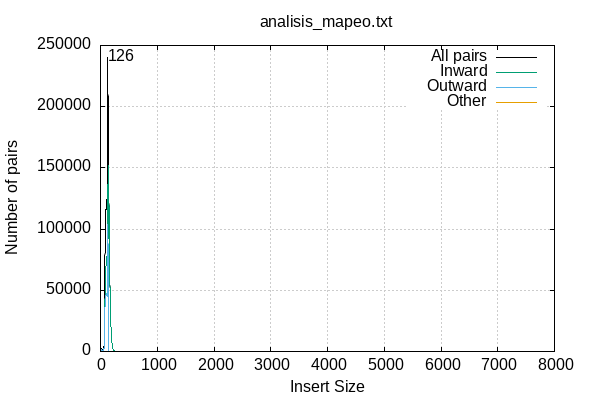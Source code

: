 
            set terminal png size 600,400 truecolor
            set output "./5.Analisis_mapeo/informe_mapeo-insert-size.png"
            set grid xtics ytics y2tics back lc rgb "#cccccc"
            set rmargin 5
            set label sprintf("%d",126) at 126+10,240166
            set ylabel  "Number of pairs"
            set xlabel  "Insert Size"
            set title "analisis_mapeo.txt" noenhanced
            plot \
                '-' with lines lc rgb 'black' title 'All pairs', \
                '-' with lines title 'Inward', \
                '-' with lines title 'Outward', \
                '-' with lines title 'Other'
        0	17
1	0
2	46
3	44
4	40
5	45
6	57
7	55
8	37
9	59
10	49
11	44
12	55
13	55
14	66
15	56
16	72
17	49
18	49
19	2483
20	2234
21	1164
22	709
23	422
24	314
25	371
26	406
27	530
28	754
29	1064
30	1233
31	421
32	457
33	388
34	460
35	478
36	535
37	575
38	614
39	775
40	718
41	795
42	842
43	977
44	1085
45	963
46	1192
47	1224
48	1355
49	1562
50	1670
51	1895
52	2180
53	2220
54	2705
55	2850
56	2810
57	3132
58	3372
59	3766
60	4064
61	4252
62	4622
63	5142
64	6485
65	7686
66	10491
67	14614
68	20433
69	26908
70	33062
71	38916
72	45228
73	52342
74	58342
75	63162
76	66630
77	71262
78	74915
79	78311
80	80934
81	85473
82	86468
83	90077
84	93045
85	94968
86	97524
87	99367
88	101291
89	103791
90	106894
91	108783
92	109552
93	111999
94	113579
95	113570
96	115651
97	116161
98	117144
99	118957
100	121120
101	121628
102	120739
103	121233
104	122660
105	121443
106	122448
107	121979
108	123444
109	124372
110	124370
111	123096
112	123044
113	123225
114	123116
115	122726
116	121912
117	121767
118	122593
119	122690
120	123346
121	123019
122	124329
123	124690
124	124646
125	123209
126	240166
127	237442
128	232327
129	228780
130	223705
131	218015
132	211102
133	208021
134	202875
135	195731
136	190984
137	187180
138	179870
139	174214
140	170574
141	162946
142	158090
143	153878
144	149044
145	145108
146	137991
147	132772
148	127505
149	121622
150	117415
151	112659
152	107592
153	104138
154	101061
155	96803
156	91934
157	87515
158	83433
159	80262
160	75569
161	72715
162	69276
163	66654
164	62953
165	59482
166	57217
167	54404
168	51423
169	48923
170	46585
171	43079
172	41588
173	39401
174	37315
175	35193
176	34121
177	31491
178	30766
179	28094
180	26703
181	25060
182	23806
183	22414
184	21337
185	20733
186	19505
187	17786
188	16709
189	16079
190	14826
191	13939
192	13134
193	12022
194	11720
195	11102
196	10346
197	9716
198	9029
199	8421
200	8143
201	7433
202	7277
203	6515
204	6291
205	5955
206	5477
207	5186
208	4791
209	4468
210	4404
211	4178
212	3570
213	3454
214	3416
215	3048
216	2920
217	2746
218	2440
219	2251
220	2332
221	2041
222	2009
223	1819
224	1715
225	1538
226	1531
227	1452
228	1267
229	1247
230	1166
231	1086
232	985
233	916
234	772
235	896
236	811
237	663
238	725
239	611
240	591
241	576
242	505
243	442
244	402
245	426
246	364
247	332
248	318
249	274
250	303
251	265
252	266
253	259
254	216
255	227
256	239
257	176
258	200
259	148
260	137
261	159
262	141
263	140
264	149
265	125
266	92
267	111
268	85
269	117
270	70
271	75
272	90
273	71
274	72
275	84
276	54
277	56
278	49
279	58
280	46
281	38
282	41
283	36
284	38
285	44
286	54
287	42
288	34
289	36
290	31
291	30
292	29
293	27
294	32
295	26
296	20
297	18
298	25
299	32
300	25
301	23
302	14
303	23
304	14
305	19
306	16
307	16
308	9
309	15
310	16
311	15
312	10
313	14
314	14
315	22
316	10
317	18
318	9
319	11
320	9
321	22
322	6
323	20
324	14
325	10
326	8
327	10
328	9
329	10
330	11
331	7
332	13
333	14
334	5
335	7
336	10
337	8
338	9
339	12
340	5
341	9
342	7
343	13
344	6
345	14
346	10
347	6
348	13
349	10
350	11
351	10
352	7
353	11
354	4
355	3
356	12
357	22
358	9
359	14
360	11
361	7
362	11
363	6
364	9
365	11
366	9
367	12
368	13
369	5
370	8
371	12
372	11
373	11
374	16
375	14
376	15
377	5
378	11
379	12
380	0
381	8
382	12
383	13
384	6
385	16
386	10
387	8
388	10
389	8
390	13
391	7
392	8
393	6
394	3
395	9
396	14
397	16
398	16
399	16
400	7
401	10
402	6
403	9
404	13
405	14
406	12
407	3
408	13
409	12
410	9
411	11
412	4
413	9
414	7
415	12
416	7
417	8
418	6
419	20
420	12
421	9
422	9
423	9
424	12
425	5
426	9
427	13
428	13
429	13
430	8
431	6
432	7
433	10
434	4
435	6
436	10
437	8
438	8
439	19
440	6
441	9
442	8
443	15
444	10
445	8
446	8
447	6
448	2
449	11
450	4
451	12
452	10
453	10
454	11
455	6
456	7
457	10
458	16
459	10
460	5
461	10
462	4
463	10
464	5
465	6
466	7
467	7
468	5
469	4
470	5
471	7
472	2
473	6
474	10
475	5
476	2
477	7
478	5
479	7
480	9
481	7
482	6
483	4
484	11
485	5
486	10
487	11
488	2
489	4
490	4
491	11
492	6
493	3
494	4
495	11
496	7
497	5
498	5
499	7
500	10
501	6
502	3
503	5
504	7
505	3
506	5
507	6
508	7
509	10
510	7
511	10
512	7
513	10
514	7
515	11
516	7
517	13
518	15
519	8
520	5
521	8
522	4
523	7
524	8
525	5
526	4
527	3
528	9
529	9
530	7
531	6
532	9
533	4
534	13
535	3
536	5
537	8
538	4
539	1
540	5
541	0
542	7
543	8
544	8
545	3
546	5
547	4
548	7
549	5
550	6
551	6
552	4
553	3
554	5
555	1
556	7
557	8
558	4
559	5
560	7
561	5
562	8
563	6
564	10
565	3
566	11
567	6
568	10
569	6
570	7
571	13
572	4
573	5
574	3
575	3
576	9
577	8
578	5
579	7
580	2
581	7
582	5
583	14
584	1
585	11
586	2
587	2
588	9
589	1
590	3
591	8
592	8
593	5
594	2
595	2
596	5
597	5
598	5
599	6
600	4
601	3
602	3
603	4
604	12
605	9
606	2
607	4
608	5
609	3
610	5
611	5
612	5
613	3
614	2
615	2
616	2
617	10
618	3
619	6
620	1
621	4
622	6
623	10
624	4
625	5
626	5
627	5
628	4
629	2
630	5
631	2
632	2
633	0
634	3
635	4
636	3
637	7
638	4
639	14
640	0
641	1
642	8
643	2
644	4
645	8
646	3
647	4
648	2
649	5
650	3
651	4
652	6
653	1
654	5
655	2
656	4
657	10
658	3
659	9
660	6
661	3
662	2
663	5
664	6
665	7
666	1
667	7
668	2
669	3
670	6
671	4
672	5
673	0
674	5
675	5
676	3
677	2
678	6
679	4
680	5
681	12
682	3
683	5
684	2
685	6
686	4
687	4
688	3
689	2
690	9
691	3
692	2
693	7
694	2
695	4
696	7
697	5
698	3
699	9
700	6
701	2
702	4
703	2
704	5
705	3
706	7
707	3
708	2
709	2
710	0
711	4
712	2
713	3
714	1
715	4
716	4
717	3
718	7
719	15
720	6
721	4
722	4
723	5
724	4
725	6
726	3
727	7
728	5
729	7
730	4
731	3
732	9
733	2
734	3
735	1
736	2
737	1
738	7
739	5
740	7
741	5
742	9
743	1
744	0
745	4
746	4
747	7
748	5
749	2
750	5
751	2
752	5
753	3
754	3
755	5
756	6
757	7
758	10
759	4
760	3
761	5
762	3
763	2
764	0
765	5
766	5
767	11
768	6
769	2
770	2
771	3
772	3
773	6
774	2
775	1
776	4
777	9
778	6
779	2
780	6
781	2
782	3
783	2
784	3
785	5
786	5
787	1
788	3
789	3
790	8
791	2
792	6
793	1
794	2
795	4
796	6
797	8
798	9
799	7
800	2
801	4
802	8
803	5
804	3
805	0
806	5
807	3
808	7
809	6
810	8
811	8
812	3
813	6
814	6
815	3
816	4
817	3
818	7
819	3
820	3
821	2
822	0
823	1
824	7
825	3
826	9
827	4
828	3
829	5
830	6
831	4
832	2
833	8
834	1
835	3
836	3
837	2
838	2
839	3
840	3
841	7
842	3
843	11
844	8
845	1
846	2
847	2
848	9
849	2
850	4
851	5
852	13
853	3
854	3
855	9
856	3
857	4
858	2
859	3
860	1
861	3
862	3
863	8
864	1
865	9
866	0
867	3
868	2
869	6
870	7
871	4
872	3
873	2
874	2
875	5
876	4
877	7
878	4
879	3
880	6
881	4
882	2
883	2
884	6
885	3
886	2
887	4
888	2
889	3
890	8
891	3
892	6
893	4
894	2
895	4
896	5
897	3
898	5
899	5
900	4
901	2
902	2
903	4
904	4
905	8
906	6
907	3
908	8
909	9
910	4
911	2
912	0
913	0
914	3
915	7
916	2
917	3
918	0
919	8
920	12
921	2
922	3
923	0
924	4
925	1
926	3
927	4
928	2
929	4
930	0
931	2
932	5
933	2
934	6
935	3
936	6
937	2
938	5
939	2
940	4
941	3
942	2
943	1
944	5
945	1
946	1
947	6
948	1
949	2
950	3
951	1
952	2
953	2
954	4
955	0
956	4
957	2
958	1
959	1
960	1
961	5
962	0
963	1
964	2
965	11
966	0
967	2
968	6
969	3
970	1
971	5
972	2
973	6
974	3
975	2
976	3
977	8
978	2
979	1
980	0
981	1
982	2
983	1
984	1
985	1
986	4
987	2
988	1
989	2
990	5
991	3
992	6
993	1
994	1
995	2
996	0
997	1
998	1
999	0
1000	1
1001	2
1002	5
1003	2
1004	2
1005	4
1006	1
1007	1
1008	8
1009	4
1010	2
1011	5
1012	2
1013	3
1014	1
1015	4
1016	2
1017	1
1018	2
1019	2
1020	1
1021	2
1022	0
1023	2
1024	3
1025	7
1026	2
1027	25
1028	4
1029	1
1030	4
1031	3
1032	1
1033	1
1034	3
1035	0
1036	2
1037	1
1038	3
1039	0
1040	6
1041	1
1042	2
1043	2
1044	6
1045	3
1046	3
1047	4
1048	1
1049	3
1050	4
1051	2
1052	5
1053	1
1054	2
1055	1
1056	2
1057	1
1058	4
1059	2
1060	11
1061	1
1062	3
1063	0
1064	4
1065	1
1066	1
1067	4
1068	2
1069	1
1070	3
1071	4
1072	4
1073	4
1074	2
1075	6
1076	2
1077	2
1078	1
1079	3
1080	4
1081	2
1082	0
1083	1
1084	0
1085	2
1086	0
1087	10
1088	10
1089	0
1090	1
1091	9
1092	0
1093	2
1094	3
1095	5
1096	6
1097	2
1098	6
1099	3
1100	1
1101	4
1102	7
1103	4
1104	4
1105	3
1106	4
1107	5
1108	3
1109	1
1110	3
1111	2
1112	2
1113	1
1114	4
1115	4
1116	1
1117	3
1118	3
1119	0
1120	5
1121	1
1122	2
1123	3
1124	2
1125	1
1126	3
1127	4
1128	4
1129	3
1130	2
1131	2
1132	7
1133	1
1134	3
1135	3
1136	3
1137	2
1138	2
1139	5
1140	5
1141	5
1142	4
1143	2
1144	3
1145	2
1146	2
1147	3
1148	0
1149	3
1150	5
1151	3
1152	2
1153	4
1154	2
1155	3
1156	7
1157	2
1158	6
1159	2
1160	3
1161	4
1162	3
1163	2
1164	1
1165	0
1166	1
1167	2
1168	1
1169	0
1170	3
1171	9
1172	0
1173	9
1174	0
1175	1
1176	4
1177	0
1178	5
1179	5
1180	0
1181	1
1182	3
1183	2
1184	3
1185	6
1186	4
1187	4
1188	5
1189	4
1190	7
1191	6
1192	2
1193	0
1194	2
1195	3
1196	1
1197	2
1198	3
1199	3
1200	5
1201	0
1202	3
1203	3
1204	1
1205	2
1206	2
1207	2
1208	0
1209	0
1210	2
1211	0
1212	4
1213	4
1214	2
1215	0
1216	5
1217	5
1218	7
1219	0
1220	2
1221	3
1222	2
1223	2
1224	4
1225	6
1226	4
1227	6
1228	3
1229	2
1230	10
1231	2
1232	5
1233	1
1234	8
1235	3
1236	4
1237	1
1238	2
1239	4
1240	1
1241	4
1242	8
1243	4
1244	2
1245	7
1246	7
1247	4
1248	8
1249	2
1250	4
1251	6
1252	4
1253	7
1254	5
1255	6
1256	6
1257	2
1258	3
1259	7
1260	3
1261	3
1262	6
1263	2
1264	6
1265	4
1266	5
1267	8
1268	7
1269	7
1270	11
1271	7
1272	7
1273	8
1274	4
1275	8
1276	8
1277	9
1278	5
1279	10
1280	14
1281	6
1282	7
1283	8
1284	4
1285	6
1286	3
1287	7
1288	7
1289	8
1290	6
1291	6
1292	6
1293	6
1294	5
1295	4
1296	9
1297	6
1298	8
1299	11
1300	15
1301	8
1302	9
1303	6
1304	3
1305	13
1306	10
1307	5
1308	2
1309	13
1310	9
1311	8
1312	5
1313	4
1314	3
1315	5
1316	14
1317	8
1318	7
1319	6
1320	6
1321	5
1322	8
1323	10
1324	11
1325	8
1326	3
1327	6
1328	8
1329	3
1330	3
1331	10
1332	3
1333	8
1334	8
1335	6
1336	1
1337	6
1338	12
1339	11
1340	5
1341	4
1342	5
1343	1
1344	5
1345	5
1346	2
1347	6
1348	2
1349	3
1350	3
1351	1
1352	3
1353	2
1354	3
1355	0
1356	0
1357	8
1358	1
1359	5
1360	3
1361	1
1362	1
1363	1
1364	5
1365	1
1366	2
1367	0
1368	3
1369	0
1370	2
1371	2
1372	4
1373	3
1374	1
1375	2
1376	5
1377	4
1378	2
1379	1
1380	8
1381	0
1382	3
1383	0
1384	3
1385	5
1386	1
1387	3
1388	3
1389	2
1390	3
1391	6
1392	4
1393	2
1394	2
1395	3
1396	3
1397	1
1398	2
1399	1
1400	3
1401	1
1402	2
1403	0
1404	0
1405	1
1406	0
1407	7
1408	2
1409	0
1410	3
1411	0
1412	0
1413	1
1414	5
1415	1
1416	1
1417	3
1418	4
1419	5
1420	4
1421	6
1422	2
1423	1
1424	0
1425	3
1426	1
1427	2
1428	2
1429	5
1430	2
1431	0
1432	2
1433	2
1434	3
1435	2
1436	2
1437	4
1438	2
1439	3
1440	8
1441	3
1442	7
1443	8
1444	5
1445	9
1446	5
1447	3
1448	11
1449	7
1450	5
1451	3
1452	7
1453	4
1454	10
1455	5
1456	6
1457	3
1458	10
1459	10
1460	7
1461	3
1462	4
1463	11
1464	7
1465	8
1466	11
1467	7
1468	5
1469	5
1470	2
1471	5
1472	5
1473	4
1474	9
1475	4
1476	7
1477	3
1478	4
1479	2
1480	6
1481	3
1482	6
1483	3
1484	3
1485	7
1486	4
1487	4
1488	7
1489	10
1490	4
1491	9
1492	4
1493	3
1494	1
1495	9
1496	4
1497	5
1498	5
1499	7
1500	3
1501	6
1502	8
1503	10
1504	3
1505	9
1506	12
1507	7
1508	8
1509	9
1510	9
1511	5
1512	18
1513	8
1514	10
1515	5
1516	8
1517	15
1518	13
1519	8
1520	4
1521	3
1522	10
1523	7
1524	9
1525	3
1526	10
1527	6
1528	2
1529	6
1530	9
1531	5
1532	13
1533	4
1534	17
1535	9
1536	11
1537	17
1538	7
1539	1
1540	8
1541	6
1542	4
1543	5
1544	1
1545	10
1546	4
1547	9
1548	4
1549	3
1550	6
1551	4
1552	5
1553	4
1554	5
1555	5
1556	5
1557	3
1558	4
1559	1
1560	2
1561	4
1562	5
1563	2
1564	6
1565	2
1566	4
1567	1
1568	3
1569	2
1570	4
1571	7
1572	4
1573	4
1574	3
1575	3
1576	5
1577	5
1578	9
1579	5
1580	2
1581	3
1582	6
1583	9
1584	4
1585	4
1586	4
1587	2
1588	2
1589	3
1590	1
1591	5
1592	2
1593	8
1594	3
1595	1
1596	4
1597	6
1598	5
1599	6
1600	3
1601	3
1602	5
1603	0
1604	7
1605	3
1606	3
1607	7
1608	5
1609	5
1610	4
1611	3
1612	2
1613	1
1614	8
1615	4
1616	3
1617	4
1618	1
1619	3
1620	12
1621	5
1622	1
1623	4
1624	4
1625	0
1626	4
1627	5
1628	2
1629	2
1630	2
1631	2
1632	0
1633	1
1634	0
1635	3
1636	1
1637	0
1638	6
1639	2
1640	4
1641	1
1642	3
1643	1
1644	10
1645	2
1646	4
1647	1
1648	3
1649	4
1650	2
1651	1
1652	1
1653	0
1654	2
1655	0
1656	1
1657	0
1658	0
1659	2
1660	2
1661	3
1662	3
1663	1
1664	0
1665	5
1666	6
1667	3
1668	4
1669	1
1670	0
1671	1
1672	0
1673	1
1674	2
1675	3
1676	0
1677	3
1678	2
1679	1
1680	3
1681	3
1682	1
1683	3
1684	1
1685	1
1686	0
1687	2
1688	2
1689	1
1690	1
1691	3
1692	1
1693	1
1694	4
1695	3
1696	1
1697	4
1698	1
1699	3
1700	2
1701	3
1702	1
1703	1
1704	0
1705	2
1706	5
1707	3
1708	1
1709	2
1710	3
1711	2
1712	0
1713	1
1714	1
1715	6
1716	1
1717	2
1718	6
1719	2
1720	2
1721	6
1722	8
1723	3
1724	5
1725	3
1726	7
1727	7
1728	4
1729	4
1730	0
1731	2
1732	2
1733	5
1734	3
1735	3
1736	1
1737	1
1738	3
1739	3
1740	3
1741	2
1742	2
1743	6
1744	1
1745	3
1746	2
1747	3
1748	3
1749	4
1750	1
1751	0
1752	4
1753	5
1754	2
1755	7
1756	7
1757	1
1758	9
1759	2
1760	3
1761	7
1762	4
1763	2
1764	6
1765	2
1766	2
1767	3
1768	5
1769	7
1770	3
1771	2
1772	5
1773	3
1774	4
1775	3
1776	4
1777	4
1778	6
1779	6
1780	2
1781	7
1782	1
1783	1
1784	4
1785	5
1786	10
1787	1
1788	2
1789	9
1790	6
1791	4
1792	5
1793	3
1794	3
1795	4
1796	4
1797	6
1798	3
1799	2
1800	0
1801	5
1802	5
1803	11
1804	9
1805	5
1806	1
1807	0
1808	1
1809	1
1810	8
1811	2
1812	1
1813	4
1814	5
1815	0
1816	1
1817	1
1818	0
1819	3
1820	4
1821	3
1822	4
1823	1
1824	3
1825	0
1826	4
1827	4
1828	2
1829	2
1830	1
1831	5
1832	3
1833	1
1834	1
1835	1
1836	1
1837	1
1838	1
1839	1
1840	2
1841	4
1842	2
1843	1
1844	1
1845	2
1846	2
1847	2
1848	3
1849	3
1850	3
1851	1
1852	0
1853	0
1854	1
1855	1
1856	0
1857	2
1858	0
1859	2
1860	1
1861	0
1862	2
1863	1
1864	0
1865	0
1866	1
1867	1
1868	2
1869	2
1870	1
1871	0
1872	1
1873	0
1874	3
1875	2
1876	1
1877	1
1878	10
1879	1
1880	0
1881	2
1882	3
1883	2
1884	2
1885	0
1886	2
1887	2
1888	3
1889	2
1890	1
1891	1
1892	1
1893	2
1894	1
1895	1
1896	1
1897	2
1898	1
1899	1
1900	0
1901	2
1902	1
1903	3
1904	2
1905	2
1906	1
1907	1
1908	3
1909	1
1910	2
1911	1
1912	3
1913	3
1914	1
1915	2
1916	3
1917	2
1918	0
1919	1
1920	1
1921	1
1922	1
1923	2
1924	4
1925	5
1926	2
1927	3
1928	15
1929	0
1930	3
1931	6
1932	3
1933	4
1934	4
1935	2
1936	7
1937	1
1938	4
1939	2
1940	4
1941	2
1942	4
1943	2
1944	4
1945	4
1946	3
1947	6
1948	3
1949	6
1950	5
1951	9
1952	8
1953	10
1954	5
1955	6
1956	3
1957	5
1958	8
1959	8
1960	4
1961	9
1962	9
1963	11
1964	1
1965	5
1966	2
1967	13
1968	13
1969	7
1970	7
1971	2
1972	2
1973	4
1974	8
1975	5
1976	7
1977	6
1978	4
1979	1
1980	5
1981	2
1982	2
1983	5
1984	4
1985	3
1986	3
1987	7
1988	4
1989	4
1990	3
1991	3
1992	1
1993	0
1994	2
1995	0
1996	3
1997	1
1998	4
1999	1
2000	1
2001	4
2002	3
2003	3
2004	2
2005	2
2006	7
2007	4
2008	2
2009	1
2010	1
2011	2
2012	1
2013	3
2014	0
2015	6
2016	1
2017	3
2018	5
2019	1
2020	3
2021	7
2022	1
2023	3
2024	3
2025	0
2026	1
2027	4
2028	4
2029	1
2030	3
2031	0
2032	0
2033	0
2034	0
2035	3
2036	0
2037	0
2038	1
2039	1
2040	4
2041	4
2042	1
2043	2
2044	1
2045	3
2046	5
2047	0
2048	2
2049	1
2050	3
2051	0
2052	1
2053	1
2054	6
2055	2
2056	2
2057	1
2058	2
2059	1
2060	1
2061	1
2062	3
2063	2
2064	1
2065	5
2066	3
2067	0
2068	2
2069	1
2070	2
2071	1
2072	0
2073	7
2074	5
2075	1
2076	2
2077	3
2078	0
2079	1
2080	4
2081	1
2082	0
2083	1
2084	4
2085	4
2086	2
2087	1
2088	3
2089	0
2090	2
2091	2
2092	3
2093	3
2094	1
2095	1
2096	6
2097	2
2098	2
2099	2
2100	3
2101	2
2102	0
2103	0
2104	9
2105	5
2106	3
2107	0
2108	6
2109	4
2110	5
2111	3
2112	1
2113	0
2114	2
2115	2
2116	2
2117	2
2118	0
2119	1
2120	5
2121	2
2122	6
2123	2
2124	2
2125	7
2126	3
2127	7
2128	2
2129	5
2130	2
2131	7
2132	2
2133	5
2134	1
2135	3
2136	6
2137	3
2138	5
2139	2
2140	11
2141	4
2142	3
2143	5
2144	1
2145	4
2146	3
2147	4
2148	2
2149	6
2150	1
2151	3
2152	3
2153	7
2154	5
2155	1
2156	5
2157	7
2158	3
2159	8
2160	3
2161	5
2162	1
2163	6
2164	5
2165	5
2166	5
2167	8
2168	6
2169	2
2170	4
2171	5
2172	5
2173	3
2174	5
2175	1
2176	2
2177	4
2178	1
2179	2
2180	1
2181	4
2182	1
2183	3
2184	4
2185	1
2186	1
2187	0
2188	6
2189	3
2190	1
2191	4
2192	0
2193	3
2194	0
2195	1
2196	0
2197	0
2198	0
2199	0
2200	0
2201	2
2202	2
2203	5
2204	4
2205	2
2206	0
2207	1
2208	2
2209	3
2210	1
2211	0
2212	0
2213	3
2214	0
2215	2
2216	2
2217	1
2218	1
2219	1
2220	1
2221	3
2222	1
2223	1
2224	3
2225	3
2226	2
2227	1
2228	0
2229	3
2230	1
2231	4
2232	2
2233	3
2234	1
2235	11
2236	0
2237	3
2238	0
2239	1
2240	2
2241	3
2242	5
2243	2
2244	0
2245	4
2246	1
2247	2
2248	1
2249	2
2250	3
2251	1
2252	4
2253	2
2254	2
2255	1
2256	4
2257	5
2258	3
2259	2
2260	3
2261	4
2262	4
2263	3
2264	3
2265	2
2266	4
2267	2
2268	2
2269	3
2270	1
2271	5
2272	2
2273	1
2274	2
2275	4
2276	3
2277	4
2278	6
2279	6
2280	6
2281	4
2282	2
2283	10
2284	2
2285	7
2286	4
2287	9
2288	4
2289	7
2290	4
2291	1
2292	4
2293	3
2294	3
2295	6
2296	4
2297	7
2298	4
2299	3
2300	3
2301	7
2302	3
2303	1
2304	5
2305	14
2306	2
2307	3
2308	2
2309	3
2310	8
2311	2
2312	3
2313	4
2314	1
2315	8
2316	3
2317	2
2318	2
2319	3
2320	21
2321	4
2322	2
2323	6
2324	6
2325	2
2326	2
2327	2
2328	1
2329	17
2330	3
2331	2
2332	5
2333	2
2334	2
2335	3
2336	1
2337	3
2338	1
2339	3
2340	7
2341	1
2342	3
2343	3
2344	2
2345	3
2346	0
2347	3
2348	3
2349	1
2350	1
2351	3
2352	2
2353	2
2354	6
2355	0
2356	2
2357	4
2358	2
2359	1
2360	3
2361	3
2362	1
2363	1
2364	4
2365	1
2366	2
2367	5
2368	4
2369	1
2370	2
2371	0
2372	3
2373	3
2374	4
2375	0
2376	2
2377	0
2378	0
2379	5
2380	3
2381	3
2382	1
2383	2
2384	0
2385	2
2386	1
2387	1
2388	3
2389	1
2390	1
2391	2
2392	3
2393	2
2394	3
2395	3
2396	4
2397	2
2398	0
2399	1
2400	1
2401	0
2402	4
2403	2
2404	2
2405	0
2406	0
2407	0
2408	1
2409	1
2410	3
2411	2
2412	2
2413	2
2414	2
2415	1
2416	1
2417	1
2418	4
2419	1
2420	1
2421	1
2422	4
2423	2
2424	2
2425	1
2426	5
2427	0
2428	2
2429	2
2430	1
2431	1
2432	1
2433	2
2434	2
2435	0
2436	1
2437	2
2438	2
2439	3
2440	3
2441	0
2442	2
2443	0
2444	3
2445	2
2446	0
2447	2
2448	3
2449	2
2450	5
2451	2
2452	3
2453	2
2454	7
2455	2
2456	2
2457	2
2458	7
2459	4
2460	3
2461	2
2462	2
2463	3
2464	4
2465	4
2466	1
2467	0
2468	6
2469	4
2470	5
2471	3
2472	5
2473	8
2474	2
2475	6
2476	3
2477	8
2478	3
2479	0
2480	2
2481	0
2482	4
2483	8
2484	1
2485	4
2486	1
2487	7
2488	3
2489	3
2490	4
2491	3
2492	0
2493	2
2494	8
2495	1
2496	1
2497	4
2498	1
2499	2
2500	1
2501	2
2502	1
2503	2
2504	1
2505	2
2506	1
2507	2
2508	0
2509	2
2510	1
2511	4
2512	1
2513	4
2514	3
2515	2
2516	11
2517	2
2518	9
2519	0
2520	2
2521	2
2522	1
2523	3
2524	2
2525	3
2526	3
2527	2
2528	1
2529	2
2530	3
2531	1
2532	5
2533	1
2534	3
2535	2
2536	0
2537	2
2538	4
2539	2
2540	4
2541	4
2542	2
2543	0
2544	2
2545	5
2546	1
2547	5
2548	0
2549	3
2550	2
2551	4
2552	2
2553	1
2554	0
2555	3
2556	3
2557	0
2558	2
2559	1
2560	3
2561	1
2562	2
2563	0
2564	0
2565	3
2566	6
2567	2
2568	2
2569	1
2570	1
2571	3
2572	0
2573	2
2574	6
2575	3
2576	4
2577	2
2578	1
2579	2
2580	3
2581	3
2582	1
2583	3
2584	0
2585	2
2586	1
2587	3
2588	3
2589	2
2590	4
2591	2
2592	1
2593	3
2594	4
2595	1
2596	5
2597	5
2598	5
2599	7
2600	1
2601	1
2602	4
2603	3
2604	3
2605	7
2606	7
2607	2
2608	4
2609	3
2610	3
2611	4
2612	10
2613	4
2614	7
2615	3
2616	5
2617	3
2618	11
2619	4
2620	7
2621	8
2622	8
2623	10
2624	11
2625	6
2626	4
2627	6
2628	8
2629	6
2630	6
2631	7
2632	4
2633	8
2634	1
2635	9
2636	8
2637	5
2638	6
2639	6
2640	6
2641	2
2642	3
2643	6
2644	3
2645	3
2646	9
2647	7
2648	6
2649	2
2650	7
2651	7
2652	2
2653	4
2654	3
2655	3
2656	2
2657	6
2658	5
2659	3
2660	4
2661	2
2662	3
2663	4
2664	3
2665	3
2666	2
2667	1
2668	5
2669	1
2670	1
2671	1
2672	3
2673	1
2674	1
2675	2
2676	1
2677	0
2678	5
2679	0
2680	2
2681	1
2682	1
2683	1
2684	4
2685	3
2686	2
2687	0
2688	4
2689	4
2690	0
2691	4
2692	3
2693	0
2694	0
2695	3
2696	3
2697	4
2698	0
2699	1
2700	0
2701	3
2702	2
2703	1
2704	2
2705	3
2706	5
2707	2
2708	1
2709	0
2710	0
2711	1
2712	1
2713	1
2714	3
2715	4
2716	4
2717	1
2718	2
2719	11
2720	0
2721	10
2722	5
2723	2
2724	4
2725	8
2726	4
2727	0
2728	6
2729	1
2730	5
2731	1
2732	1
2733	5
2734	3
2735	2
2736	2
2737	1
2738	0
2739	2
2740	2
2741	7
2742	7
2743	1
2744	3
2745	1
2746	5
2747	5
2748	7
2749	5
2750	2
2751	9
2752	2
2753	4
2754	0
2755	10
2756	3
2757	6
2758	1
2759	2
2760	5
2761	2
2762	0
2763	5
2764	3
2765	6
2766	4
2767	1
2768	2
2769	1
2770	5
2771	4
2772	2
2773	1
2774	2
2775	6
2776	1
2777	6
2778	4
2779	4
2780	10
2781	3
2782	4
2783	3
2784	3
2785	3
2786	5
2787	4
2788	2
2789	12
2790	5
2791	1
2792	6
2793	5
2794	10
2795	6
2796	4
2797	3
2798	9
2799	12
2800	5
2801	7
2802	3
2803	8
2804	6
2805	4
2806	10
2807	5
2808	2
2809	7
2810	7
2811	7
2812	7
2813	5
2814	3
2815	5
2816	6
2817	12
2818	8
2819	9
2820	9
2821	2
2822	3
2823	6
2824	6
2825	6
2826	2
2827	9
2828	8
2829	6
2830	8
2831	4
2832	4
2833	2
2834	4
2835	3
2836	4
2837	6
2838	10
2839	5
2840	1
2841	6
2842	3
2843	8
2844	5
2845	2
2846	8
2847	4
2848	5
2849	2
2850	6
2851	4
2852	5
2853	5
2854	2
2855	5
2856	4
2857	0
2858	1
2859	2
2860	3
2861	3
2862	1
2863	2
2864	1
2865	1
2866	3
2867	6
2868	3
2869	2
2870	0
2871	0
2872	1
2873	3
2874	2
2875	0
2876	1
2877	1
2878	1
2879	3
2880	2
2881	1
2882	0
2883	3
2884	1
2885	1
2886	5
2887	3
2888	1
2889	2
2890	2
2891	3
2892	1
2893	0
2894	2
2895	2
2896	1
2897	1
2898	1
2899	0
2900	1
2901	5
2902	1
2903	5
2904	2
2905	1
2906	0
2907	2
2908	0
2909	4
2910	4
2911	5
2912	3
2913	3
2914	4
2915	3
2916	10
2917	6
2918	3
2919	2
2920	6
2921	4
2922	1
2923	6
2924	1
2925	4
2926	3
2927	3
2928	3
2929	3
2930	4
2931	3
2932	3
2933	0
2934	3
2935	4
2936	6
2937	1
2938	5
2939	2
2940	0
2941	0
2942	2
2943	1
2944	3
2945	2
2946	3
2947	2
2948	1
2949	3
2950	2
2951	2
2952	4
2953	3
2954	4
2955	2
2956	3
2957	7
2958	7
2959	5
2960	4
2961	3
2962	2
2963	2
2964	2
2965	2
2966	4
2967	2
2968	5
2969	4
2970	3
2971	6
2972	14
2973	4
2974	1
2975	5
2976	2
2977	2
2978	19
2979	2
2980	3
2981	3
2982	3
2983	3
2984	3
2985	1
2986	10
2987	2
2988	7
2989	10
2990	3
2991	4
2992	9
2993	3
2994	4
2995	6
2996	2
2997	2
2998	2
2999	3
3000	1
3001	4
3002	1
3003	3
3004	2
3005	5
3006	1
3007	2
3008	2
3009	0
3010	7
3011	4
3012	4
3013	2
3014	1
3015	1
3016	2
3017	0
3018	2
3019	1
3020	4
3021	0
3022	5
3023	2
3024	6
3025	2
3026	2
3027	3
3028	2
3029	2
3030	2
3031	2
3032	0
3033	1
3034	0
3035	2
3036	2
3037	5
3038	2
3039	0
3040	1
3041	3
3042	4
3043	2
3044	2
3045	1
3046	5
3047	2
3048	1
3049	1
3050	1
3051	1
3052	1
3053	2
3054	2
3055	2
3056	0
3057	0
3058	1
3059	1
3060	8
3061	0
3062	3
3063	0
3064	1
3065	1
3066	0
3067	0
3068	0
3069	1
3070	0
3071	0
3072	2
3073	1
3074	2
3075	0
3076	0
3077	2
3078	0
3079	0
3080	3
3081	1
3082	0
3083	2
3084	1
3085	1
3086	1
3087	0
3088	1
3089	0
3090	1
3091	1
3092	1
3093	0
3094	3
3095	2
3096	0
3097	3
3098	3
3099	0
3100	1
3101	1
3102	5
3103	2
3104	4
3105	4
3106	1
3107	2
3108	5
3109	3
3110	3
3111	3
3112	2
3113	1
3114	2
3115	3
3116	4
3117	3
3118	1
3119	10
3120	3
3121	12
3122	3
3123	4
3124	7
3125	0
3126	3
3127	2
3128	9
3129	14
3130	8
3131	4
3132	9
3133	8
3134	3
3135	8
3136	8
3137	10
3138	9
3139	8
3140	10
3141	14
3142	9
3143	9
3144	15
3145	9
3146	9
3147	10
3148	13
3149	12
3150	12
3151	10
3152	11
3153	12
3154	14
3155	9
3156	17
3157	15
3158	12
3159	17
3160	12
3161	10
3162	7
3163	6
3164	6
3165	6
3166	18
3167	11
3168	4
3169	5
3170	12
3171	7
3172	11
3173	4
3174	5
3175	6
3176	12
3177	13
3178	6
3179	4
3180	5
3181	1
3182	8
3183	2
3184	2
3185	1
3186	0
3187	3
3188	4
3189	2
3190	0
3191	0
3192	1
3193	3
3194	0
3195	0
3196	1
3197	2
3198	1
3199	3
3200	0
3201	1
3202	3
3203	3
3204	2
3205	1
3206	9
3207	0
3208	3
3209	3
3210	0
3211	3
3212	3
3213	1
3214	3
3215	0
3216	1
3217	0
3218	0
3219	3
3220	0
3221	1
3222	0
3223	0
3224	2
3225	3
3226	1
3227	2
3228	1
3229	2
3230	7
3231	2
3232	2
3233	0
3234	0
3235	2
3236	3
3237	4
3238	0
3239	1
3240	2
3241	0
3242	1
3243	3
3244	2
3245	0
3246	1
3247	0
3248	5
3249	0
3250	1
3251	1
3252	1
3253	0
3254	5
3255	2
3256	3
3257	1
3258	1
3259	1
3260	1
3261	4
3262	4
3263	0
3264	3
3265	6
3266	3
3267	3
3268	6
3269	0
3270	6
3271	1
3272	4
3273	2
3274	3
3275	4
3276	4
3277	2
3278	1
3279	3
3280	3
3281	3
3282	3
3283	2
3284	2
3285	4
3286	7
3287	0
3288	1
3289	1
3290	2
3291	2
3292	1
3293	0
3294	3
3295	3
3296	3
3297	1
3298	5
3299	5
3300	7
3301	4
3302	3
3303	4
3304	2
3305	1
3306	5
3307	1
3308	10
3309	3
3310	2
3311	1
3312	1
3313	2
3314	3
3315	6
3316	4
3317	2
3318	3
3319	3
3320	4
3321	2
3322	10
3323	4
3324	8
3325	5
3326	4
3327	7
3328	4
3329	11
3330	7
3331	10
3332	5
3333	13
3334	10
3335	15
3336	13
3337	7
3338	7
3339	5
3340	20
3341	13
3342	9
3343	7
3344	15
3345	9
3346	16
3347	12
3348	16
3349	7
3350	11
3351	11
3352	22
3353	13
3354	12
3355	10
3356	12
3357	7
3358	10
3359	12
3360	5
3361	15
3362	6
3363	17
3364	6
3365	9
3366	3
3367	12
3368	4
3369	5
3370	4
3371	10
3372	7
3373	1
3374	6
3375	3
3376	10
3377	6
3378	8
3379	8
3380	2
3381	4
3382	3
3383	8
3384	1
3385	2
3386	3
3387	6
3388	2
3389	2
3390	5
3391	0
3392	0
3393	3
3394	0
3395	10
3396	2
3397	1
3398	0
3399	2
3400	2
3401	2
3402	4
3403	4
3404	2
3405	1
3406	6
3407	1
3408	2
3409	0
3410	2
3411	2
3412	0
3413	5
3414	1
3415	10
3416	2
3417	1
3418	0
3419	1
3420	4
3421	0
3422	2
3423	3
3424	3
3425	5
3426	4
3427	0
3428	1
3429	2
3430	0
3431	0
3432	1
3433	1
3434	3
3435	2
3436	2
3437	2
3438	1
3439	2
3440	0
3441	2
3442	2
3443	1
3444	1
3445	0
3446	1
3447	1
3448	1
3449	0
3450	0
3451	1
3452	3
3453	4
3454	3
3455	1
3456	1
3457	0
3458	1
3459	0
3460	1
3461	1
3462	2
3463	1
3464	0
3465	2
3466	6
3467	0
3468	1
3469	0
3470	0
3471	0
3472	0
3473	2
3474	1
3475	8
3476	1
3477	0
3478	2
3479	2
3480	4
3481	0
3482	4
3483	4
3484	0
3485	3
3486	6
3487	1
3488	14
3489	3
3490	1
3491	1
3492	0
3493	11
3494	0
3495	1
3496	1
3497	3
3498	2
3499	6
3500	2
3501	2
3502	5
3503	2
3504	0
3505	3
3506	1
3507	1
3508	2
3509	1
3510	1
3511	1
3512	3
3513	0
3514	3
3515	1
3516	4
3517	4
3518	1
3519	2
3520	1
3521	1
3522	7
3523	1
3524	5
3525	0
3526	0
3527	4
3528	0
3529	2
3530	1
3531	0
3532	2
3533	1
3534	2
3535	5
3536	0
3537	3
3538	2
3539	1
3540	0
3541	4
3542	2
3543	3
3544	2
3545	0
3546	0
3547	1
3548	0
3549	0
3550	1
3551	0
3552	0
3553	1
3554	1
3555	2
3556	0
3557	0
3558	1
3559	0
3560	3
3561	4
3562	2
3563	1
3564	1
3565	1
3566	1
3567	0
3568	0
3569	1
3570	4
3571	1
3572	0
3573	1
3574	0
3575	2
3576	3
3577	1
3578	0
3579	0
3580	0
3581	2
3582	4
3583	1
3584	0
3585	1
3586	0
3587	2
3588	0
3589	5
3590	1
3591	2
3592	6
3593	2
3594	0
3595	1
3596	1
3597	1
3598	1
3599	2
3600	1
3601	2
3602	2
3603	2
3604	2
3605	0
3606	0
3607	1
3608	1
3609	2
3610	2
3611	2
3612	1
3613	2
3614	1
3615	5
3616	7
3617	2
3618	1
3619	2
3620	0
3621	0
3622	3
3623	2
3624	5
3625	1
3626	5
3627	3
3628	2
3629	2
3630	3
3631	2
3632	2
3633	2
3634	2
3635	1
3636	9
3637	4
3638	3
3639	2
3640	3
3641	2
3642	3
3643	6
3644	1
3645	1
3646	2
3647	2
3648	7
3649	7
3650	1
3651	4
3652	4
3653	4
3654	7
3655	5
3656	1
3657	4
3658	5
3659	3
3660	3
3661	2
3662	8
3663	4
3664	3
3665	5
3666	2
3667	6
3668	12
3669	2
3670	7
3671	8
3672	4
3673	4
3674	8
3675	2
3676	6
3677	6
3678	2
3679	1
3680	5
3681	4
3682	7
3683	3
3684	3
3685	0
3686	3
3687	4
3688	5
3689	2
3690	4
3691	5
3692	3
3693	1
3694	0
3695	3
3696	2
3697	3
3698	0
3699	2
3700	2
3701	3
3702	0
3703	1
3704	4
3705	2
3706	1
3707	0
3708	0
3709	1
3710	5
3711	0
3712	0
3713	6
3714	0
3715	3
3716	3
3717	4
3718	1
3719	0
3720	1
3721	3
3722	3
3723	4
3724	0
3725	1
3726	0
3727	1
3728	2
3729	3
3730	1
3731	3
3732	3
3733	1
3734	3
3735	1
3736	1
3737	3
3738	3
3739	1
3740	1
3741	0
3742	1
3743	0
3744	1
3745	6
3746	2
3747	4
3748	0
3749	3
3750	1
3751	0
3752	1
3753	1
3754	0
3755	2
3756	1
3757	1
3758	0
3759	0
3760	1
3761	7
3762	6
3763	0
3764	1
3765	0
3766	0
3767	0
3768	1
3769	3
3770	1
3771	0
3772	2
3773	1
3774	0
3775	1
3776	1
3777	1
3778	1
3779	3
3780	1
3781	0
3782	0
3783	0
3784	4
3785	4
3786	1
3787	1
3788	1
3789	0
3790	0
3791	0
3792	1
3793	0
3794	2
3795	0
3796	1
3797	2
3798	3
3799	2
3800	0
3801	4
3802	2
3803	2
3804	3
3805	1
3806	3
3807	3
3808	3
3809	3
3810	3
3811	4
3812	1
3813	3
3814	3
3815	4
3816	4
3817	2
3818	2
3819	4
3820	8
3821	1
3822	4
3823	6
3824	3
3825	1
3826	1
3827	0
3828	1
3829	4
3830	2
3831	0
3832	2
3833	0
3834	5
3835	2
3836	2
3837	1
3838	3
3839	3
3840	2
3841	1
3842	3
3843	3
3844	2
3845	8
3846	6
3847	7
3848	5
3849	4
3850	7
3851	4
3852	9
3853	12
3854	5
3855	4
3856	3
3857	3
3858	9
3859	3
3860	1
3861	4
3862	7
3863	3
3864	4
3865	5
3866	4
3867	4
3868	4
3869	8
3870	6
3871	9
3872	1
3873	3
3874	6
3875	3
3876	9
3877	5
3878	4
3879	4
3880	6
3881	5
3882	6
3883	5
3884	3
3885	6
3886	10
3887	5
3888	6
3889	1
3890	11
3891	3
3892	2
3893	8
3894	2
3895	4
3896	2
3897	5
3898	4
3899	3
3900	1
3901	5
3902	0
3903	2
3904	7
3905	3
3906	6
3907	3
3908	2
3909	3
3910	4
3911	3
3912	5
3913	3
3914	8
3915	1
3916	1
3917	7
3918	2
3919	5
3920	5
3921	2
3922	0
3923	1
3924	7
3925	2
3926	1
3927	1
3928	2
3929	3
3930	2
3931	3
3932	3
3933	2
3934	2
3935	1
3936	5
3937	5
3938	2
3939	2
3940	4
3941	2
3942	1
3943	2
3944	1
3945	3
3946	3
3947	1
3948	5
3949	3
3950	4
3951	5
3952	2
3953	4
3954	4
3955	0
3956	6
3957	2
3958	5
3959	5
3960	2
3961	6
3962	6
3963	2
3964	2
3965	2
3966	3
3967	5
3968	6
3969	5
3970	5
3971	8
3972	3
3973	3
3974	4
3975	6
3976	3
3977	11
3978	6
3979	5
3980	4
3981	6
3982	8
3983	4
3984	3
3985	6
3986	7
3987	11
3988	6
3989	8
3990	3
3991	3
3992	6
3993	4
3994	7
3995	12
3996	7
3997	7
3998	4
3999	6
4000	7
4001	7
4002	6
4003	7
4004	5
4005	3
4006	9
4007	6
4008	5
4009	5
4010	4
4011	11
4012	7
4013	3
4014	10
4015	8
4016	6
4017	3
4018	3
4019	3
4020	5
4021	5
4022	5
4023	2
4024	3
4025	1
4026	3
4027	4
4028	7
4029	2
4030	4
4031	2
4032	1
4033	3
4034	1
4035	2
4036	1
4037	4
4038	0
4039	3
4040	2
4041	1
4042	3
4043	9
4044	0
4045	2
4046	1
4047	2
4048	1
4049	1
4050	1
4051	2
4052	5
4053	0
4054	2
4055	2
4056	4
4057	1
4058	0
4059	2
4060	2
4061	3
4062	2
4063	2
4064	2
4065	2
4066	0
4067	0
4068	2
4069	1
4070	4
4071	0
4072	2
4073	2
4074	9
4075	2
4076	3
4077	1
4078	0
4079	7
4080	3
4081	6
4082	2
4083	3
4084	5
4085	4
4086	0
4087	5
4088	2
4089	4
4090	1
4091	2
4092	1
4093	9
4094	4
4095	4
4096	4
4097	3
4098	2
4099	9
4100	4
4101	5
4102	4
4103	4
4104	2
4105	3
4106	5
4107	1
4108	3
4109	3
4110	4
4111	5
4112	6
4113	2
4114	3
4115	3
4116	3
4117	2
4118	10
4119	11
4120	4
4121	10
4122	9
4123	1
4124	6
4125	4
4126	6
4127	4
4128	7
4129	10
4130	7
4131	10
4132	1
4133	7
4134	6
4135	9
4136	5
4137	3
4138	7
4139	4
4140	4
4141	2
4142	4
4143	3
4144	4
4145	5
4146	6
4147	6
4148	4
4149	0
4150	4
4151	5
4152	7
4153	5
4154	9
4155	8
4156	2
4157	2
4158	9
4159	1
4160	4
4161	2
4162	1
4163	1
4164	10
4165	6
4166	6
4167	7
4168	8
4169	6
4170	7
4171	8
4172	4
4173	2
4174	8
4175	7
4176	5
4177	11
4178	7
4179	7
4180	3
4181	11
4182	8
4183	2
4184	4
4185	11
4186	6
4187	6
4188	6
4189	5
4190	2
4191	7
4192	16
4193	10
4194	7
4195	7
4196	4
4197	7
4198	8
4199	5
4200	12
4201	7
4202	8
4203	6
4204	12
4205	8
4206	7
4207	1
4208	6
4209	6
4210	1
4211	7
4212	6
4213	13
4214	5
4215	5
4216	7
4217	4
4218	7
4219	3
4220	4
4221	2
4222	2
4223	7
4224	2
4225	2
4226	6
4227	3
4228	3
4229	1
4230	2
4231	1
4232	3
4233	2
4234	6
4235	0
4236	3
4237	4
4238	1
4239	0
4240	1
4241	6
4242	2
4243	5
4244	2
4245	6
4246	4
4247	2
4248	6
4249	0
4250	2
4251	1
4252	6
4253	0
4254	1
4255	3
4256	1
4257	3
4258	0
4259	5
4260	3
4261	5
4262	1
4263	3
4264	1
4265	0
4266	4
4267	0
4268	4
4269	2
4270	1
4271	1
4272	2
4273	3
4274	1
4275	0
4276	1
4277	2
4278	1
4279	2
4280	2
4281	1
4282	4
4283	7
4284	3
4285	3
4286	4
4287	1
4288	0
4289	3
4290	0
4291	1
4292	6
4293	5
4294	3
4295	3
4296	4
4297	5
4298	5
4299	5
4300	3
4301	7
4302	4
4303	6
4304	6
4305	12
4306	5
4307	0
4308	6
4309	3
4310	3
4311	6
4312	5
4313	3
4314	6
4315	7
4316	6
4317	4
4318	5
4319	9
4320	3
4321	4
4322	8
4323	3
4324	4
4325	4
4326	4
4327	9
4328	15
4329	5
4330	6
4331	3
4332	2
4333	6
4334	11
4335	10
4336	4
4337	7
4338	8
4339	7
4340	5
4341	7
4342	3
4343	6
4344	4
4345	11
4346	7
4347	9
4348	7
4349	6
4350	6
4351	4
4352	3
4353	3
4354	9
4355	8
4356	6
4357	6
4358	8
4359	2
4360	1
4361	6
4362	7
4363	5
4364	11
4365	4
4366	4
4367	5
4368	2
4369	4
4370	8
4371	1
4372	6
4373	3
4374	4
4375	3
4376	2
4377	2
4378	2
4379	2
4380	4
4381	3
4382	4
4383	5
4384	4
4385	2
4386	3
4387	1
4388	4
4389	4
4390	2
4391	2
4392	0
4393	4
4394	1
4395	2
4396	2
4397	0
4398	0
4399	4
4400	2
4401	2
4402	3
4403	1
4404	2
4405	0
4406	1
4407	2
4408	1
4409	1
4410	0
4411	4
4412	1
4413	0
4414	1
4415	1
4416	3
4417	2
4418	1
4419	1
4420	1
4421	2
4422	1
4423	1
4424	4
4425	4
4426	0
4427	0
4428	0
4429	0
4430	0
4431	1
4432	0
4433	0
4434	0
4435	3
4436	1
4437	0
4438	1
4439	1
4440	3
4441	0
4442	5
4443	2
4444	4
4445	4
4446	0
4447	4
4448	0
4449	1
4450	1
4451	0
4452	1
4453	0
4454	4
4455	3
4456	2
4457	5
4458	3
4459	2
4460	0
4461	0
4462	1
4463	1
4464	3
4465	0
4466	3
4467	3
4468	3
4469	0
4470	0
4471	4
4472	3
4473	1
4474	1
4475	2
4476	1
4477	3
4478	4
4479	2
4480	0
4481	2
4482	3
4483	0
4484	1
4485	1
4486	4
4487	2
4488	2
4489	2
4490	2
4491	4
4492	1
4493	3
4494	0
4495	3
4496	8
4497	0
4498	2
4499	3
4500	3
4501	1
4502	2
4503	3
4504	1
4505	0
4506	6
4507	4
4508	2
4509	0
4510	2
4511	4
4512	2
4513	6
4514	4
4515	4
4516	3
4517	4
4518	6
4519	7
4520	4
4521	9
4522	5
4523	4
4524	7
4525	2
4526	4
4527	7
4528	3
4529	5
4530	5
4531	9
4532	5
4533	7
4534	8
4535	7
4536	7
4537	3
4538	11
4539	6
4540	8
4541	8
4542	13
4543	18
4544	8
4545	6
4546	8
4547	7
4548	12
4549	13
4550	11
4551	11
4552	11
4553	13
4554	16
4555	8
4556	11
4557	18
4558	12
4559	23
4560	17
4561	12
4562	20
4563	16
4564	11
4565	12
4566	10
4567	16
4568	33
4569	16
4570	13
4571	13
4572	19
4573	12
4574	17
4575	10
4576	20
4577	10
4578	19
4579	27
4580	11
4581	23
4582	12
4583	19
4584	14
4585	15
4586	13
4587	17
4588	16
4589	21
4590	9
4591	18
4592	9
4593	1
4594	14
4595	10
4596	9
4597	20
4598	9
4599	14
4600	13
4601	13
4602	8
4603	3
4604	6
4605	9
4606	2
4607	4
4608	2
4609	1
4610	4
4611	1
4612	5
4613	2
4614	0
4615	6
4616	1
4617	0
4618	0
4619	5
4620	1
4621	3
4622	5
4623	7
4624	5
4625	6
4626	2
4627	5
4628	7
4629	6
4630	2
4631	2
4632	3
4633	2
4634	2
4635	7
4636	5
4637	0
4638	4
4639	5
4640	2
4641	3
4642	5
4643	3
4644	8
4645	5
4646	5
4647	1
4648	2
4649	11
4650	3
4651	3
4652	8
4653	4
4654	3
4655	6
4656	3
4657	4
4658	11
4659	2
4660	3
4661	0
4662	2
4663	6
4664	6
4665	2
4666	5
4667	5
4668	9
4669	4
4670	3
4671	8
4672	1
4673	3
4674	1
4675	7
4676	4
4677	4
4678	5
4679	1
4680	9
4681	2
4682	1
4683	2
4684	2
4685	1
4686	3
4687	2
4688	0
4689	0
4690	2
4691	0
4692	3
4693	1
4694	3
4695	0
4696	1
4697	1
4698	2
4699	0
4700	1
4701	0
4702	1
4703	2
4704	1
4705	1
4706	4
4707	0
4708	4
4709	1
4710	1
4711	1
4712	0
4713	1
4714	1
4715	0
4716	0
4717	0
4718	2
4719	2
4720	2
4721	2
4722	2
4723	1
4724	0
4725	0
4726	1
4727	2
4728	0
4729	1
4730	0
4731	2
4732	0
4733	0
4734	4
4735	0
4736	2
4737	1
4738	4
4739	7
4740	6
4741	4
4742	6
4743	11
4744	6
4745	12
4746	13
4747	8
4748	7
4749	17
4750	9
4751	8
4752	13
4753	13
4754	9
4755	15
4756	7
4757	7
4758	10
4759	15
4760	13
4761	20
4762	5
4763	14
4764	14
4765	22
4766	15
4767	10
4768	19
4769	16
4770	16
4771	10
4772	4
4773	10
4774	11
4775	12
4776	13
4777	7
4778	9
4779	12
4780	11
4781	13
4782	23
4783	10
4784	22
4785	21
4786	4
4787	10
4788	16
4789	6
4790	13
4791	8
4792	3
4793	10
4794	5
4795	5
4796	4
4797	8
4798	6
4799	4
4800	9
4801	11
4802	7
4803	8
4804	3
4805	4
4806	10
4807	6
4808	5
4809	6
4810	4
4811	3
4812	3
4813	6
4814	2
4815	2
4816	8
4817	6
4818	5
4819	10
4820	9
4821	9
4822	6
4823	12
4824	3
4825	5
4826	1
4827	6
4828	6
4829	3
4830	9
4831	8
4832	6
4833	3
4834	4
4835	4
4836	4
4837	6
4838	9
4839	8
4840	11
4841	3
4842	11
4843	9
4844	2
4845	6
4846	4
4847	10
4848	8
4849	9
4850	6
4851	8
4852	5
4853	7
4854	10
4855	7
4856	7
4857	6
4858	6
4859	2
4860	5
4861	5
4862	2
4863	3
4864	2
4865	2
4866	3
4867	5
4868	4
4869	0
4870	3
4871	5
4872	4
4873	3
4874	2
4875	5
4876	0
4877	2
4878	2
4879	2
4880	4
4881	4
4882	4
4883	2
4884	3
4885	3
4886	9
4887	1
4888	9
4889	3
4890	1
4891	1
4892	2
4893	2
4894	2
4895	1
4896	5
4897	1
4898	3
4899	0
4900	1
4901	0
4902	0
4903	2
4904	0
4905	2
4906	2
4907	2
4908	3
4909	2
4910	1
4911	0
4912	1
4913	0
4914	1
4915	2
4916	3
4917	2
4918	3
4919	7
4920	0
4921	3
4922	5
4923	0
4924	0
4925	0
4926	1
4927	1
4928	0
4929	2
4930	4
4931	1
4932	12
4933	0
4934	1
4935	2
4936	1
4937	1
4938	0
4939	0
4940	0
4941	2
4942	0
4943	0
4944	0
4945	1
4946	0
4947	1
4948	2
4949	1
4950	0
4951	1
4952	1
4953	0
4954	0
4955	1
4956	0
4957	3
4958	2
4959	5
4960	0
4961	2
4962	2
4963	2
4964	1
4965	0
4966	0
4967	1
4968	1
4969	3
4970	2
4971	4
4972	3
4973	1
4974	0
4975	3
4976	3
4977	1
4978	4
4979	3
4980	4
4981	1
4982	1
4983	0
4984	1
4985	3
4986	2
4987	8
4988	5
4989	2
4990	0
4991	0
4992	1
4993	4
4994	1
4995	3
4996	1
4997	2
4998	2
4999	1
5000	3
5001	3
5002	2
5003	8
5004	0
5005	4
5006	0
5007	6
5008	3
5009	0
5010	3
5011	0
5012	1
5013	4
5014	3
5015	1
5016	4
5017	1
5018	2
5019	0
5020	4
5021	4
5022	4
5023	1
5024	1
5025	2
5026	3
5027	2
5028	5
5029	1
5030	0
5031	2
5032	2
5033	2
5034	5
5035	0
5036	3
5037	2
5038	3
5039	2
5040	3
5041	1
5042	3
5043	3
5044	2
5045	0
5046	2
5047	1
5048	3
5049	0
5050	4
5051	1
5052	1
5053	2
5054	2
5055	3
5056	1
5057	2
5058	2
5059	1
5060	1
5061	0
5062	4
5063	1
5064	1
5065	2
5066	2
5067	0
5068	1
5069	2
5070	2
5071	3
5072	2
5073	1
5074	6
5075	1
5076	1
5077	0
5078	2
5079	0
5080	0
5081	0
5082	0
5083	0
5084	1
5085	0
5086	0
5087	0
5088	1
5089	0
5090	2
5091	1
5092	1
5093	0
5094	1
5095	0
5096	2
5097	3
5098	3
5099	2
5100	0
5101	3
5102	3
5103	2
5104	1
5105	0
5106	1
5107	0
5108	0
5109	0
5110	1
5111	0
5112	3
5113	0
5114	4
5115	4
5116	2
5117	3
5118	3
5119	1
5120	13
5121	1
5122	0
5123	0
5124	4
5125	3
5126	3
5127	2
5128	0
5129	1
5130	4
5131	0
5132	0
5133	3
5134	1
5135	1
5136	0
5137	0
5138	1
5139	1
5140	0
5141	1
5142	0
5143	2
5144	1
5145	2
5146	3
5147	0
5148	3
5149	3
5150	0
5151	0
5152	1
5153	2
5154	2
5155	0
5156	0
5157	0
5158	4
5159	1
5160	1
5161	1
5162	2
5163	1
5164	3
5165	2
5166	3
5167	4
5168	2
5169	0
5170	0
5171	1
5172	2
5173	3
5174	0
5175	2
5176	1
5177	1
5178	2
5179	2
5180	0
5181	3
5182	0
5183	1
5184	4
5185	2
5186	3
5187	1
5188	1
5189	4
5190	0
5191	1
5192	1
5193	3
5194	0
5195	1
5196	0
5197	1
5198	1
5199	4
5200	5
5201	4
5202	2
5203	6
5204	2
5205	2
5206	0
5207	4
5208	1
5209	0
5210	1
5211	1
5212	2
5213	1
5214	2
5215	2
5216	6
5217	1
5218	1
5219	4
5220	3
5221	1
5222	0
5223	1
5224	0
5225	3
5226	3
5227	4
5228	1
5229	1
5230	1
5231	1
5232	1
5233	0
5234	1
5235	0
5236	0
5237	4
5238	1
5239	2
5240	0
5241	2
5242	3
5243	0
5244	0
5245	2
5246	2
5247	0
5248	1
5249	0
5250	1
5251	2
5252	0
5253	2
5254	9
5255	1
5256	2
5257	1
5258	2
5259	0
5260	2
5261	2
5262	1
5263	1
5264	1
5265	0
5266	1
5267	0
5268	1
5269	1
5270	2
5271	0
5272	1
5273	0
5274	5
5275	0
5276	1
5277	2
5278	1
5279	3
5280	1
5281	2
5282	0
5283	2
5284	2
5285	2
5286	3
5287	1
5288	2
5289	1
5290	2
5291	1
5292	2
5293	3
5294	0
5295	2
5296	6
5297	3
5298	0
5299	1
5300	4
5301	2
5302	3
5303	2
5304	1
5305	3
5306	4
5307	2
5308	2
5309	0
5310	3
5311	3
5312	5
5313	1
5314	2
5315	0
5316	3
5317	2
5318	1
5319	1
5320	1
5321	0
5322	1
5323	1
5324	2
5325	3
5326	4
5327	6
5328	4
5329	4
5330	2
5331	3
5332	5
5333	6
5334	6
5335	1
5336	2
5337	5
5338	2
5339	1
5340	2
5341	0
5342	2
5343	1
5344	3
5345	2
5346	2
5347	1
5348	2
5349	7
5350	5
5351	2
5352	7
5353	1
5354	4
5355	4
5356	2
5357	1
5358	6
5359	3
5360	3
5361	5
5362	1
5363	3
5364	2
5365	5
5366	5
5367	4
5368	4
5369	4
5370	3
5371	0
5372	4
5373	5
5374	2
5375	1
5376	2
5377	4
5378	5
5379	3
5380	2
5381	5
5382	6
5383	4
5384	5
5385	6
5386	1
5387	2
5388	3
5389	0
5390	0
5391	1
5392	3
5393	1
5394	0
5395	0
5396	1
5397	3
5398	2
5399	0
5400	3
5401	5
5402	0
5403	1
5404	2
5405	2
5406	2
5407	2
5408	1
5409	4
5410	3
5411	1
5412	0
5413	3
5414	2
5415	1
5416	2
5417	1
5418	1
5419	1
5420	2
5421	4
5422	4
5423	1
5424	2
5425	2
5426	3
5427	2
5428	4
5429	0
5430	3
5431	3
5432	3
5433	0
5434	2
5435	1
5436	1
5437	2
5438	5
5439	6
5440	3
5441	0
5442	5
5443	5
5444	2
5445	5
5446	3
5447	2
5448	2
5449	6
5450	5
5451	4
5452	4
5453	2
5454	1
5455	2
5456	5
5457	4
5458	8
5459	0
5460	1
5461	2
5462	4
5463	3
5464	2
5465	7
5466	4
5467	2
5468	1
5469	3
5470	0
5471	3
5472	2
5473	7
5474	2
5475	1
5476	8
5477	4
5478	3
5479	1
5480	3
5481	2
5482	1
5483	2
5484	3
5485	3
5486	1
5487	3
5488	3
5489	2
5490	5
5491	2
5492	4
5493	1
5494	5
5495	1
5496	1
5497	2
5498	3
5499	0
5500	3
5501	0
5502	2
5503	1
5504	3
5505	4
5506	3
5507	2
5508	0
5509	2
5510	3
5511	2
5512	7
5513	4
5514	2
5515	6
5516	4
5517	4
5518	7
5519	3
5520	1
5521	3
5522	5
5523	2
5524	4
5525	3
5526	6
5527	4
5528	6
5529	3
5530	3
5531	0
5532	1
5533	5
5534	7
5535	1
5536	2
5537	2
5538	3
5539	2
5540	2
5541	4
5542	4
5543	8
5544	1
5545	7
5546	3
5547	5
5548	6
5549	3
5550	4
5551	5
5552	10
5553	7
5554	3
5555	4
5556	10
5557	3
5558	2
5559	1
5560	6
5561	3
5562	5
5563	3
5564	3
5565	5
5566	4
5567	2
5568	1
5569	3
5570	3
5571	3
5572	2
5573	3
5574	3
5575	5
5576	3
5577	2
5578	3
5579	4
5580	1
5581	2
5582	3
5583	2
5584	2
5585	7
5586	2
5587	2
5588	2
5589	0
5590	2
5591	0
5592	1
5593	1
5594	3
5595	0
5596	2
5597	4
5598	1
5599	4
5600	2
5601	0
5602	0
5603	0
5604	2
5605	5
5606	1
5607	5
5608	0
5609	2
5610	2
5611	0
5612	1
5613	3
5614	1
5615	2
5616	2
5617	2
5618	2
5619	2
5620	1
5621	0
5622	1
5623	1
5624	1
5625	6
5626	1
5627	2
5628	1
5629	3
5630	3
5631	0
5632	5
5633	1
5634	2
5635	1
5636	0
5637	1
5638	2
5639	0
5640	1
5641	1
5642	3
5643	5
5644	0
5645	4
5646	3
5647	4
5648	4
5649	1
5650	3
5651	1
5652	2
5653	2
5654	3
5655	2
5656	3
5657	4
5658	3
5659	3
5660	4
5661	3
5662	3
5663	3
5664	1
5665	3
5666	6
5667	4
5668	0
5669	3
5670	4
5671	6
5672	2
5673	4
5674	5
5675	5
5676	4
5677	8
5678	3
5679	4
5680	8
5681	2
5682	3
5683	3
5684	3
5685	7
5686	3
5687	11
5688	5
5689	4
5690	5
5691	2
5692	7
5693	4
5694	5
5695	8
5696	8
5697	7
5698	8
5699	9
5700	3
5701	9
5702	12
5703	8
5704	6
5705	8
5706	8
5707	10
5708	7
5709	5
5710	10
5711	14
5712	11
5713	7
5714	7
5715	9
5716	5
5717	8
5718	9
5719	8
5720	4
5721	3
5722	8
5723	11
5724	4
5725	9
5726	5
5727	4
5728	7
5729	4
5730	2
5731	11
5732	2
5733	6
5734	10
5735	6
5736	5
5737	3
5738	6
5739	2
5740	7
5741	6
5742	6
5743	7
5744	3
5745	6
5746	6
5747	9
5748	4
5749	2
5750	6
5751	6
5752	6
5753	3
5754	4
5755	4
5756	5
5757	4
5758	2
5759	2
5760	2
5761	2
5762	2
5763	3
5764	5
5765	3
5766	2
5767	4
5768	3
5769	4
5770	2
5771	1
5772	4
5773	2
5774	1
5775	3
5776	2
5777	3
5778	0
5779	2
5780	3
5781	1
5782	3
5783	4
5784	3
5785	2
5786	4
5787	1
5788	1
5789	3
5790	4
5791	4
5792	1
5793	1
5794	5
5795	1
5796	4
5797	4
5798	2
5799	3
5800	3
5801	1
5802	2
5803	1
5804	1
5805	1
5806	2
5807	5
5808	3
5809	2
5810	2
5811	2
5812	2
5813	4
5814	2
5815	2
5816	1
5817	2
5818	3
5819	4
5820	1
5821	5
5822	7
5823	3
5824	3
5825	3
5826	0
5827	1
5828	3
5829	3
5830	5
5831	5
5832	3
5833	4
5834	11
5835	4
5836	4
5837	2
5838	1
5839	2
5840	3
5841	4
5842	3
5843	1
5844	5
5845	1
5846	0
5847	4
5848	8
5849	2
5850	2
5851	2
5852	3
5853	3
5854	2
5855	3
5856	2
5857	4
5858	8
5859	4
5860	2
5861	4
5862	0
5863	2
5864	0
5865	2
5866	4
5867	1
5868	5
5869	2
5870	2
5871	3
5872	2
5873	5
5874	3
5875	3
5876	1
5877	3
5878	6
5879	5
5880	1
5881	2
5882	3
5883	8
5884	8
5885	8
5886	6
5887	11
5888	8
5889	7
5890	5
5891	5
5892	9
5893	2
5894	3
5895	5
5896	9
5897	9
5898	8
5899	4
5900	9
5901	5
5902	10
5903	6
5904	5
5905	10
5906	6
5907	7
5908	5
5909	5
5910	11
5911	7
5912	4
5913	9
5914	6
5915	4
5916	7
5917	13
5918	9
5919	5
5920	10
5921	4
5922	6
5923	4
5924	5
5925	2
5926	8
5927	4
5928	8
5929	9
5930	9
5931	10
5932	9
5933	9
5934	3
5935	7
5936	3
5937	8
5938	3
5939	4
5940	4
5941	4
5942	6
5943	4
5944	3
5945	6
5946	4
5947	6
5948	7
5949	9
5950	4
5951	3
5952	4
5953	3
5954	6
5955	5
5956	5
5957	4
5958	3
5959	9
5960	8
5961	2
5962	1
5963	5
5964	6
5965	6
5966	2
5967	5
5968	7
5969	2
5970	4
5971	3
5972	4
5973	7
5974	7
5975	11
5976	1
5977	3
5978	7
5979	6
5980	2
5981	6
5982	2
5983	9
5984	5
5985	6
5986	10
5987	6
5988	4
5989	9
5990	8
5991	4
5992	5
5993	7
5994	11
5995	4
5996	7
5997	4
5998	8
5999	9
6000	10
6001	8
6002	7
6003	9
6004	9
6005	14
6006	9
6007	10
6008	13
6009	4
6010	9
6011	15
6012	7
6013	8
6014	4
6015	10
6016	14
6017	16
6018	8
6019	12
6020	5
6021	10
6022	7
6023	14
6024	14
6025	8
6026	11
6027	6
6028	6
6029	11
6030	6
6031	8
6032	8
6033	11
6034	7
6035	8
6036	7
6037	6
6038	12
6039	10
6040	9
6041	3
6042	10
6043	6
6044	3
6045	5
6046	6
6047	3
6048	5
6049	10
6050	4
6051	6
6052	7
6053	4
6054	4
6055	6
6056	6
6057	5
6058	6
6059	11
6060	6
6061	3
6062	6
6063	6
6064	1
6065	4
6066	8
6067	3
6068	2
6069	5
6070	1
6071	2
6072	2
6073	8
6074	3
6075	6
6076	1
6077	3
6078	1
6079	2
6080	2
6081	3
6082	0
6083	1
6084	2
6085	3
6086	3
6087	5
6088	3
6089	5
6090	1
6091	6
6092	3
6093	1
6094	3
6095	3
6096	3
6097	4
6098	4
6099	1
6100	3
6101	2
6102	2
6103	4
6104	2
6105	3
6106	3
6107	9
6108	0
6109	0
6110	3
6111	0
6112	1
6113	0
6114	5
6115	0
6116	1
6117	0
6118	1
6119	4
6120	0
6121	2
6122	0
6123	3
6124	4
6125	3
6126	1
6127	1
6128	0
6129	3
6130	4
6131	2
6132	2
6133	1
6134	6
6135	2
6136	2
6137	2
6138	3
6139	1
6140	1
6141	1
6142	1
6143	3
6144	0
6145	1
6146	2
6147	3
6148	2
6149	0
6150	4
6151	4
6152	2
6153	0
6154	2
6155	4
6156	1
6157	3
6158	1
6159	4
6160	8
6161	2
6162	1
6163	2
6164	3
6165	2
6166	3
6167	5
6168	3
6169	3
6170	7
6171	5
6172	7
6173	6
6174	5
6175	11
6176	4
6177	12
6178	4
6179	7
6180	2
6181	12
6182	2
6183	3
6184	7
6185	8
6186	15
6187	10
6188	15
6189	13
6190	11
6191	16
6192	5
6193	12
6194	9
6195	11
6196	13
6197	14
6198	4
6199	12
6200	7
6201	12
6202	16
6203	14
6204	15
6205	17
6206	16
6207	13
6208	11
6209	7
6210	21
6211	12
6212	12
6213	10
6214	16
6215	9
6216	6
6217	11
6218	13
6219	12
6220	15
6221	6
6222	14
6223	16
6224	14
6225	10
6226	12
6227	14
6228	10
6229	13
6230	9
6231	7
6232	9
6233	3
6234	4
6235	19
6236	8
6237	4
6238	3
6239	2
6240	3
6241	12
6242	3
6243	8
6244	4
6245	4
6246	9
6247	6
6248	6
6249	6
6250	3
6251	5
6252	6
6253	3
6254	0
6255	6
6256	4
6257	4
6258	5
6259	5
6260	2
6261	2
6262	4
6263	3
6264	1
6265	5
6266	2
6267	3
6268	3
6269	1
6270	3
6271	1
6272	4
6273	2
6274	1
6275	2
6276	2
6277	4
6278	0
6279	5
6280	5
6281	0
6282	2
6283	3
6284	1
6285	0
6286	1
6287	5
6288	0
6289	1
6290	5
6291	0
6292	3
6293	0
6294	2
6295	2
6296	0
6297	1
6298	0
6299	0
6300	0
6301	3
6302	4
6303	1
6304	3
6305	0
6306	2
6307	2
6308	0
6309	0
6310	3
6311	1
6312	2
6313	3
6314	1
6315	0
6316	7
6317	2
6318	0
6319	1
6320	10
6321	0
6322	0
6323	0
6324	0
6325	5
6326	1
6327	2
6328	0
6329	2
6330	0
6331	0
6332	3
6333	1
6334	1
6335	2
6336	0
6337	1
6338	3
6339	0
6340	0
6341	2
6342	2
6343	2
6344	1
6345	1
6346	0
6347	0
6348	1
6349	0
6350	0
6351	0
6352	0
6353	0
6354	1
6355	2
6356	0
6357	4
6358	1
6359	1
6360	4
6361	5
6362	4
6363	2
6364	3
6365	1
6366	2
6367	4
6368	1
6369	1
6370	2
6371	4
6372	2
6373	2
6374	2
6375	4
6376	2
6377	5
6378	8
6379	3
6380	7
6381	3
6382	2
6383	3
6384	4
6385	9
6386	4
6387	9
6388	6
6389	6
6390	3
6391	8
6392	4
6393	4
6394	7
6395	4
6396	3
6397	5
6398	5
6399	9
6400	6
6401	9
6402	5
6403	6
6404	8
6405	5
6406	8
6407	3
6408	6
6409	3
6410	6
6411	4
6412	5
6413	5
6414	15
6415	5
6416	9
6417	5
6418	10
6419	0
6420	4
6421	4
6422	4
6423	4
6424	4
6425	7
6426	1
6427	3
6428	4
6429	4
6430	1
6431	3
6432	3
6433	5
6434	4
6435	0
6436	2
6437	1
6438	3
6439	4
6440	3
6441	1
6442	3
6443	0
6444	2
6445	2
6446	3
6447	0
6448	2
6449	0
6450	2
6451	3
6452	2
6453	3
6454	2
6455	2
6456	1
6457	5
6458	0
6459	4
6460	7
6461	1
6462	2
6463	2
6464	3
6465	2
6466	2
6467	2
6468	0
6469	3
6470	1
6471	2
6472	1
6473	2
6474	2
6475	0
6476	0
6477	0
6478	0
6479	4
6480	1
6481	3
6482	2
6483	1
6484	1
6485	1
6486	0
6487	1
6488	0
6489	2
6490	1
6491	1
6492	2
6493	4
6494	2
6495	1
6496	0
6497	0
6498	0
6499	0
6500	0
6501	2
6502	1
6503	3
6504	0
6505	0
6506	1
6507	1
6508	1
6509	1
6510	2
6511	1
6512	2
6513	0
6514	3
6515	1
6516	1
6517	1
6518	3
6519	1
6520	1
6521	1
6522	0
6523	1
6524	0
6525	1
6526	3
6527	2
6528	4
6529	2
6530	0
6531	2
6532	3
6533	3
6534	1
6535	0
6536	2
6537	0
6538	5
6539	4
6540	1
6541	1
6542	0
6543	0
6544	4
6545	4
6546	0
6547	2
6548	0
6549	3
6550	1
6551	0
6552	2
6553	0
6554	1
6555	3
6556	1
6557	2
6558	0
6559	1
6560	0
6561	1
6562	3
6563	1
6564	0
6565	4
6566	0
6567	3
6568	2
6569	1
6570	3
6571	3
6572	1
6573	2
6574	1
6575	0
6576	1
6577	0
6578	0
6579	2
6580	0
6581	2
6582	0
6583	2
6584	1
6585	0
6586	0
6587	1
6588	0
6589	0
6590	1
6591	0
6592	5
6593	4
6594	0
6595	2
6596	0
6597	2
6598	3
6599	0
6600	0
6601	1
6602	1
6603	1
6604	1
6605	1
6606	0
6607	0
6608	2
6609	2
6610	2
6611	0
6612	0
6613	0
6614	0
6615	2
6616	1
6617	0
6618	1
6619	2
6620	1
6621	0
6622	2
6623	2
6624	1
6625	0
6626	0
6627	0
6628	0
6629	1
6630	1
6631	2
6632	1
6633	0
6634	3
6635	2
6636	1
6637	0
6638	3
6639	3
6640	0
6641	0
6642	0
6643	3
6644	1
6645	0
6646	3
6647	1
6648	1
6649	1
6650	0
6651	1
6652	1
6653	0
6654	1
6655	0
6656	0
6657	1
6658	0
6659	0
6660	3
6661	2
6662	1
6663	6
6664	2
6665	3
6666	2
6667	7
6668	7
6669	1
6670	2
6671	1
6672	1
6673	1
6674	1
6675	4
6676	1
6677	5
6678	1
6679	2
6680	3
6681	0
6682	6
6683	4
6684	2
6685	0
6686	2
6687	5
6688	4
6689	0
6690	2
6691	4
6692	0
6693	1
6694	0
6695	1
6696	2
6697	2
6698	3
6699	3
6700	4
6701	2
6702	1
6703	4
6704	1
6705	3
6706	2
6707	4
6708	8
6709	5
6710	6
6711	4
6712	2
6713	11
6714	7
6715	1
6716	5
6717	4
6718	5
6719	9
6720	4
6721	8
6722	8
6723	8
6724	4
6725	6
6726	2
6727	6
6728	7
6729	14
6730	6
6731	2
6732	12
6733	3
6734	4
6735	4
6736	4
6737	4
6738	6
6739	1
6740	3
6741	4
6742	4
6743	3
6744	5
6745	3
6746	2
6747	3
6748	6
6749	6
6750	2
6751	1
6752	1
6753	3
6754	3
6755	2
6756	3
6757	0
6758	4
6759	0
6760	5
6761	0
6762	2
6763	4
6764	0
6765	2
6766	2
6767	2
6768	1
6769	0
6770	0
6771	0
6772	2
6773	0
6774	3
6775	0
6776	0
6777	0
6778	4
6779	0
6780	0
6781	3
6782	1
6783	0
6784	1
6785	1
6786	2
6787	1
6788	2
6789	0
6790	3
6791	3
6792	0
6793	1
6794	1
6795	2
6796	0
6797	2
6798	2
6799	1
6800	2
6801	1
6802	1
6803	1
6804	0
6805	2
6806	2
6807	0
6808	1
6809	1
6810	2
6811	1
6812	1
6813	2
6814	3
6815	0
6816	0
6817	3
6818	1
6819	3
6820	2
6821	3
6822	1
6823	4
6824	2
6825	1
6826	1
6827	0
6828	0
6829	3
6830	2
6831	1
6832	0
6833	3
6834	2
6835	1
6836	2
6837	1
6838	2
6839	2
6840	1
6841	3
6842	0
6843	0
6844	2
6845	1
6846	2
6847	4
6848	2
6849	0
6850	3
6851	0
6852	0
6853	6
6854	1
6855	1
6856	1
6857	0
6858	1
6859	0
6860	2
6861	0
6862	1
6863	1
6864	5
6865	2
6866	4
6867	0
6868	0
6869	9
6870	3
6871	0
6872	4
6873	2
6874	3
6875	0
6876	4
6877	5
6878	0
6879	4
6880	3
6881	4
6882	4
6883	1
6884	1
6885	2
6886	4
6887	2
6888	2
6889	1
6890	4
6891	3
6892	2
6893	1
6894	4
6895	8
6896	5
6897	1
6898	6
6899	3
6900	0
6901	3
6902	4
6903	7
6904	4
6905	6
6906	3
6907	3
6908	5
6909	7
6910	8
6911	8
6912	5
6913	2
6914	2
6915	4
6916	2
6917	4
6918	8
6919	4
6920	4
6921	6
6922	3
6923	6
6924	2
6925	2
6926	2
6927	3
6928	3
6929	11
6930	9
6931	1
6932	3
6933	4
6934	2
6935	3
6936	1
6937	2
6938	4
6939	3
6940	2
6941	1
6942	4
6943	2
6944	3
6945	4
6946	3
6947	1
6948	7
6949	4
6950	3
6951	1
6952	2
6953	4
6954	0
6955	0
6956	5
6957	2
6958	0
6959	3
6960	1
6961	3
6962	0
6963	2
6964	0
6965	2
6966	6
6967	6
6968	2
6969	1
6970	2
6971	2
6972	3
6973	3
6974	4
6975	5
6976	0
6977	3
6978	0
6979	2
6980	2
6981	1
6982	0
6983	2
6984	0
6985	1
6986	1
6987	0
6988	2
6989	0
6990	0
6991	4
6992	2
6993	3
6994	3
6995	1
6996	4
6997	2
6998	0
6999	0
7000	3
7001	1
7002	1
7003	3
7004	0
7005	5
7006	4
7007	6
7008	0
7009	2
7010	2
7011	0
7012	4
7013	1
7014	0
7015	3
7016	1
7017	1
7018	6
7019	4
7020	1
7021	4
7022	4
7023	2
7024	2
7025	4
7026	6
7027	0
7028	3
7029	3
7030	0
7031	7
7032	3
7033	5
7034	2
7035	3
7036	5
7037	2
7038	2
7039	3
7040	8
7041	2
7042	3
7043	4
7044	2
7045	3
7046	5
7047	1
7048	5
7049	4
7050	0
7051	4
7052	5
7053	3
7054	2
7055	1
7056	6
7057	4
7058	1
7059	6
7060	1
7061	4
7062	1
7063	4
7064	0
7065	1
7066	1
7067	0
7068	3
7069	0
7070	3
7071	0
7072	3
7073	2
7074	3
7075	0
7076	1
7077	4
7078	1
7079	2
7080	6
7081	6
7082	0
7083	1
7084	0
7085	0
7086	0
7087	2
7088	4
7089	1
7090	1
7091	0
7092	2
7093	1
7094	1
7095	2
7096	1
7097	1
7098	2
7099	0
7100	0
7101	2
7102	2
7103	2
7104	0
7105	0
7106	0
7107	2
7108	1
7109	0
7110	3
7111	1
7112	2
7113	0
7114	1
7115	1
7116	2
7117	0
7118	2
7119	1
7120	0
7121	0
7122	2
7123	2
7124	3
7125	0
7126	1
7127	2
7128	2
7129	0
7130	6
7131	1
7132	0
7133	0
7134	1
7135	3
7136	0
7137	0
7138	1
7139	1
7140	2
7141	3
7142	0
7143	2
7144	2
7145	1
7146	1
7147	1
7148	1
7149	2
7150	2
7151	2
7152	1
7153	1
7154	2
7155	2
7156	2
7157	4
7158	2
7159	2
7160	0
7161	2
7162	0
7163	2
7164	1
7165	1
7166	3
7167	0
7168	1
7169	8
7170	2
7171	0
7172	1
7173	1
7174	2
7175	2
7176	4
7177	0
7178	0
7179	6
7180	1
7181	0
7182	0
7183	4
7184	4
7185	0
7186	1
7187	1
7188	2
7189	4
7190	0
7191	1
7192	1
7193	3
7194	6
7195	0
7196	5
7197	2
7198	1
7199	1
7200	2
7201	3
7202	3
7203	1
7204	7
7205	0
7206	2
7207	2
7208	0
7209	4
7210	3
7211	4
7212	2
7213	4
7214	6
7215	6
7216	4
7217	4
7218	3
7219	4
7220	3
7221	5
7222	1
7223	8
7224	6
7225	2
7226	4
7227	1
7228	3
7229	3
7230	7
7231	2
7232	6
7233	2
7234	3
7235	1
7236	1
7237	4
7238	4
7239	4
7240	3
7241	4
7242	5
7243	5
7244	2
7245	3
7246	4
7247	2
7248	0
7249	5
7250	1
7251	2
7252	3
7253	3
7254	2
7255	4
7256	4
7257	5
7258	2
7259	5
7260	5
7261	3
7262	3
7263	1
7264	0
7265	0
7266	2
7267	4
7268	4
7269	2
7270	3
7271	0
7272	1
7273	6
7274	1
7275	2
7276	0
7277	1
7278	3
7279	0
7280	2
7281	2
7282	7
7283	1
7284	3
7285	3
7286	3
7287	1
7288	1
7289	5
7290	3
7291	1
7292	2
7293	3
7294	1
7295	3
7296	0
7297	3
7298	2
7299	2
7300	2
7301	5
7302	1
7303	6
7304	0
7305	1
7306	4
7307	3
7308	0
7309	4
7310	2
7311	2
7312	1
7313	3
7314	4
7315	1
7316	3
7317	2
7318	2
7319	2
7320	1
7321	2
7322	3
7323	3
7324	0
7325	2
7326	3
7327	4
7328	2
7329	0
7330	0
7331	2
7332	1
7333	3
7334	3
7335	0
7336	3
7337	5
7338	0
7339	1
7340	1
7341	2
7342	3
7343	5
7344	0
7345	2
7346	1
7347	3
7348	2
7349	0
7350	2
7351	2
7352	3
7353	1
7354	2
7355	1
7356	1
7357	1
7358	7
7359	1
7360	3
7361	1
7362	4
7363	8
7364	3
7365	2
7366	3
7367	2
7368	0
7369	6
7370	2
7371	7
7372	3
7373	3
7374	6
7375	2
7376	6
7377	1
7378	3
7379	2
7380	3
7381	3
7382	2
7383	2
7384	3
7385	5
7386	2
7387	2
7388	0
7389	6
7390	0
7391	3
7392	2
7393	1
7394	4
7395	7
7396	0
7397	5
7398	1
7399	3
7400	1
7401	1
7402	4
7403	2
7404	4
7405	2
7406	0
7407	0
7408	1
7409	0
7410	1
7411	1
7412	0
7413	0
7414	1
7415	2
7416	0
7417	0
7418	1
7419	1
7420	1
7421	0
7422	0
7423	1
7424	0
7425	0
7426	3
7427	0
7428	1
7429	1
7430	0
7431	0
7432	2
7433	4
7434	0
7435	0
7436	1
7437	0
7438	1
7439	1
7440	1
7441	1
7442	2
7443	1
7444	1
7445	1
7446	0
7447	0
7448	1
7449	2
7450	0
7451	0
7452	1
7453	4
7454	0
7455	1
7456	5
7457	1
7458	1
7459	4
7460	2
7461	2
7462	0
7463	4
7464	0
7465	0
7466	5
7467	5
7468	1
7469	0
7470	1
7471	4
7472	1
7473	2
7474	3
7475	4
7476	2
7477	5
7478	3
7479	4
7480	2
7481	3
7482	6
7483	4
7484	2
7485	0
7486	0
7487	4
7488	3
7489	2
7490	3
7491	2
7492	5
7493	1
7494	4
7495	2
7496	4
7497	2
7498	3
7499	5
7500	4
7501	7
7502	4
7503	4
7504	4
7505	4
7506	4
7507	4
7508	2
7509	2
7510	1
7511	4
7512	7
7513	2
7514	3
7515	3
7516	2
7517	3
7518	7
7519	4
7520	3
7521	4
7522	1
7523	0
7524	4
7525	2
7526	2
7527	3
7528	3
7529	2
7530	3
7531	5
7532	0
7533	1
7534	3
7535	3
7536	2
7537	4
7538	1
7539	2
7540	0
7541	3
7542	4
7543	7
7544	1
7545	2
7546	1
7547	1
7548	0
7549	1
7550	2
7551	2
7552	1
7553	5
7554	2
7555	2
7556	3
7557	1
7558	2
7559	0
7560	6
7561	2
7562	0
7563	3
7564	5
7565	1
7566	5
7567	2
7568	4
7569	2
7570	1
7571	3
7572	1
7573	0
7574	3
7575	1
7576	1
7577	5
7578	0
7579	3
7580	2
7581	1
7582	1
7583	2
7584	3
7585	2
7586	1
7587	1
7588	2
7589	2
7590	2
7591	1
7592	0
7593	2
7594	3
7595	4
7596	3
7597	4
7598	2
7599	1
7600	1
7601	0
7602	4
7603	1
7604	0
7605	1
7606	0
7607	1
7608	1
7609	1
7610	1
7611	2
7612	0
7613	5
7614	3
7615	0
7616	0
7617	1
7618	1
7619	0
7620	2
7621	2
7622	1
7623	3
7624	0
7625	2
7626	0
7627	2
7628	0
7629	0
7630	0
7631	2
7632	1
7633	2
7634	0
7635	1
7636	1
7637	2
7638	1
7639	0
7640	1
7641	1
7642	0
7643	0
7644	0
7645	3
7646	0
7647	0
7648	1
7649	1
7650	1
7651	1
7652	2
7653	0
7654	3
7655	0
7656	2
7657	0
7658	1
7659	3
7660	2
7661	0
7662	2
7663	1
7664	0
7665	2
7666	2
7667	1
7668	3
7669	4
7670	3
7671	3
7672	2
7673	3
7674	1
7675	3
7676	1
7677	1
7678	4
7679	4
7680	1
7681	3
7682	3
7683	3
7684	0
7685	1
7686	2
7687	3
7688	1
7689	3
7690	1
7691	4
7692	3
7693	11
7694	2
7695	2
7696	3
7697	1
7698	3
7699	0
7700	1
7701	0
7702	2
7703	3
7704	2
7705	0
7706	0
7707	2
7708	2
7709	2
7710	1
7711	1
7712	1
7713	2
7714	0
7715	3
7716	4
7717	3
7718	0
7719	4
7720	1
7721	2
7722	1
7723	2
7724	3
7725	1
7726	5
7727	1
7728	6
7729	1
7730	0
7731	2
7732	2
7733	1
7734	1
7735	1
7736	1
7737	3
7738	3
7739	2
7740	2
7741	2
7742	0
7743	2
7744	1
7745	1
7746	2
7747	1
7748	1
7749	4
7750	2
7751	3
7752	2
7753	2
7754	0
7755	2
7756	3
7757	0
7758	2
7759	2
7760	0
7761	2
7762	2
7763	2
7764	1
7765	3
7766	2
7767	3
7768	0
7769	1
7770	3
7771	2
7772	0
7773	1
7774	3
7775	4
7776	1
7777	2
7778	2
7779	5
7780	1
7781	2
7782	2
7783	2
7784	4
7785	3
7786	1
7787	2
7788	3
7789	2
7790	6
7791	1
7792	8
7793	0
7794	0
7795	1
7796	2
7797	1
7798	5
7799	1
7800	7
7801	4
7802	3
7803	3
7804	5
7805	6
7806	4
7807	7
7808	9
7809	5
7810	3
7811	6
7812	9
7813	9
7814	4
7815	4
7816	6
7817	3
7818	6
7819	8
7820	4
7821	8
7822	4
7823	9
7824	5
7825	3
7826	4
7827	5
7828	6
7829	6
7830	9
7831	1
7832	7
7833	4
7834	3
7835	9
7836	5
7837	10
7838	2
7839	3
7840	3
7841	8
7842	4
7843	1
7844	5
7845	9
7846	5
7847	5
7848	1
7849	1
7850	1
7851	1
7852	4
7853	4
7854	1
7855	2
7856	3
7857	2
7858	1
7859	0
7860	1
7861	1
7862	1
7863	0
7864	0
7865	3
7866	1
7867	0
7868	1
7869	0
7870	0
7871	1
7872	0
7873	2
7874	3
7875	1
7876	1
7877	4
7878	1
7879	1
7880	0
7881	0
7882	2
7883	1
7884	0
7885	1
7886	5
7887	3
7888	2
7889	2
7890	2
7891	3
7892	2
7893	2
7894	4
7895	1
7896	4
7897	2
7898	0
7899	0
7900	3
7901	1
7902	2
7903	1
7904	3
7905	0
7906	6
7907	2
7908	3
7909	1
7910	0
7911	2
7912	3
7913	3
7914	3
7915	2
7916	1
7917	2
7918	1
7919	0
7920	1
7921	0
7922	3
7923	0
7924	3
7925	1
7926	2
7927	2
7928	3
7929	1
7930	0
7931	0
7932	1
7933	2
7934	3
7935	4
7936	2
7937	1
7938	1
7939	0
7940	0
7941	1
7942	0
7943	2
7944	1
7945	1
7946	2
7947	1
7948	1
7949	1
7950	0
7951	1
7952	1
7953	0
7954	0
7955	1
7956	1
7957	1
7958	0
7959	1
7960	2
7961	0
7962	3
7963	0
7964	0
7965	1
7966	0
7967	1
7968	1
7969	0
7970	1
7971	0
7972	0
7973	1
7974	0
7975	5
7976	0
7977	0
7978	1
7979	1
7980	1
7981	1
7982	2
7983	0
7984	0
7985	2
7986	2
7987	1
7988	0
7989	4
7990	0
7991	2
7992	5
7993	3
7994	4
7995	4
7996	5
7997	4
7998	7
7999	2
8000	187041
end
0	0
1	0
2	0
3	0
4	0
5	0
6	0
7	0
8	0
9	0
10	0
11	0
12	0
13	0
14	0
15	0
16	0
17	0
18	0
19	1196
20	1087
21	516
22	287
23	143
24	110
25	105
26	100
27	120
28	122
29	232
30	182
31	188
32	208
33	154
34	200
35	210
36	262
37	253
38	283
39	399
40	341
41	431
42	416
43	450
44	548
45	492
46	614
47	629
48	685
49	790
50	870
51	989
52	1163
53	1190
54	1361
55	1487
56	1470
57	1680
58	1751
59	1948
60	2136
61	2200
62	2481
63	2741
64	3301
65	3994
66	5266
67	7440
68	10445
69	13740
70	16716
71	19573
72	22810
73	26276
74	29691
75	32523
76	34592
77	37490
78	40210
79	42219
80	43954
81	47252
82	48200
83	50178
84	52746
85	54087
86	56670
87	57634
88	59381
89	61197
90	63291
91	64814
92	65007
93	66799
94	68197
95	68625
96	69739
97	70020
98	71517
99	72593
100	73796
101	74536
102	74315
103	74627
104	76076
105	75176
106	76066
107	76399
108	76830
109	77623
110	77805
111	76915
112	77108
113	77392
114	77184
115	76862
116	76921
117	76868
118	77597
119	77070
120	77769
121	77265
122	77933
123	78543
124	78403
125	77044
126	136784
127	135601
128	132801
129	131299
130	129365
131	125705
132	122057
133	120319
134	117380
135	114115
136	111606
137	110696
138	107018
139	103145
140	99596
141	92392
142	99868
143	152344
144	148269
145	144632
146	137608
147	132542
148	127322
149	121489
150	117264
151	112536
152	107498
153	104055
154	100978
155	96755
156	91882
157	87465
158	83406
159	80219
160	75539
161	72679
162	69251
163	66636
164	62938
165	59463
166	57193
167	54382
168	51410
169	48918
170	46565
171	43069
172	41579
173	39398
174	37310
175	35168
176	34111
177	31482
178	30758
179	28089
180	26701
181	25053
182	23799
183	22407
184	21334
185	20730
186	19500
187	17777
188	16695
189	16070
190	14822
191	13929
192	13120
193	12019
194	11717
195	11097
196	10343
197	9707
198	9023
199	8414
200	8133
201	7428
202	7261
203	6510
204	6276
205	5952
206	5472
207	5182
208	4790
209	4466
210	4401
211	4169
212	3558
213	3448
214	3410
215	3045
216	2917
217	2730
218	2435
219	2249
220	2322
221	2035
222	2007
223	1803
224	1707
225	1537
226	1528
227	1446
228	1262
229	1241
230	1164
231	1080
232	980
233	902
234	770
235	883
236	804
237	657
238	719
239	601
240	586
241	570
242	499
243	440
244	399
245	421
246	358
247	327
248	315
249	272
250	299
251	264
252	255
253	252
254	202
255	219
256	233
257	173
258	193
259	141
260	128
261	152
262	128
263	136
264	145
265	120
266	89
267	105
268	77
269	103
270	66
271	72
272	86
273	63
274	67
275	81
276	50
277	55
278	48
279	55
280	41
281	34
282	40
283	35
284	28
285	41
286	50
287	38
288	29
289	32
290	28
291	26
292	25
293	23
294	25
295	20
296	17
297	16
298	21
299	26
300	21
301	20
302	11
303	22
304	13
305	17
306	15
307	16
308	6
309	11
310	15
311	11
312	7
313	11
314	12
315	17
316	8
317	10
318	7
319	6
320	4
321	16
322	4
323	10
324	12
325	7
326	5
327	10
328	9
329	7
330	5
331	6
332	11
333	11
334	4
335	4
336	5
337	4
338	6
339	9
340	4
341	5
342	7
343	7
344	5
345	10
346	7
347	3
348	7
349	7
350	8
351	7
352	5
353	9
354	3
355	2
356	9
357	9
358	5
359	10
360	7
361	6
362	7
363	4
364	6
365	9
366	6
367	7
368	10
369	5
370	2
371	9
372	8
373	5
374	8
375	4
376	12
377	5
378	4
379	5
380	0
381	4
382	5
383	11
384	5
385	8
386	7
387	2
388	5
389	4
390	7
391	4
392	5
393	3
394	0
395	4
396	6
397	4
398	4
399	7
400	5
401	5
402	3
403	6
404	7
405	3
406	8
407	1
408	8
409	7
410	7
411	8
412	4
413	4
414	7
415	9
416	5
417	8
418	3
419	15
420	10
421	7
422	6
423	7
424	8
425	4
426	8
427	13
428	12
429	6
430	6
431	3
432	3
433	10
434	1
435	4
436	6
437	5
438	3
439	9
440	2
441	7
442	6
443	7
444	6
445	7
446	2
447	4
448	1
449	8
450	2
451	4
452	9
453	7
454	7
455	2
456	5
457	8
458	9
459	3
460	1
461	8
462	2
463	9
464	4
465	5
466	1
467	3
468	3
469	3
470	3
471	6
472	2
473	2
474	4
475	2
476	1
477	4
478	2
479	7
480	8
481	6
482	3
483	3
484	7
485	4
486	6
487	9
488	2
489	3
490	2
491	4
492	2
493	2
494	1
495	4
496	2
497	3
498	1
499	5
500	9
501	3
502	3
503	2
504	5
505	2
506	3
507	3
508	3
509	5
510	6
511	7
512	5
513	8
514	3
515	8
516	4
517	10
518	5
519	5
520	3
521	6
522	1
523	5
524	7
525	2
526	1
527	1
528	3
529	4
530	4
531	2
532	3
533	4
534	5
535	2
536	2
537	4
538	2
539	1
540	2
541	0
542	1
543	6
544	3
545	3
546	3
547	3
548	4
549	3
550	1
551	2
552	3
553	1
554	1
555	1
556	6
557	5
558	4
559	4
560	3
561	3
562	5
563	5
564	5
565	1
566	2
567	3
568	7
569	2
570	5
571	3
572	2
573	4
574	2
575	2
576	3
577	2
578	1
579	5
580	1
581	2
582	4
583	5
584	1
585	4
586	0
587	1
588	2
589	0
590	2
591	4
592	5
593	3
594	1
595	1
596	3
597	3
598	2
599	3
600	3
601	2
602	2
603	1
604	5
605	6
606	1
607	1
608	3
609	0
610	3
611	2
612	3
613	2
614	2
615	2
616	2
617	6
618	3
619	3
620	1
621	3
622	5
623	5
624	3
625	3
626	2
627	3
628	3
629	2
630	3
631	2
632	2
633	0
634	3
635	4
636	0
637	6
638	3
639	12
640	0
641	1
642	4
643	1
644	1
645	5
646	2
647	2
648	2
649	1
650	3
651	3
652	2
653	1
654	2
655	0
656	2
657	8
658	0
659	6
660	5
661	2
662	1
663	4
664	6
665	4
666	0
667	3
668	2
669	2
670	0
671	1
672	3
673	0
674	1
675	2
676	2
677	1
678	5
679	2
680	4
681	10
682	1
683	4
684	0
685	2
686	3
687	2
688	1
689	1
690	1
691	1
692	1
693	7
694	2
695	0
696	4
697	4
698	2
699	6
700	3
701	0
702	3
703	2
704	3
705	2
706	4
707	3
708	1
709	1
710	0
711	4
712	1
713	3
714	1
715	2
716	3
717	3
718	4
719	14
720	5
721	4
722	1
723	3
724	4
725	3
726	3
727	6
728	4
729	3
730	2
731	3
732	5
733	2
734	1
735	1
736	2
737	1
738	6
739	2
740	4
741	3
742	1
743	0
744	0
745	4
746	3
747	5
748	5
749	1
750	1
751	2
752	3
753	3
754	1
755	5
756	3
757	5
758	3
759	3
760	3
761	5
762	3
763	2
764	0
765	5
766	2
767	6
768	4
769	2
770	2
771	1
772	2
773	4
774	2
775	1
776	0
777	1
778	5
779	2
780	2
781	0
782	2
783	2
784	2
785	1
786	4
787	1
788	3
789	3
790	7
791	1
792	2
793	1
794	1
795	4
796	2
797	4
798	8
799	3
800	2
801	1
802	3
803	0
804	2
805	0
806	3
807	3
808	6
809	4
810	1
811	4
812	0
813	4
814	2
815	3
816	2
817	2
818	1
819	2
820	1
821	1
822	0
823	1
824	3
825	2
826	7
827	0
828	2
829	5
830	4
831	3
832	2
833	5
834	1
835	0
836	2
837	0
838	1
839	3
840	3
841	3
842	1
843	2
844	3
845	1
846	1
847	1
848	6
849	1
850	2
851	3
852	7
853	2
854	0
855	1
856	2
857	2
858	2
859	0
860	0
861	3
862	1
863	3
864	0
865	5
866	0
867	1
868	1
869	2
870	3
871	3
872	0
873	2
874	0
875	2
876	4
877	2
878	0
879	2
880	5
881	3
882	1
883	0
884	0
885	2
886	1
887	2
888	0
889	1
890	3
891	0
892	0
893	0
894	1
895	0
896	2
897	1
898	4
899	4
900	2
901	0
902	1
903	2
904	1
905	1
906	4
907	2
908	7
909	2
910	1
911	1
912	0
913	0
914	1
915	3
916	0
917	1
918	0
919	2
920	7
921	2
922	1
923	0
924	0
925	1
926	1
927	2
928	0
929	1
930	0
931	1
932	2
933	0
934	2
935	1
936	2
937	0
938	4
939	1
940	0
941	2
942	0
943	0
944	1
945	0
946	1
947	6
948	1
949	1
950	1
951	0
952	2
953	2
954	2
955	0
956	1
957	0
958	0
959	0
960	0
961	0
962	0
963	1
964	0
965	3
966	0
967	0
968	3
969	2
970	0
971	1
972	1
973	4
974	1
975	2
976	2
977	2
978	2
979	0
980	0
981	1
982	0
983	0
984	0
985	0
986	3
987	1
988	0
989	2
990	2
991	1
992	0
993	1
994	1
995	1
996	0
997	1
998	1
999	0
1000	0
1001	1
1002	2
1003	1
1004	2
1005	1
1006	1
1007	0
1008	5
1009	3
1010	0
1011	4
1012	2
1013	2
1014	1
1015	2
1016	1
1017	0
1018	0
1019	1
1020	0
1021	1
1022	0
1023	1
1024	2
1025	1
1026	1
1027	19
1028	2
1029	0
1030	2
1031	3
1032	0
1033	0
1034	1
1035	0
1036	1
1037	1
1038	2
1039	0
1040	2
1041	1
1042	1
1043	2
1044	0
1045	1
1046	2
1047	3
1048	1
1049	3
1050	4
1051	1
1052	2
1053	1
1054	1
1055	0
1056	2
1057	1
1058	1
1059	1
1060	5
1061	1
1062	2
1063	0
1064	2
1065	1
1066	1
1067	2
1068	0
1069	1
1070	2
1071	2
1072	0
1073	3
1074	1
1075	2
1076	1
1077	0
1078	0
1079	1
1080	0
1081	2
1082	0
1083	0
1084	0
1085	1
1086	0
1087	2
1088	5
1089	0
1090	1
1091	5
1092	0
1093	0
1094	1
1095	2
1096	3
1097	0
1098	6
1099	3
1100	1
1101	2
1102	3
1103	4
1104	1
1105	2
1106	3
1107	2
1108	3
1109	1
1110	2
1111	2
1112	0
1113	0
1114	3
1115	2
1116	1
1117	2
1118	2
1119	0
1120	3
1121	1
1122	1
1123	2
1124	1
1125	1
1126	1
1127	3
1128	4
1129	3
1130	1
1131	2
1132	5
1133	0
1134	2
1135	1
1136	3
1137	0
1138	0
1139	5
1140	4
1141	5
1142	4
1143	2
1144	2
1145	2
1146	2
1147	2
1148	0
1149	2
1150	1
1151	1
1152	1
1153	3
1154	2
1155	3
1156	0
1157	0
1158	5
1159	1
1160	1
1161	2
1162	0
1163	1
1164	1
1165	0
1166	1
1167	1
1168	1
1169	0
1170	3
1171	2
1172	0
1173	4
1174	0
1175	1
1176	3
1177	0
1178	1
1179	4
1180	0
1181	0
1182	1
1183	1
1184	1
1185	0
1186	3
1187	4
1188	3
1189	3
1190	1
1191	4
1192	2
1193	0
1194	0
1195	2
1196	1
1197	0
1198	3
1199	0
1200	1
1201	0
1202	0
1203	0
1204	0
1205	0
1206	0
1207	1
1208	0
1209	0
1210	0
1211	0
1212	2
1213	1
1214	0
1215	0
1216	3
1217	3
1218	1
1219	0
1220	2
1221	0
1222	1
1223	0
1224	1
1225	0
1226	0
1227	2
1228	2
1229	0
1230	5
1231	0
1232	0
1233	0
1234	1
1235	1
1236	0
1237	0
1238	0
1239	0
1240	0
1241	0
1242	0
1243	0
1244	0
1245	4
1246	2
1247	1
1248	2
1249	0
1250	0
1251	1
1252	0
1253	1
1254	0
1255	4
1256	1
1257	0
1258	1
1259	3
1260	1
1261	2
1262	1
1263	0
1264	1
1265	0
1266	1
1267	1
1268	4
1269	1
1270	0
1271	0
1272	1
1273	4
1274	0
1275	3
1276	0
1277	0
1278	2
1279	0
1280	2
1281	4
1282	2
1283	3
1284	2
1285	1
1286	0
1287	2
1288	0
1289	0
1290	0
1291	3
1292	1
1293	1
1294	3
1295	0
1296	1
1297	3
1298	3
1299	2
1300	6
1301	2
1302	4
1303	1
1304	1
1305	8
1306	1
1307	3
1308	0
1309	1
1310	3
1311	1
1312	0
1313	3
1314	0
1315	0
1316	3
1317	1
1318	1
1319	1
1320	2
1321	2
1322	1
1323	0
1324	2
1325	0
1326	0
1327	1
1328	0
1329	0
1330	1
1331	0
1332	0
1333	2
1334	0
1335	0
1336	0
1337	1
1338	1
1339	2
1340	0
1341	1
1342	1
1343	1
1344	0
1345	1
1346	0
1347	2
1348	0
1349	0
1350	0
1351	0
1352	2
1353	0
1354	1
1355	0
1356	0
1357	4
1358	0
1359	1
1360	3
1361	0
1362	1
1363	1
1364	2
1365	0
1366	1
1367	0
1368	0
1369	0
1370	1
1371	1
1372	1
1373	2
1374	0
1375	0
1376	3
1377	3
1378	1
1379	1
1380	6
1381	0
1382	0
1383	0
1384	0
1385	0
1386	0
1387	3
1388	0
1389	1
1390	2
1391	1
1392	3
1393	1
1394	1
1395	1
1396	2
1397	1
1398	1
1399	0
1400	2
1401	0
1402	1
1403	0
1404	0
1405	1
1406	0
1407	4
1408	1
1409	0
1410	1
1411	0
1412	0
1413	1
1414	4
1415	1
1416	1
1417	1
1418	2
1419	0
1420	2
1421	2
1422	1
1423	0
1424	0
1425	2
1426	0
1427	2
1428	1
1429	4
1430	0
1431	0
1432	2
1433	1
1434	3
1435	1
1436	2
1437	2
1438	1
1439	2
1440	6
1441	3
1442	4
1443	6
1444	3
1445	8
1446	5
1447	2
1448	7
1449	5
1450	3
1451	3
1452	7
1453	2
1454	8
1455	3
1456	5
1457	1
1458	6
1459	10
1460	7
1461	2
1462	3
1463	9
1464	7
1465	6
1466	10
1467	5
1468	5
1469	5
1470	2
1471	5
1472	5
1473	3
1474	7
1475	2
1476	5
1477	3
1478	3
1479	1
1480	6
1481	3
1482	6
1483	3
1484	2
1485	6
1486	3
1487	2
1488	6
1489	9
1490	4
1491	8
1492	2
1493	1
1494	0
1495	9
1496	4
1497	5
1498	5
1499	6
1500	3
1501	4
1502	7
1503	7
1504	3
1505	7
1506	9
1507	3
1508	8
1509	7
1510	7
1511	5
1512	16
1513	8
1514	9
1515	4
1516	7
1517	12
1518	10
1519	7
1520	3
1521	3
1522	8
1523	4
1524	8
1525	2
1526	9
1527	5
1528	2
1529	3
1530	6
1531	2
1532	9
1533	3
1534	11
1535	9
1536	10
1537	14
1538	3
1539	0
1540	7
1541	6
1542	3
1543	4
1544	1
1545	10
1546	3
1547	7
1548	2
1549	1
1550	1
1551	3
1552	3
1553	4
1554	3
1555	1
1556	5
1557	0
1558	3
1559	1
1560	2
1561	2
1562	3
1563	1
1564	3
1565	1
1566	1
1567	0
1568	2
1569	0
1570	1
1571	2
1572	1
1573	2
1574	0
1575	1
1576	3
1577	0
1578	5
1579	3
1580	0
1581	2
1582	1
1583	2
1584	0
1585	2
1586	0
1587	1
1588	0
1589	1
1590	0
1591	2
1592	1
1593	3
1594	0
1595	1
1596	0
1597	0
1598	5
1599	1
1600	2
1601	0
1602	1
1603	0
1604	1
1605	1
1606	1
1607	3
1608	3
1609	3
1610	1
1611	2
1612	0
1613	0
1614	2
1615	0
1616	0
1617	1
1618	1
1619	2
1620	4
1621	0
1622	0
1623	2
1624	3
1625	0
1626	1
1627	1
1628	0
1629	0
1630	2
1631	1
1632	0
1633	0
1634	0
1635	3
1636	0
1637	0
1638	3
1639	1
1640	0
1641	0
1642	3
1643	1
1644	9
1645	2
1646	1
1647	1
1648	3
1649	0
1650	0
1651	1
1652	1
1653	0
1654	2
1655	0
1656	0
1657	0
1658	0
1659	2
1660	2
1661	3
1662	2
1663	0
1664	0
1665	5
1666	0
1667	3
1668	1
1669	1
1670	0
1671	1
1672	0
1673	1
1674	2
1675	2
1676	0
1677	1
1678	1
1679	0
1680	2
1681	2
1682	1
1683	1
1684	1
1685	1
1686	0
1687	2
1688	2
1689	1
1690	1
1691	1
1692	0
1693	1
1694	4
1695	3
1696	1
1697	2
1698	1
1699	3
1700	2
1701	0
1702	0
1703	1
1704	0
1705	1
1706	3
1707	0
1708	1
1709	2
1710	1
1711	0
1712	0
1713	0
1714	1
1715	0
1716	1
1717	1
1718	3
1719	2
1720	0
1721	2
1722	1
1723	1
1724	1
1725	1
1726	2
1727	4
1728	2
1729	0
1730	0
1731	1
1732	1
1733	2
1734	0
1735	2
1736	0
1737	1
1738	0
1739	1
1740	1
1741	1
1742	2
1743	0
1744	0
1745	0
1746	0
1747	1
1748	2
1749	0
1750	1
1751	0
1752	2
1753	2
1754	0
1755	6
1756	1
1757	1
1758	4
1759	0
1760	2
1761	1
1762	0
1763	0
1764	4
1765	1
1766	0
1767	3
1768	2
1769	2
1770	3
1771	1
1772	3
1773	1
1774	0
1775	2
1776	2
1777	2
1778	5
1779	2
1780	0
1781	3
1782	1
1783	0
1784	3
1785	3
1786	4
1787	1
1788	0
1789	5
1790	5
1791	3
1792	3
1793	2
1794	1
1795	2
1796	0
1797	2
1798	1
1799	1
1800	0
1801	2
1802	2
1803	9
1804	1
1805	1
1806	0
1807	0
1808	1
1809	1
1810	6
1811	1
1812	0
1813	4
1814	4
1815	0
1816	0
1817	1
1818	0
1819	2
1820	1
1821	1
1822	3
1823	1
1824	3
1825	0
1826	1
1827	3
1828	2
1829	2
1830	1
1831	1
1832	0
1833	1
1834	1
1835	1
1836	1
1837	0
1838	1
1839	1
1840	0
1841	1
1842	1
1843	1
1844	1
1845	1
1846	1
1847	1
1848	1
1849	2
1850	2
1851	0
1852	0
1853	0
1854	0
1855	1
1856	0
1857	1
1858	0
1859	2
1860	1
1861	0
1862	0
1863	1
1864	0
1865	0
1866	1
1867	0
1868	2
1869	0
1870	1
1871	0
1872	1
1873	0
1874	3
1875	0
1876	1
1877	1
1878	1
1879	0
1880	0
1881	0
1882	2
1883	0
1884	1
1885	0
1886	0
1887	2
1888	2
1889	0
1890	0
1891	1
1892	1
1893	2
1894	1
1895	0
1896	0
1897	0
1898	1
1899	0
1900	0
1901	2
1902	0
1903	1
1904	1
1905	1
1906	0
1907	0
1908	0
1909	0
1910	0
1911	0
1912	1
1913	1
1914	0
1915	0
1916	1
1917	0
1918	0
1919	1
1920	0
1921	1
1922	1
1923	1
1924	1
1925	1
1926	1
1927	1
1928	12
1929	0
1930	2
1931	3
1932	2
1933	2
1934	0
1935	2
1936	5
1937	0
1938	3
1939	1
1940	1
1941	1
1942	2
1943	1
1944	0
1945	0
1946	0
1947	5
1948	1
1949	1
1950	3
1951	4
1952	3
1953	7
1954	2
1955	4
1956	0
1957	3
1958	4
1959	3
1960	4
1961	5
1962	7
1963	6
1964	0
1965	1
1966	1
1967	11
1968	12
1969	3
1970	5
1971	1
1972	1
1973	2
1974	6
1975	1
1976	4
1977	2
1978	4
1979	0
1980	4
1981	1
1982	2
1983	5
1984	1
1985	2
1986	1
1987	3
1988	3
1989	4
1990	1
1991	2
1992	1
1993	0
1994	1
1995	0
1996	0
1997	1
1998	1
1999	0
2000	1
2001	0
2002	2
2003	2
2004	0
2005	0
2006	3
2007	3
2008	0
2009	0
2010	1
2011	1
2012	0
2013	0
2014	0
2015	4
2016	1
2017	2
2018	3
2019	1
2020	3
2021	2
2022	1
2023	0
2024	1
2025	0
2026	0
2027	3
2028	2
2029	1
2030	0
2031	0
2032	0
2033	0
2034	0
2035	2
2036	0
2037	0
2038	0
2039	1
2040	3
2041	0
2042	1
2043	1
2044	1
2045	0
2046	0
2047	0
2048	0
2049	1
2050	3
2051	0
2052	0
2053	1
2054	1
2055	1
2056	1
2057	0
2058	2
2059	1
2060	0
2061	0
2062	1
2063	2
2064	1
2065	2
2066	2
2067	0
2068	0
2069	1
2070	0
2071	0
2072	0
2073	4
2074	0
2075	0
2076	0
2077	0
2078	0
2079	0
2080	1
2081	0
2082	0
2083	0
2084	3
2085	1
2086	1
2087	0
2088	0
2089	0
2090	1
2091	1
2092	0
2093	2
2094	0
2095	1
2096	2
2097	1
2098	0
2099	2
2100	1
2101	1
2102	0
2103	0
2104	0
2105	0
2106	2
2107	0
2108	1
2109	1
2110	4
2111	0
2112	0
2113	0
2114	0
2115	0
2116	2
2117	0
2118	0
2119	0
2120	0
2121	1
2122	4
2123	1
2124	1
2125	3
2126	1
2127	3
2128	2
2129	3
2130	1
2131	6
2132	1
2133	4
2134	1
2135	2
2136	4
2137	2
2138	3
2139	2
2140	7
2141	3
2142	2
2143	4
2144	0
2145	4
2146	1
2147	2
2148	1
2149	4
2150	0
2151	2
2152	2
2153	5
2154	5
2155	1
2156	3
2157	5
2158	1
2159	6
2160	1
2161	5
2162	1
2163	4
2164	3
2165	4
2166	4
2167	7
2168	5
2169	2
2170	4
2171	3
2172	4
2173	3
2174	4
2175	1
2176	1
2177	3
2178	0
2179	0
2180	1
2181	2
2182	1
2183	2
2184	3
2185	1
2186	1
2187	0
2188	3
2189	2
2190	1
2191	4
2192	0
2193	3
2194	0
2195	0
2196	0
2197	0
2198	0
2199	0
2200	0
2201	1
2202	2
2203	4
2204	2
2205	1
2206	0
2207	1
2208	1
2209	3
2210	1
2211	0
2212	0
2213	1
2214	0
2215	0
2216	1
2217	0
2218	1
2219	1
2220	1
2221	1
2222	1
2223	0
2224	1
2225	0
2226	0
2227	0
2228	0
2229	2
2230	0
2231	4
2232	2
2233	1
2234	1
2235	10
2236	0
2237	2
2238	0
2239	1
2240	0
2241	0
2242	0
2243	0
2244	0
2245	0
2246	1
2247	1
2248	0
2249	2
2250	0
2251	0
2252	0
2253	0
2254	2
2255	0
2256	1
2257	1
2258	1
2259	1
2260	1
2261	1
2262	2
2263	1
2264	1
2265	0
2266	0
2267	2
2268	1
2269	1
2270	0
2271	1
2272	0
2273	0
2274	0
2275	2
2276	1
2277	1
2278	1
2279	4
2280	1
2281	1
2282	1
2283	5
2284	0
2285	2
2286	1
2287	3
2288	2
2289	3
2290	1
2291	1
2292	2
2293	0
2294	2
2295	3
2296	2
2297	5
2298	3
2299	2
2300	2
2301	1
2302	3
2303	1
2304	2
2305	11
2306	1
2307	2
2308	1
2309	1
2310	6
2311	2
2312	2
2313	3
2314	0
2315	8
2316	2
2317	2
2318	0
2319	1
2320	1
2321	4
2322	1
2323	4
2324	4
2325	2
2326	0
2327	1
2328	1
2329	15
2330	2
2331	2
2332	4
2333	2
2334	2
2335	3
2336	1
2337	2
2338	0
2339	1
2340	3
2341	0
2342	2
2343	2
2344	1
2345	1
2346	0
2347	1
2348	0
2349	0
2350	0
2351	1
2352	2
2353	0
2354	2
2355	0
2356	1
2357	1
2358	0
2359	1
2360	1
2361	0
2362	0
2363	1
2364	2
2365	0
2366	1
2367	2
2368	2
2369	0
2370	0
2371	0
2372	1
2373	1
2374	1
2375	0
2376	0
2377	0
2378	0
2379	0
2380	0
2381	1
2382	0
2383	2
2384	0
2385	0
2386	1
2387	0
2388	2
2389	1
2390	1
2391	1
2392	0
2393	1
2394	1
2395	2
2396	2
2397	1
2398	0
2399	0
2400	1
2401	0
2402	2
2403	0
2404	1
2405	0
2406	0
2407	0
2408	0
2409	1
2410	1
2411	1
2412	1
2413	1
2414	0
2415	0
2416	1
2417	0
2418	1
2419	0
2420	0
2421	1
2422	4
2423	1
2424	2
2425	0
2426	2
2427	0
2428	2
2429	0
2430	0
2431	0
2432	0
2433	1
2434	0
2435	0
2436	1
2437	1
2438	1
2439	0
2440	1
2441	0
2442	0
2443	0
2444	1
2445	0
2446	0
2447	1
2448	2
2449	0
2450	3
2451	0
2452	1
2453	1
2454	4
2455	0
2456	2
2457	1
2458	4
2459	1
2460	2
2461	1
2462	2
2463	3
2464	4
2465	2
2466	1
2467	0
2468	6
2469	4
2470	2
2471	2
2472	4
2473	6
2474	2
2475	4
2476	2
2477	7
2478	1
2479	0
2480	2
2481	0
2482	3
2483	4
2484	0
2485	4
2486	1
2487	5
2488	0
2489	3
2490	2
2491	2
2492	0
2493	0
2494	7
2495	1
2496	0
2497	3
2498	1
2499	2
2500	1
2501	1
2502	1
2503	0
2504	1
2505	0
2506	1
2507	1
2508	0
2509	2
2510	1
2511	4
2512	1
2513	4
2514	1
2515	2
2516	9
2517	2
2518	8
2519	0
2520	2
2521	2
2522	1
2523	2
2524	2
2525	3
2526	2
2527	1
2528	0
2529	1
2530	3
2531	1
2532	5
2533	1
2534	1
2535	2
2536	0
2537	1
2538	4
2539	1
2540	1
2541	2
2542	2
2543	0
2544	2
2545	5
2546	0
2547	2
2548	0
2549	2
2550	2
2551	2
2552	1
2553	1
2554	0
2555	1
2556	2
2557	0
2558	1
2559	0
2560	1
2561	1
2562	1
2563	0
2564	0
2565	3
2566	4
2567	0
2568	0
2569	1
2570	0
2571	2
2572	0
2573	1
2574	2
2575	1
2576	1
2577	2
2578	0
2579	1
2580	0
2581	2
2582	1
2583	0
2584	0
2585	0
2586	1
2587	2
2588	2
2589	2
2590	0
2591	1
2592	1
2593	0
2594	0
2595	1
2596	0
2597	0
2598	1
2599	3
2600	0
2601	0
2602	1
2603	0
2604	1
2605	0
2606	1
2607	1
2608	1
2609	0
2610	3
2611	2
2612	1
2613	0
2614	2
2615	1
2616	2
2617	0
2618	1
2619	2
2620	0
2621	1
2622	0
2623	0
2624	4
2625	2
2626	1
2627	2
2628	4
2629	2
2630	2
2631	1
2632	1
2633	0
2634	0
2635	1
2636	1
2637	3
2638	1
2639	2
2640	0
2641	1
2642	0
2643	0
2644	2
2645	0
2646	1
2647	0
2648	2
2649	1
2650	1
2651	0
2652	0
2653	1
2654	0
2655	2
2656	1
2657	2
2658	1
2659	2
2660	0
2661	1
2662	1
2663	3
2664	3
2665	2
2666	2
2667	0
2668	4
2669	0
2670	1
2671	0
2672	2
2673	1
2674	1
2675	1
2676	1
2677	0
2678	2
2679	0
2680	1
2681	1
2682	0
2683	0
2684	3
2685	0
2686	2
2687	0
2688	0
2689	2
2690	0
2691	2
2692	3
2693	0
2694	0
2695	0
2696	2
2697	0
2698	0
2699	0
2700	0
2701	2
2702	1
2703	1
2704	0
2705	1
2706	0
2707	0
2708	0
2709	0
2710	0
2711	1
2712	0
2713	0
2714	0
2715	0
2716	0
2717	0
2718	0
2719	0
2720	0
2721	1
2722	0
2723	0
2724	0
2725	1
2726	1
2727	0
2728	0
2729	0
2730	1
2731	0
2732	0
2733	0
2734	0
2735	0
2736	0
2737	0
2738	0
2739	0
2740	0
2741	0
2742	1
2743	0
2744	0
2745	1
2746	1
2747	2
2748	1
2749	0
2750	0
2751	1
2752	0
2753	2
2754	0
2755	7
2756	0
2757	1
2758	0
2759	0
2760	2
2761	0
2762	0
2763	1
2764	0
2765	0
2766	0
2767	0
2768	0
2769	1
2770	2
2771	1
2772	1
2773	0
2774	1
2775	1
2776	0
2777	0
2778	0
2779	2
2780	2
2781	0
2782	2
2783	0
2784	2
2785	1
2786	1
2787	0
2788	1
2789	4
2790	0
2791	1
2792	3
2793	1
2794	4
2795	3
2796	1
2797	0
2798	3
2799	1
2800	2
2801	4
2802	2
2803	7
2804	5
2805	4
2806	4
2807	4
2808	2
2809	2
2810	5
2811	4
2812	6
2813	4
2814	2
2815	3
2816	4
2817	12
2818	6
2819	8
2820	5
2821	2
2822	2
2823	6
2824	5
2825	5
2826	2
2827	9
2828	8
2829	6
2830	6
2831	4
2832	4
2833	2
2834	4
2835	3
2836	2
2837	6
2838	10
2839	5
2840	1
2841	5
2842	3
2843	7
2844	4
2845	2
2846	5
2847	3
2848	4
2849	2
2850	4
2851	4
2852	5
2853	5
2854	2
2855	5
2856	0
2857	0
2858	0
2859	2
2860	3
2861	2
2862	1
2863	1
2864	1
2865	1
2866	3
2867	6
2868	2
2869	1
2870	0
2871	0
2872	0
2873	1
2874	0
2875	0
2876	1
2877	1
2878	1
2879	1
2880	1
2881	1
2882	0
2883	0
2884	0
2885	1
2886	5
2887	1
2888	0
2889	0
2890	1
2891	3
2892	1
2893	0
2894	2
2895	2
2896	0
2897	1
2898	1
2899	0
2900	1
2901	4
2902	0
2903	4
2904	0
2905	1
2906	0
2907	1
2908	0
2909	4
2910	3
2911	4
2912	3
2913	3
2914	4
2915	3
2916	9
2917	5
2918	3
2919	2
2920	4
2921	3
2922	0
2923	6
2924	0
2925	2
2926	1
2927	1
2928	3
2929	3
2930	1
2931	1
2932	0
2933	0
2934	1
2935	3
2936	3
2937	0
2938	5
2939	1
2940	0
2941	0
2942	0
2943	0
2944	1
2945	2
2946	1
2947	1
2948	1
2949	1
2950	1
2951	1
2952	1
2953	1
2954	1
2955	1
2956	1
2957	5
2958	3
2959	1
2960	3
2961	2
2962	1
2963	0
2964	1
2965	0
2966	0
2967	1
2968	1
2969	1
2970	1
2971	0
2972	2
2973	2
2974	1
2975	1
2976	0
2977	1
2978	14
2979	0
2980	3
2981	1
2982	0
2983	0
2984	1
2985	1
2986	9
2987	2
2988	5
2989	8
2990	2
2991	4
2992	4
2993	2
2994	4
2995	6
2996	1
2997	2
2998	0
2999	3
3000	0
3001	2
3002	0
3003	3
3004	0
3005	3
3006	1
3007	2
3008	2
3009	0
3010	5
3011	1
3012	2
3013	2
3014	0
3015	1
3016	0
3017	0
3018	2
3019	1
3020	3
3021	0
3022	4
3023	1
3024	4
3025	2
3026	2
3027	3
3028	0
3029	1
3030	2
3031	2
3032	0
3033	1
3034	0
3035	1
3036	0
3037	3
3038	2
3039	0
3040	1
3041	3
3042	1
3043	1
3044	0
3045	1
3046	5
3047	2
3048	0
3049	1
3050	0
3051	0
3052	1
3053	0
3054	0
3055	1
3056	0
3057	0
3058	0
3059	0
3060	7
3061	0
3062	3
3063	0
3064	0
3065	0
3066	0
3067	0
3068	0
3069	0
3070	0
3071	0
3072	1
3073	1
3074	1
3075	0
3076	0
3077	2
3078	0
3079	0
3080	1
3081	1
3082	0
3083	1
3084	1
3085	0
3086	1
3087	0
3088	1
3089	0
3090	0
3091	0
3092	1
3093	0
3094	0
3095	1
3096	0
3097	0
3098	0
3099	0
3100	0
3101	1
3102	1
3103	0
3104	0
3105	0
3106	0
3107	0
3108	3
3109	1
3110	1
3111	0
3112	0
3113	1
3114	0
3115	1
3116	2
3117	0
3118	0
3119	1
3120	2
3121	1
3122	0
3123	0
3124	3
3125	0
3126	1
3127	0
3128	2
3129	2
3130	0
3131	2
3132	2
3133	0
3134	0
3135	3
3136	1
3137	0
3138	1
3139	1
3140	4
3141	5
3142	3
3143	3
3144	1
3145	2
3146	0
3147	0
3148	3
3149	1
3150	3
3151	0
3152	1
3153	2
3154	2
3155	1
3156	3
3157	3
3158	1
3159	6
3160	1
3161	0
3162	2
3163	0
3164	1
3165	1
3166	2
3167	0
3168	1
3169	0
3170	5
3171	0
3172	2
3173	1
3174	0
3175	1
3176	2
3177	1
3178	1
3179	0
3180	3
3181	1
3182	4
3183	0
3184	1
3185	0
3186	0
3187	3
3188	3
3189	2
3190	0
3191	0
3192	1
3193	3
3194	0
3195	0
3196	0
3197	1
3198	0
3199	0
3200	0
3201	1
3202	1
3203	0
3204	0
3205	0
3206	2
3207	0
3208	1
3209	0
3210	0
3211	1
3212	0
3213	1
3214	2
3215	0
3216	1
3217	0
3218	0
3219	0
3220	0
3221	1
3222	0
3223	0
3224	1
3225	1
3226	0
3227	0
3228	0
3229	2
3230	1
3231	1
3232	0
3233	0
3234	0
3235	1
3236	1
3237	2
3238	0
3239	0
3240	1
3241	0
3242	0
3243	0
3244	0
3245	0
3246	1
3247	0
3248	4
3249	0
3250	1
3251	0
3252	0
3253	0
3254	1
3255	1
3256	0
3257	1
3258	0
3259	1
3260	0
3261	3
3262	0
3263	0
3264	0
3265	3
3266	0
3267	0
3268	2
3269	0
3270	1
3271	0
3272	3
3273	0
3274	0
3275	3
3276	0
3277	0
3278	0
3279	1
3280	2
3281	0
3282	1
3283	1
3284	0
3285	1
3286	4
3287	0
3288	0
3289	0
3290	0
3291	1
3292	1
3293	0
3294	1
3295	0
3296	1
3297	0
3298	1
3299	3
3300	5
3301	3
3302	2
3303	4
3304	2
3305	1
3306	5
3307	1
3308	8
3309	3
3310	1
3311	0
3312	0
3313	0
3314	2
3315	3
3316	4
3317	2
3318	3
3319	2
3320	4
3321	1
3322	9
3323	4
3324	8
3325	3
3326	4
3327	7
3328	4
3329	11
3330	5
3331	9
3332	3
3333	13
3334	8
3335	13
3336	11
3337	5
3338	7
3339	5
3340	19
3341	13
3342	9
3343	7
3344	15
3345	9
3346	12
3347	11
3348	16
3349	7
3350	11
3351	8
3352	20
3353	13
3354	11
3355	10
3356	10
3357	7
3358	8
3359	10
3360	5
3361	15
3362	6
3363	17
3364	5
3365	9
3366	2
3367	10
3368	4
3369	5
3370	2
3371	9
3372	7
3373	1
3374	6
3375	3
3376	8
3377	4
3378	7
3379	8
3380	1
3381	4
3382	3
3383	7
3384	1
3385	1
3386	2
3387	6
3388	2
3389	2
3390	3
3391	0
3392	0
3393	3
3394	0
3395	10
3396	2
3397	1
3398	0
3399	1
3400	2
3401	2
3402	3
3403	4
3404	2
3405	1
3406	5
3407	1
3408	1
3409	0
3410	2
3411	2
3412	0
3413	5
3414	1
3415	9
3416	2
3417	0
3418	0
3419	0
3420	4
3421	0
3422	2
3423	2
3424	3
3425	4
3426	2
3427	0
3428	1
3429	1
3430	0
3431	0
3432	0
3433	1
3434	3
3435	2
3436	0
3437	0
3438	0
3439	0
3440	0
3441	1
3442	2
3443	0
3444	0
3445	0
3446	0
3447	1
3448	0
3449	0
3450	0
3451	0
3452	1
3453	3
3454	2
3455	1
3456	1
3457	0
3458	1
3459	0
3460	0
3461	0
3462	2
3463	1
3464	0
3465	1
3466	3
3467	0
3468	1
3469	0
3470	0
3471	0
3472	0
3473	2
3474	1
3475	8
3476	1
3477	0
3478	2
3479	2
3480	4
3481	0
3482	4
3483	4
3484	0
3485	3
3486	6
3487	1
3488	14
3489	3
3490	1
3491	1
3492	0
3493	11
3494	0
3495	0
3496	1
3497	2
3498	2
3499	6
3500	1
3501	2
3502	3
3503	2
3504	0
3505	3
3506	1
3507	1
3508	1
3509	1
3510	1
3511	1
3512	2
3513	0
3514	2
3515	0
3516	2
3517	2
3518	1
3519	1
3520	1
3521	0
3522	5
3523	0
3524	5
3525	0
3526	0
3527	2
3528	0
3529	2
3530	1
3531	0
3532	1
3533	0
3534	2
3535	1
3536	0
3537	2
3538	2
3539	1
3540	0
3541	4
3542	0
3543	2
3544	1
3545	0
3546	0
3547	1
3548	0
3549	0
3550	0
3551	0
3552	0
3553	1
3554	1
3555	0
3556	0
3557	0
3558	0
3559	0
3560	3
3561	2
3562	0
3563	1
3564	0
3565	1
3566	0
3567	0
3568	0
3569	0
3570	1
3571	1
3572	0
3573	1
3574	0
3575	0
3576	3
3577	0
3578	0
3579	0
3580	0
3581	1
3582	1
3583	1
3584	0
3585	1
3586	0
3587	2
3588	0
3589	5
3590	0
3591	0
3592	0
3593	0
3594	0
3595	1
3596	0
3597	1
3598	0
3599	2
3600	1
3601	1
3602	0
3603	1
3604	2
3605	0
3606	0
3607	0
3608	0
3609	0
3610	1
3611	1
3612	0
3613	0
3614	1
3615	0
3616	5
3617	1
3618	0
3619	0
3620	0
3621	0
3622	0
3623	0
3624	1
3625	0
3626	1
3627	0
3628	0
3629	0
3630	2
3631	0
3632	0
3633	0
3634	0
3635	0
3636	2
3637	0
3638	0
3639	0
3640	1
3641	0
3642	0
3643	1
3644	1
3645	1
3646	1
3647	0
3648	1
3649	1
3650	0
3651	0
3652	0
3653	0
3654	0
3655	2
3656	0
3657	0
3658	0
3659	0
3660	0
3661	0
3662	0
3663	0
3664	0
3665	0
3666	0
3667	2
3668	0
3669	0
3670	1
3671	0
3672	1
3673	1
3674	0
3675	0
3676	0
3677	1
3678	0
3679	0
3680	1
3681	1
3682	1
3683	1
3684	1
3685	0
3686	1
3687	0
3688	4
3689	0
3690	0
3691	0
3692	0
3693	0
3694	0
3695	0
3696	1
3697	0
3698	0
3699	0
3700	1
3701	0
3702	0
3703	0
3704	0
3705	0
3706	0
3707	0
3708	0
3709	0
3710	1
3711	0
3712	0
3713	0
3714	0
3715	0
3716	3
3717	3
3718	0
3719	0
3720	0
3721	1
3722	1
3723	1
3724	0
3725	1
3726	0
3727	1
3728	1
3729	3
3730	1
3731	1
3732	1
3733	0
3734	0
3735	1
3736	0
3737	0
3738	1
3739	1
3740	1
3741	0
3742	1
3743	0
3744	0
3745	2
3746	1
3747	1
3748	0
3749	2
3750	0
3751	0
3752	0
3753	1
3754	0
3755	1
3756	0
3757	1
3758	0
3759	0
3760	1
3761	3
3762	1
3763	0
3764	0
3765	0
3766	0
3767	0
3768	0
3769	2
3770	1
3771	0
3772	0
3773	0
3774	0
3775	1
3776	0
3777	0
3778	1
3779	3
3780	1
3781	0
3782	0
3783	0
3784	3
3785	0
3786	0
3787	1
3788	0
3789	0
3790	0
3791	0
3792	0
3793	0
3794	0
3795	0
3796	1
3797	1
3798	1
3799	0
3800	0
3801	1
3802	1
3803	2
3804	2
3805	1
3806	1
3807	2
3808	3
3809	1
3810	1
3811	3
3812	1
3813	2
3814	2
3815	4
3816	1
3817	2
3818	1
3819	2
3820	5
3821	0
3822	2
3823	5
3824	2
3825	0
3826	1
3827	0
3828	1
3829	4
3830	2
3831	0
3832	1
3833	0
3834	5
3835	1
3836	2
3837	1
3838	1
3839	3
3840	2
3841	1
3842	1
3843	3
3844	2
3845	7
3846	6
3847	5
3848	3
3849	3
3850	4
3851	2
3852	7
3853	10
3854	4
3855	3
3856	3
3857	2
3858	3
3859	2
3860	1
3861	3
3862	6
3863	2
3864	2
3865	3
3866	2
3867	3
3868	1
3869	2
3870	4
3871	6
3872	1
3873	2
3874	5
3875	3
3876	2
3877	2
3878	1
3879	3
3880	3
3881	3
3882	3
3883	4
3884	1
3885	0
3886	7
3887	1
3888	4
3889	0
3890	6
3891	1
3892	1
3893	5
3894	0
3895	0
3896	0
3897	1
3898	3
3899	2
3900	0
3901	3
3902	0
3903	1
3904	0
3905	0
3906	2
3907	2
3908	0
3909	2
3910	2
3911	2
3912	2
3913	1
3914	5
3915	1
3916	0
3917	2
3918	1
3919	1
3920	2
3921	1
3922	0
3923	1
3924	2
3925	1
3926	0
3927	0
3928	2
3929	3
3930	1
3931	0
3932	1
3933	1
3934	1
3935	0
3936	3
3937	2
3938	0
3939	0
3940	0
3941	2
3942	0
3943	1
3944	1
3945	0
3946	0
3947	1
3948	1
3949	1
3950	0
3951	3
3952	0
3953	3
3954	2
3955	0
3956	1
3957	0
3958	1
3959	4
3960	0
3961	0
3962	0
3963	0
3964	0
3965	0
3966	1
3967	0
3968	2
3969	0
3970	1
3971	3
3972	0
3973	0
3974	1
3975	2
3976	1
3977	5
3978	1
3979	2
3980	1
3981	1
3982	1
3983	0
3984	1
3985	0
3986	0
3987	2
3988	2
3989	2
3990	0
3991	0
3992	0
3993	0
3994	0
3995	7
3996	1
3997	0
3998	1
3999	1
4000	0
4001	2
4002	1
4003	3
4004	0
4005	0
4006	2
4007	1
4008	0
4009	0
4010	1
4011	1
4012	2
4013	0
4014	0
4015	0
4016	2
4017	0
4018	0
4019	0
4020	1
4021	2
4022	0
4023	0
4024	1
4025	0
4026	0
4027	2
4028	3
4029	0
4030	0
4031	0
4032	0
4033	1
4034	1
4035	0
4036	1
4037	2
4038	0
4039	2
4040	0
4041	0
4042	1
4043	0
4044	0
4045	0
4046	1
4047	1
4048	0
4049	0
4050	0
4051	1
4052	0
4053	0
4054	1
4055	0
4056	0
4057	0
4058	0
4059	1
4060	1
4061	1
4062	2
4063	0
4064	2
4065	1
4066	0
4067	0
4068	0
4069	0
4070	3
4071	0
4072	2
4073	0
4074	1
4075	0
4076	3
4077	0
4078	0
4079	5
4080	1
4081	5
4082	2
4083	3
4084	4
4085	1
4086	0
4087	4
4088	1
4089	3
4090	1
4091	0
4092	1
4093	5
4094	1
4095	4
4096	3
4097	1
4098	2
4099	4
4100	3
4101	4
4102	2
4103	4
4104	2
4105	1
4106	4
4107	0
4108	2
4109	0
4110	1
4111	2
4112	4
4113	2
4114	1
4115	1
4116	0
4117	0
4118	7
4119	8
4120	2
4121	6
4122	4
4123	1
4124	3
4125	0
4126	3
4127	0
4128	5
4129	3
4130	6
4131	0
4132	1
4133	2
4134	3
4135	5
4136	0
4137	0
4138	3
4139	2
4140	0
4141	0
4142	0
4143	1
4144	1
4145	3
4146	2
4147	1
4148	1
4149	0
4150	3
4151	1
4152	1
4153	3
4154	2
4155	1
4156	0
4157	0
4158	5
4159	0
4160	1
4161	0
4162	0
4163	1
4164	4
4165	5
4166	4
4167	4
4168	3
4169	5
4170	3
4171	7
4172	3
4173	0
4174	5
4175	7
4176	5
4177	8
4178	6
4179	5
4180	3
4181	8
4182	8
4183	2
4184	3
4185	10
4186	6
4187	6
4188	6
4189	5
4190	2
4191	5
4192	7
4193	9
4194	4
4195	7
4196	4
4197	5
4198	5
4199	5
4200	9
4201	7
4202	8
4203	5
4204	10
4205	8
4206	7
4207	1
4208	6
4209	6
4210	1
4211	7
4212	6
4213	11
4214	5
4215	4
4216	3
4217	3
4218	7
4219	3
4220	4
4221	2
4222	1
4223	5
4224	0
4225	0
4226	6
4227	3
4228	3
4229	1
4230	2
4231	1
4232	2
4233	2
4234	5
4235	0
4236	3
4237	3
4238	1
4239	0
4240	1
4241	4
4242	0
4243	2
4244	1
4245	6
4246	0
4247	1
4248	4
4249	0
4250	2
4251	0
4252	3
4253	0
4254	1
4255	2
4256	1
4257	3
4258	0
4259	4
4260	1
4261	2
4262	1
4263	0
4264	1
4265	0
4266	3
4267	0
4268	0
4269	2
4270	1
4271	0
4272	1
4273	2
4274	0
4275	0
4276	0
4277	1
4278	0
4279	2
4280	2
4281	1
4282	1
4283	2
4284	2
4285	0
4286	1
4287	0
4288	0
4289	3
4290	0
4291	1
4292	3
4293	5
4294	2
4295	0
4296	1
4297	2
4298	2
4299	3
4300	2
4301	3
4302	3
4303	3
4304	3
4305	9
4306	3
4307	0
4308	5
4309	2
4310	2
4311	5
4312	3
4313	3
4314	5
4315	4
4316	4
4317	4
4318	4
4319	6
4320	1
4321	2
4322	6
4323	2
4324	3
4325	2
4326	2
4327	7
4328	8
4329	3
4330	3
4331	3
4332	2
4333	2
4334	5
4335	2
4336	2
4337	3
4338	3
4339	1
4340	2
4341	4
4342	0
4343	0
4344	1
4345	2
4346	5
4347	0
4348	3
4349	3
4350	2
4351	0
4352	2
4353	1
4354	4
4355	2
4356	2
4357	3
4358	1
4359	0
4360	1
4361	2
4362	2
4363	0
4364	4
4365	2
4366	1
4367	3
4368	1
4369	2
4370	4
4371	0
4372	2
4373	1
4374	2
4375	0
4376	1
4377	2
4378	2
4379	2
4380	1
4381	0
4382	1
4383	4
4384	1
4385	0
4386	0
4387	1
4388	4
4389	1
4390	1
4391	2
4392	0
4393	2
4394	1
4395	0
4396	2
4397	0
4398	0
4399	0
4400	0
4401	1
4402	3
4403	1
4404	2
4405	0
4406	1
4407	2
4408	1
4409	1
4410	0
4411	3
4412	0
4413	0
4414	0
4415	1
4416	1
4417	2
4418	1
4419	1
4420	1
4421	0
4422	1
4423	0
4424	1
4425	1
4426	0
4427	0
4428	0
4429	0
4430	0
4431	1
4432	0
4433	0
4434	0
4435	3
4436	0
4437	0
4438	1
4439	1
4440	2
4441	0
4442	4
4443	1
4444	2
4445	3
4446	0
4447	1
4448	0
4449	0
4450	1
4451	0
4452	1
4453	0
4454	4
4455	3
4456	2
4457	5
4458	1
4459	2
4460	0
4461	0
4462	1
4463	0
4464	3
4465	0
4466	2
4467	1
4468	3
4469	0
4470	0
4471	2
4472	2
4473	0
4474	1
4475	2
4476	0
4477	1
4478	3
4479	2
4480	0
4481	1
4482	2
4483	0
4484	0
4485	0
4486	4
4487	2
4488	2
4489	1
4490	1
4491	0
4492	1
4493	2
4494	0
4495	1
4496	6
4497	0
4498	1
4499	2
4500	1
4501	1
4502	1
4503	3
4504	1
4505	0
4506	5
4507	3
4508	1
4509	0
4510	2
4511	3
4512	0
4513	4
4514	4
4515	3
4516	3
4517	3
4518	6
4519	6
4520	3
4521	9
4522	5
4523	4
4524	5
4525	2
4526	2
4527	4
4528	2
4529	2
4530	5
4531	7
4532	3
4533	5
4534	6
4535	3
4536	4
4537	3
4538	6
4539	4
4540	3
4541	8
4542	9
4543	5
4544	2
4545	2
4546	1
4547	2
4548	4
4549	7
4550	4
4551	1
4552	3
4553	5
4554	6
4555	0
4556	3
4557	5
4558	3
4559	3
4560	3
4561	3
4562	2
4563	3
4564	4
4565	5
4566	0
4567	4
4568	8
4569	1
4570	1
4571	1
4572	4
4573	1
4574	0
4575	2
4576	1
4577	0
4578	3
4579	4
4580	0
4581	0
4582	1
4583	1
4584	1
4585	0
4586	1
4587	3
4588	2
4589	2
4590	1
4591	5
4592	0
4593	0
4594	1
4595	1
4596	1
4597	3
4598	0
4599	5
4600	1
4601	6
4602	1
4603	1
4604	2
4605	1
4606	0
4607	0
4608	0
4609	0
4610	0
4611	0
4612	1
4613	1
4614	0
4615	0
4616	0
4617	0
4618	0
4619	0
4620	0
4621	1
4622	1
4623	0
4624	0
4625	0
4626	1
4627	2
4628	0
4629	0
4630	0
4631	0
4632	1
4633	0
4634	1
4635	1
4636	1
4637	0
4638	0
4639	0
4640	0
4641	0
4642	0
4643	1
4644	1
4645	0
4646	1
4647	0
4648	0
4649	2
4650	0
4651	0
4652	0
4653	0
4654	1
4655	0
4656	0
4657	0
4658	0
4659	1
4660	0
4661	0
4662	0
4663	0
4664	0
4665	0
4666	1
4667	0
4668	0
4669	0
4670	0
4671	1
4672	0
4673	0
4674	0
4675	0
4676	0
4677	2
4678	2
4679	0
4680	3
4681	0
4682	0
4683	0
4684	0
4685	0
4686	0
4687	0
4688	0
4689	0
4690	0
4691	0
4692	1
4693	0
4694	1
4695	0
4696	0
4697	0
4698	1
4699	0
4700	0
4701	0
4702	1
4703	1
4704	0
4705	0
4706	0
4707	0
4708	1
4709	1
4710	1
4711	0
4712	0
4713	1
4714	1
4715	0
4716	0
4717	0
4718	1
4719	2
4720	2
4721	0
4722	1
4723	0
4724	0
4725	0
4726	1
4727	2
4728	0
4729	0
4730	0
4731	1
4732	0
4733	0
4734	0
4735	0
4736	1
4737	1
4738	3
4739	6
4740	4
4741	2
4742	6
4743	7
4744	5
4745	10
4746	10
4747	6
4748	6
4749	16
4750	6
4751	6
4752	13
4753	11
4754	8
4755	15
4756	7
4757	7
4758	10
4759	12
4760	12
4761	19
4762	5
4763	13
4764	14
4765	17
4766	15
4767	9
4768	19
4769	15
4770	15
4771	9
4772	4
4773	8
4774	11
4775	10
4776	13
4777	5
4778	9
4779	9
4780	9
4781	12
4782	21
4783	9
4784	21
4785	20
4786	4
4787	10
4788	13
4789	5
4790	13
4791	7
4792	3
4793	10
4794	5
4795	5
4796	4
4797	7
4798	5
4799	4
4800	9
4801	11
4802	4
4803	8
4804	3
4805	2
4806	7
4807	5
4808	5
4809	5
4810	3
4811	3
4812	1
4813	5
4814	2
4815	1
4816	6
4817	3
4818	2
4819	7
4820	6
4821	4
4822	5
4823	7
4824	3
4825	2
4826	0
4827	6
4828	4
4829	0
4830	3
4831	6
4832	5
4833	1
4834	2
4835	4
4836	2
4837	3
4838	7
4839	6
4840	9
4841	3
4842	11
4843	6
4844	2
4845	5
4846	3
4847	8
4848	2
4849	8
4850	6
4851	6
4852	3
4853	5
4854	8
4855	4
4856	5
4857	4
4858	6
4859	0
4860	4
4861	5
4862	1
4863	3
4864	2
4865	2
4866	2
4867	5
4868	4
4869	0
4870	3
4871	4
4872	4
4873	2
4874	1
4875	2
4876	0
4877	2
4878	2
4879	2
4880	4
4881	3
4882	2
4883	1
4884	3
4885	1
4886	8
4887	1
4888	7
4889	3
4890	0
4891	1
4892	0
4893	0
4894	1
4895	1
4896	0
4897	1
4898	2
4899	0
4900	1
4901	0
4902	0
4903	0
4904	0
4905	1
4906	0
4907	2
4908	1
4909	1
4910	1
4911	0
4912	0
4913	0
4914	1
4915	0
4916	0
4917	2
4918	3
4919	6
4920	0
4921	2
4922	2
4923	0
4924	0
4925	0
4926	0
4927	1
4928	0
4929	0
4930	2
4931	1
4932	0
4933	0
4934	0
4935	2
4936	0
4937	0
4938	0
4939	0
4940	0
4941	1
4942	0
4943	0
4944	0
4945	0
4946	0
4947	0
4948	0
4949	1
4950	0
4951	0
4952	1
4953	0
4954	0
4955	0
4956	0
4957	1
4958	2
4959	5
4960	0
4961	0
4962	2
4963	0
4964	1
4965	0
4966	0
4967	0
4968	0
4969	2
4970	0
4971	3
4972	1
4973	0
4974	0
4975	1
4976	1
4977	1
4978	3
4979	1
4980	3
4981	0
4982	1
4983	0
4984	1
4985	2
4986	1
4987	4
4988	5
4989	0
4990	0
4991	0
4992	0
4993	2
4994	1
4995	1
4996	1
4997	1
4998	0
4999	1
5000	3
5001	2
5002	2
5003	7
5004	0
5005	4
5006	0
5007	4
5008	0
5009	0
5010	3
5011	0
5012	0
5013	3
5014	3
5015	1
5016	2
5017	1
5018	2
5019	0
5020	4
5021	4
5022	4
5023	1
5024	1
5025	2
5026	2
5027	2
5028	5
5029	1
5030	0
5031	1
5032	1
5033	2
5034	5
5035	0
5036	3
5037	2
5038	0
5039	2
5040	2
5041	1
5042	1
5043	2
5044	2
5045	0
5046	2
5047	1
5048	2
5049	0
5050	1
5051	1
5052	1
5053	2
5054	2
5055	3
5056	1
5057	1
5058	2
5059	1
5060	0
5061	0
5062	3
5063	0
5064	1
5065	1
5066	2
5067	0
5068	1
5069	0
5070	0
5071	1
5072	0
5073	1
5074	3
5075	1
5076	1
5077	0
5078	0
5079	0
5080	0
5081	0
5082	0
5083	0
5084	1
5085	0
5086	0
5087	0
5088	1
5089	0
5090	2
5091	1
5092	0
5093	0
5094	1
5095	0
5096	1
5097	2
5098	2
5099	1
5100	0
5101	1
5102	1
5103	2
5104	1
5105	0
5106	0
5107	0
5108	0
5109	0
5110	0
5111	0
5112	2
5113	0
5114	2
5115	1
5116	0
5117	1
5118	1
5119	1
5120	0
5121	1
5122	0
5123	0
5124	2
5125	1
5126	0
5127	1
5128	0
5129	1
5130	2
5131	0
5132	0
5133	1
5134	0
5135	1
5136	0
5137	0
5138	0
5139	1
5140	0
5141	1
5142	0
5143	0
5144	1
5145	1
5146	2
5147	0
5148	0
5149	0
5150	0
5151	0
5152	0
5153	2
5154	1
5155	0
5156	0
5157	0
5158	2
5159	1
5160	1
5161	0
5162	2
5163	1
5164	1
5165	1
5166	2
5167	2
5168	1
5169	0
5170	0
5171	0
5172	1
5173	1
5174	0
5175	2
5176	1
5177	1
5178	1
5179	0
5180	0
5181	3
5182	0
5183	0
5184	0
5185	1
5186	2
5187	0
5188	0
5189	2
5190	0
5191	1
5192	0
5193	2
5194	0
5195	0
5196	0
5197	1
5198	1
5199	3
5200	4
5201	2
5202	0
5203	3
5204	2
5205	1
5206	0
5207	3
5208	1
5209	0
5210	1
5211	0
5212	1
5213	0
5214	0
5215	2
5216	3
5217	0
5218	0
5219	0
5220	1
5221	1
5222	0
5223	0
5224	0
5225	2
5226	2
5227	3
5228	0
5229	1
5230	1
5231	1
5232	0
5233	0
5234	0
5235	0
5236	0
5237	4
5238	1
5239	0
5240	0
5241	1
5242	2
5243	0
5244	0
5245	1
5246	0
5247	0
5248	0
5249	0
5250	0
5251	1
5252	0
5253	2
5254	0
5255	0
5256	0
5257	0
5258	1
5259	0
5260	1
5261	1
5262	0
5263	1
5264	0
5265	0
5266	0
5267	0
5268	0
5269	0
5270	0
5271	0
5272	1
5273	0
5274	0
5275	0
5276	0
5277	2
5278	1
5279	1
5280	0
5281	2
5282	0
5283	1
5284	0
5285	1
5286	1
5287	0
5288	0
5289	1
5290	0
5291	1
5292	0
5293	2
5294	0
5295	0
5296	0
5297	2
5298	0
5299	1
5300	2
5301	1
5302	1
5303	0
5304	1
5305	1
5306	1
5307	1
5308	0
5309	0
5310	2
5311	1
5312	3
5313	0
5314	0
5315	0
5316	0
5317	1
5318	0
5319	0
5320	0
5321	0
5322	0
5323	0
5324	0
5325	0
5326	0
5327	3
5328	2
5329	1
5330	0
5331	0
5332	0
5333	1
5334	0
5335	0
5336	0
5337	1
5338	0
5339	0
5340	0
5341	0
5342	1
5343	0
5344	0
5345	0
5346	1
5347	0
5348	0
5349	1
5350	0
5351	0
5352	1
5353	0
5354	0
5355	0
5356	0
5357	0
5358	0
5359	1
5360	0
5361	3
5362	0
5363	0
5364	0
5365	1
5366	1
5367	2
5368	0
5369	1
5370	1
5371	0
5372	1
5373	1
5374	1
5375	0
5376	0
5377	0
5378	0
5379	1
5380	0
5381	1
5382	2
5383	1
5384	1
5385	0
5386	0
5387	0
5388	2
5389	0
5390	0
5391	0
5392	1
5393	0
5394	0
5395	0
5396	0
5397	2
5398	0
5399	0
5400	0
5401	4
5402	0
5403	1
5404	0
5405	2
5406	1
5407	0
5408	0
5409	2
5410	2
5411	0
5412	0
5413	1
5414	2
5415	0
5416	1
5417	0
5418	0
5419	0
5420	1
5421	3
5422	2
5423	0
5424	1
5425	0
5426	2
5427	0
5428	2
5429	0
5430	1
5431	1
5432	3
5433	0
5434	1
5435	0
5436	1
5437	1
5438	1
5439	1
5440	1
5441	0
5442	2
5443	1
5444	1
5445	4
5446	3
5447	0
5448	1
5449	2
5450	2
5451	3
5452	0
5453	0
5454	0
5455	0
5456	3
5457	4
5458	4
5459	0
5460	0
5461	1
5462	1
5463	1
5464	1
5465	5
5466	1
5467	1
5468	1
5469	1
5470	0
5471	2
5472	0
5473	2
5474	1
5475	0
5476	6
5477	3
5478	1
5479	0
5480	1
5481	0
5482	0
5483	0
5484	2
5485	2
5486	0
5487	2
5488	1
5489	1
5490	3
5491	0
5492	1
5493	0
5494	2
5495	0
5496	1
5497	1
5498	0
5499	0
5500	2
5501	0
5502	0
5503	0
5504	0
5505	3
5506	1
5507	1
5508	0
5509	0
5510	0
5511	0
5512	2
5513	2
5514	0
5515	2
5516	0
5517	2
5518	1
5519	1
5520	1
5521	2
5522	0
5523	1
5524	1
5525	0
5526	2
5527	1
5528	4
5529	2
5530	1
5531	0
5532	1
5533	3
5534	5
5535	1
5536	1
5537	2
5538	2
5539	2
5540	2
5541	2
5542	3
5543	4
5544	1
5545	6
5546	1
5547	5
5548	6
5549	3
5550	3
5551	4
5552	5
5553	7
5554	3
5555	2
5556	10
5557	1
5558	1
5559	1
5560	4
5561	3
5562	5
5563	2
5564	2
5565	5
5566	2
5567	2
5568	1
5569	2
5570	3
5571	3
5572	2
5573	1
5574	3
5575	5
5576	3
5577	1
5578	2
5579	3
5580	1
5581	2
5582	1
5583	2
5584	2
5585	7
5586	2
5587	1
5588	1
5589	0
5590	1
5591	0
5592	1
5593	1
5594	3
5595	0
5596	1
5597	2
5598	1
5599	1
5600	2
5601	0
5602	0
5603	0
5604	2
5605	3
5606	0
5607	3
5608	0
5609	2
5610	1
5611	0
5612	1
5613	2
5614	0
5615	2
5616	1
5617	2
5618	2
5619	1
5620	1
5621	0
5622	0
5623	1
5624	1
5625	1
5626	1
5627	2
5628	1
5629	2
5630	1
5631	0
5632	1
5633	1
5634	2
5635	0
5636	0
5637	0
5638	0
5639	0
5640	0
5641	1
5642	3
5643	4
5644	0
5645	1
5646	2
5647	2
5648	3
5649	1
5650	2
5651	0
5652	1
5653	0
5654	3
5655	1
5656	0
5657	3
5658	2
5659	1
5660	2
5661	1
5662	2
5663	2
5664	1
5665	0
5666	4
5667	1
5668	0
5669	2
5670	3
5671	2
5672	0
5673	2
5674	1
5675	2
5676	3
5677	3
5678	1
5679	2
5680	4
5681	2
5682	2
5683	2
5684	2
5685	1
5686	2
5687	6
5688	2
5689	3
5690	3
5691	2
5692	3
5693	3
5694	3
5695	1
5696	5
5697	4
5698	4
5699	3
5700	1
5701	1
5702	4
5703	4
5704	2
5705	2
5706	1
5707	3
5708	0
5709	0
5710	3
5711	6
5712	6
5713	1
5714	2
5715	3
5716	0
5717	0
5718	2
5719	2
5720	0
5721	0
5722	3
5723	2
5724	1
5725	1
5726	2
5727	1
5728	0
5729	2
5730	1
5731	5
5732	1
5733	1
5734	2
5735	2
5736	1
5737	2
5738	2
5739	1
5740	2
5741	0
5742	2
5743	2
5744	0
5745	3
5746	0
5747	1
5748	2
5749	0
5750	2
5751	1
5752	1
5753	0
5754	2
5755	3
5756	1
5757	0
5758	0
5759	1
5760	0
5761	1
5762	0
5763	2
5764	0
5765	0
5766	1
5767	1
5768	2
5769	0
5770	0
5771	1
5772	1
5773	0
5774	0
5775	0
5776	1
5777	0
5778	0
5779	0
5780	0
5781	0
5782	1
5783	0
5784	0
5785	1
5786	2
5787	0
5788	0
5789	0
5790	1
5791	3
5792	0
5793	1
5794	1
5795	0
5796	1
5797	2
5798	0
5799	0
5800	0
5801	0
5802	1
5803	0
5804	0
5805	0
5806	0
5807	1
5808	0
5809	0
5810	0
5811	0
5812	0
5813	0
5814	0
5815	0
5816	0
5817	0
5818	1
5819	1
5820	0
5821	2
5822	4
5823	0
5824	0
5825	0
5826	0
5827	0
5828	0
5829	0
5830	2
5831	0
5832	0
5833	2
5834	1
5835	1
5836	0
5837	0
5838	1
5839	0
5840	1
5841	0
5842	0
5843	1
5844	1
5845	0
5846	0
5847	1
5848	2
5849	0
5850	0
5851	0
5852	1
5853	0
5854	0
5855	2
5856	2
5857	1
5858	3
5859	2
5860	1
5861	3
5862	0
5863	1
5864	0
5865	0
5866	1
5867	0
5868	1
5869	1
5870	0
5871	2
5872	0
5873	4
5874	1
5875	1
5876	0
5877	2
5878	5
5879	3
5880	1
5881	1
5882	2
5883	7
5884	8
5885	7
5886	4
5887	8
5888	6
5889	5
5890	5
5891	3
5892	8
5893	2
5894	2
5895	4
5896	8
5897	7
5898	7
5899	4
5900	8
5901	3
5902	9
5903	5
5904	2
5905	8
5906	4
5907	6
5908	4
5909	4
5910	8
5911	6
5912	4
5913	8
5914	5
5915	4
5916	4
5917	8
5918	8
5919	5
5920	7
5921	3
5922	6
5923	2
5924	4
5925	2
5926	6
5927	3
5928	7
5929	5
5930	4
5931	7
5932	9
5933	7
5934	0
5935	5
5936	2
5937	6
5938	3
5939	2
5940	2
5941	2
5942	4
5943	3
5944	3
5945	4
5946	3
5947	5
5948	5
5949	6
5950	3
5951	1
5952	2
5953	2
5954	4
5955	3
5956	2
5957	2
5958	3
5959	5
5960	5
5961	0
5962	0
5963	1
5964	5
5965	3
5966	1
5967	3
5968	4
5969	0
5970	2
5971	1
5972	0
5973	3
5974	1
5975	1
5976	1
5977	1
5978	1
5979	2
5980	0
5981	2
5982	0
5983	2
5984	1
5985	0
5986	1
5987	2
5988	0
5989	2
5990	4
5991	1
5992	1
5993	3
5994	2
5995	1
5996	1
5997	1
5998	1
5999	2
6000	0
6001	1
6002	3
6003	2
6004	8
6005	4
6006	2
6007	1
6008	4
6009	1
6010	0
6011	6
6012	2
6013	5
6014	1
6015	3
6016	4
6017	6
6018	2
6019	3
6020	2
6021	3
6022	3
6023	1
6024	1
6025	3
6026	3
6027	2
6028	1
6029	2
6030	0
6031	1
6032	3
6033	4
6034	1
6035	4
6036	2
6037	1
6038	5
6039	2
6040	1
6041	1
6042	5
6043	0
6044	1
6045	3
6046	1
6047	0
6048	3
6049	1
6050	0
6051	2
6052	2
6053	2
6054	1
6055	4
6056	3
6057	1
6058	2
6059	6
6060	3
6061	2
6062	4
6063	1
6064	1
6065	1
6066	2
6067	1
6068	0
6069	2
6070	0
6071	0
6072	0
6073	2
6074	0
6075	3
6076	0
6077	1
6078	0
6079	0
6080	0
6081	1
6082	0
6083	0
6084	0
6085	3
6086	0
6087	1
6088	2
6089	2
6090	0
6091	6
6092	2
6093	0
6094	2
6095	2
6096	1
6097	2
6098	2
6099	0
6100	3
6101	1
6102	2
6103	0
6104	0
6105	3
6106	2
6107	6
6108	0
6109	0
6110	2
6111	0
6112	1
6113	0
6114	1
6115	0
6116	1
6117	0
6118	0
6119	0
6120	0
6121	2
6122	0
6123	1
6124	3
6125	2
6126	1
6127	1
6128	0
6129	0
6130	0
6131	1
6132	2
6133	0
6134	0
6135	0
6136	2
6137	2
6138	0
6139	0
6140	0
6141	0
6142	1
6143	0
6144	0
6145	0
6146	1
6147	0
6148	1
6149	0
6150	3
6151	1
6152	1
6153	0
6154	1
6155	3
6156	0
6157	2
6158	1
6159	3
6160	4
6161	2
6162	0
6163	1
6164	1
6165	2
6166	0
6167	1
6168	0
6169	2
6170	3
6171	3
6172	3
6173	2
6174	1
6175	5
6176	4
6177	9
6178	3
6179	6
6180	1
6181	7
6182	1
6183	1
6184	5
6185	4
6186	11
6187	7
6188	11
6189	9
6190	6
6191	4
6192	5
6193	5
6194	4
6195	5
6196	7
6197	8
6198	3
6199	3
6200	5
6201	9
6202	12
6203	9
6204	8
6205	7
6206	6
6207	5
6208	8
6209	5
6210	11
6211	8
6212	6
6213	3
6214	6
6215	5
6216	3
6217	3
6218	10
6219	9
6220	9
6221	4
6222	9
6223	10
6224	11
6225	7
6226	6
6227	6
6228	6
6229	6
6230	2
6231	3
6232	7
6233	0
6234	1
6235	3
6236	1
6237	1
6238	3
6239	1
6240	0
6241	7
6242	1
6243	5
6244	2
6245	4
6246	5
6247	3
6248	5
6249	4
6250	2
6251	4
6252	6
6253	3
6254	0
6255	5
6256	3
6257	4
6258	5
6259	3
6260	2
6261	1
6262	4
6263	3
6264	1
6265	4
6266	2
6267	3
6268	2
6269	1
6270	3
6271	1
6272	1
6273	1
6274	0
6275	2
6276	2
6277	4
6278	0
6279	5
6280	3
6281	0
6282	1
6283	3
6284	1
6285	0
6286	1
6287	1
6288	0
6289	1
6290	2
6291	0
6292	3
6293	0
6294	1
6295	2
6296	0
6297	0
6298	0
6299	0
6300	0
6301	3
6302	4
6303	1
6304	3
6305	0
6306	0
6307	2
6308	0
6309	0
6310	3
6311	1
6312	2
6313	3
6314	0
6315	0
6316	6
6317	1
6318	0
6319	1
6320	8
6321	0
6322	0
6323	0
6324	0
6325	3
6326	1
6327	2
6328	0
6329	2
6330	0
6331	0
6332	0
6333	1
6334	1
6335	1
6336	0
6337	0
6338	1
6339	0
6340	0
6341	1
6342	2
6343	1
6344	1
6345	1
6346	0
6347	0
6348	1
6349	0
6350	0
6351	0
6352	0
6353	0
6354	0
6355	0
6356	0
6357	4
6358	1
6359	1
6360	3
6361	0
6362	4
6363	2
6364	1
6365	0
6366	0
6367	3
6368	1
6369	1
6370	1
6371	4
6372	2
6373	2
6374	2
6375	4
6376	2
6377	3
6378	7
6379	3
6380	6
6381	3
6382	2
6383	3
6384	4
6385	8
6386	3
6387	9
6388	6
6389	6
6390	3
6391	7
6392	4
6393	4
6394	6
6395	3
6396	3
6397	5
6398	5
6399	9
6400	6
6401	8
6402	5
6403	6
6404	8
6405	3
6406	7
6407	3
6408	6
6409	3
6410	5
6411	4
6412	5
6413	4
6414	10
6415	5
6416	8
6417	4
6418	7
6419	0
6420	4
6421	4
6422	4
6423	3
6424	4
6425	6
6426	1
6427	3
6428	4
6429	4
6430	1
6431	3
6432	3
6433	4
6434	4
6435	0
6436	1
6437	1
6438	3
6439	4
6440	3
6441	1
6442	3
6443	0
6444	2
6445	2
6446	3
6447	0
6448	2
6449	0
6450	2
6451	0
6452	2
6453	2
6454	2
6455	0
6456	1
6457	3
6458	0
6459	4
6460	7
6461	1
6462	1
6463	1
6464	2
6465	1
6466	1
6467	2
6468	0
6469	3
6470	1
6471	2
6472	0
6473	2
6474	0
6475	0
6476	0
6477	0
6478	0
6479	0
6480	1
6481	0
6482	2
6483	1
6484	1
6485	0
6486	0
6487	1
6488	0
6489	2
6490	0
6491	1
6492	0
6493	1
6494	1
6495	0
6496	0
6497	0
6498	0
6499	0
6500	0
6501	1
6502	1
6503	1
6504	0
6505	0
6506	0
6507	0
6508	0
6509	1
6510	1
6511	1
6512	1
6513	0
6514	1
6515	0
6516	0
6517	0
6518	0
6519	0
6520	1
6521	0
6522	0
6523	0
6524	0
6525	0
6526	0
6527	1
6528	4
6529	1
6530	0
6531	1
6532	1
6533	0
6534	0
6535	0
6536	1
6537	0
6538	2
6539	1
6540	1
6541	0
6542	0
6543	0
6544	2
6545	3
6546	0
6547	1
6548	0
6549	2
6550	0
6551	0
6552	2
6553	0
6554	0
6555	0
6556	0
6557	0
6558	0
6559	0
6560	0
6561	1
6562	1
6563	0
6564	0
6565	3
6566	0
6567	1
6568	0
6569	0
6570	1
6571	0
6572	0
6573	2
6574	0
6575	0
6576	1
6577	0
6578	0
6579	1
6580	0
6581	0
6582	0
6583	1
6584	0
6585	0
6586	0
6587	1
6588	0
6589	0
6590	0
6591	0
6592	2
6593	0
6594	0
6595	1
6596	0
6597	0
6598	0
6599	0
6600	0
6601	0
6602	1
6603	0
6604	0
6605	0
6606	0
6607	0
6608	0
6609	0
6610	0
6611	0
6612	0
6613	0
6614	0
6615	1
6616	1
6617	0
6618	1
6619	0
6620	0
6621	0
6622	1
6623	1
6624	0
6625	0
6626	0
6627	0
6628	0
6629	0
6630	0
6631	1
6632	0
6633	0
6634	0
6635	0
6636	0
6637	0
6638	1
6639	0
6640	0
6641	0
6642	0
6643	1
6644	1
6645	0
6646	0
6647	0
6648	1
6649	1
6650	0
6651	1
6652	0
6653	0
6654	1
6655	0
6656	0
6657	0
6658	0
6659	0
6660	2
6661	2
6662	0
6663	0
6664	1
6665	1
6666	0
6667	3
6668	0
6669	0
6670	1
6671	0
6672	1
6673	0
6674	0
6675	0
6676	0
6677	1
6678	1
6679	1
6680	1
6681	0
6682	0
6683	1
6684	0
6685	0
6686	2
6687	1
6688	2
6689	0
6690	0
6691	1
6692	0
6693	0
6694	0
6695	1
6696	0
6697	0
6698	1
6699	1
6700	1
6701	0
6702	1
6703	1
6704	0
6705	0
6706	0
6707	1
6708	2
6709	0
6710	2
6711	0
6712	0
6713	3
6714	0
6715	0
6716	1
6717	0
6718	3
6719	1
6720	0
6721	1
6722	2
6723	0
6724	1
6725	2
6726	0
6727	1
6728	0
6729	2
6730	2
6731	0
6732	1
6733	1
6734	0
6735	0
6736	1
6737	1
6738	2
6739	1
6740	0
6741	1
6742	1
6743	0
6744	0
6745	3
6746	0
6747	0
6748	2
6749	1
6750	1
6751	1
6752	1
6753	1
6754	0
6755	0
6756	1
6757	0
6758	0
6759	0
6760	0
6761	0
6762	2
6763	1
6764	0
6765	0
6766	2
6767	1
6768	0
6769	0
6770	0
6771	0
6772	1
6773	0
6774	0
6775	0
6776	0
6777	0
6778	3
6779	0
6780	0
6781	1
6782	0
6783	0
6784	1
6785	0
6786	1
6787	0
6788	1
6789	0
6790	0
6791	1
6792	0
6793	1
6794	1
6795	1
6796	0
6797	0
6798	1
6799	1
6800	2
6801	0
6802	0
6803	1
6804	0
6805	2
6806	1
6807	0
6808	1
6809	0
6810	2
6811	0
6812	1
6813	2
6814	1
6815	0
6816	0
6817	2
6818	0
6819	2
6820	0
6821	2
6822	1
6823	3
6824	2
6825	1
6826	1
6827	0
6828	0
6829	3
6830	0
6831	0
6832	0
6833	1
6834	0
6835	0
6836	2
6837	1
6838	2
6839	2
6840	0
6841	2
6842	0
6843	0
6844	2
6845	1
6846	1
6847	3
6848	1
6849	0
6850	1
6851	0
6852	0
6853	6
6854	0
6855	1
6856	0
6857	0
6858	1
6859	0
6860	2
6861	0
6862	1
6863	0
6864	1
6865	1
6866	4
6867	0
6868	0
6869	9
6870	2
6871	0
6872	4
6873	2
6874	3
6875	0
6876	4
6877	4
6878	0
6879	3
6880	3
6881	4
6882	4
6883	1
6884	0
6885	1
6886	2
6887	2
6888	2
6889	1
6890	4
6891	2
6892	2
6893	1
6894	2
6895	2
6896	5
6897	1
6898	6
6899	3
6900	0
6901	3
6902	4
6903	7
6904	4
6905	6
6906	3
6907	3
6908	5
6909	6
6910	8
6911	7
6912	5
6913	1
6914	2
6915	4
6916	1
6917	3
6918	8
6919	4
6920	4
6921	6
6922	3
6923	6
6924	2
6925	2
6926	2
6927	3
6928	3
6929	9
6930	7
6931	0
6932	3
6933	4
6934	1
6935	3
6936	1
6937	2
6938	4
6939	3
6940	2
6941	0
6942	3
6943	2
6944	1
6945	4
6946	3
6947	1
6948	6
6949	2
6950	2
6951	0
6952	2
6953	3
6954	0
6955	0
6956	0
6957	1
6958	0
6959	3
6960	0
6961	1
6962	0
6963	0
6964	0
6965	2
6966	1
6967	3
6968	1
6969	1
6970	2
6971	0
6972	3
6973	2
6974	3
6975	2
6976	0
6977	1
6978	0
6979	2
6980	2
6981	0
6982	0
6983	0
6984	0
6985	0
6986	0
6987	0
6988	0
6989	0
6990	0
6991	1
6992	0
6993	0
6994	2
6995	0
6996	1
6997	0
6998	0
6999	0
7000	0
7001	0
7002	0
7003	3
7004	0
7005	3
7006	4
7007	1
7008	0
7009	0
7010	0
7011	0
7012	1
7013	1
7014	0
7015	2
7016	0
7017	0
7018	4
7019	0
7020	0
7021	0
7022	3
7023	1
7024	0
7025	0
7026	3
7027	0
7028	1
7029	0
7030	0
7031	1
7032	1
7033	3
7034	0
7035	1
7036	3
7037	0
7038	1
7039	0
7040	1
7041	0
7042	0
7043	0
7044	2
7045	1
7046	1
7047	0
7048	2
7049	0
7050	0
7051	3
7052	1
7053	1
7054	0
7055	1
7056	3
7057	1
7058	0
7059	3
7060	0
7061	2
7062	1
7063	4
7064	0
7065	0
7066	0
7067	0
7068	1
7069	0
7070	2
7071	0
7072	2
7073	0
7074	0
7075	0
7076	0
7077	3
7078	0
7079	0
7080	1
7081	1
7082	0
7083	0
7084	0
7085	0
7086	0
7087	1
7088	2
7089	1
7090	0
7091	0
7092	1
7093	0
7094	0
7095	1
7096	1
7097	0
7098	1
7099	0
7100	0
7101	2
7102	1
7103	1
7104	0
7105	0
7106	0
7107	0
7108	0
7109	0
7110	1
7111	1
7112	0
7113	0
7114	1
7115	0
7116	1
7117	0
7118	0
7119	0
7120	0
7121	0
7122	1
7123	2
7124	0
7125	0
7126	0
7127	1
7128	1
7129	0
7130	0
7131	0
7132	0
7133	0
7134	1
7135	2
7136	0
7137	0
7138	1
7139	1
7140	2
7141	0
7142	0
7143	1
7144	2
7145	1
7146	1
7147	0
7148	1
7149	1
7150	0
7151	2
7152	1
7153	0
7154	1
7155	0
7156	0
7157	1
7158	0
7159	2
7160	0
7161	0
7162	0
7163	1
7164	0
7165	1
7166	2
7167	0
7168	1
7169	2
7170	0
7171	0
7172	0
7173	0
7174	1
7175	2
7176	2
7177	0
7178	0
7179	5
7180	1
7181	0
7182	0
7183	0
7184	1
7185	0
7186	0
7187	0
7188	1
7189	1
7190	0
7191	0
7192	1
7193	1
7194	2
7195	0
7196	0
7197	1
7198	0
7199	1
7200	0
7201	2
7202	2
7203	0
7204	3
7205	0
7206	0
7207	1
7208	0
7209	1
7210	0
7211	2
7212	1
7213	0
7214	1
7215	3
7216	2
7217	0
7218	3
7219	0
7220	3
7221	3
7222	0
7223	6
7224	6
7225	1
7226	1
7227	0
7228	2
7229	3
7230	6
7231	0
7232	4
7233	1
7234	3
7235	1
7236	1
7237	4
7238	3
7239	4
7240	3
7241	1
7242	2
7243	3
7244	2
7245	1
7246	2
7247	1
7248	0
7249	2
7250	0
7251	1
7252	3
7253	3
7254	1
7255	2
7256	2
7257	3
7258	0
7259	4
7260	3
7261	1
7262	1
7263	1
7264	0
7265	0
7266	1
7267	4
7268	3
7269	1
7270	2
7271	0
7272	1
7273	4
7274	1
7275	1
7276	0
7277	1
7278	2
7279	0
7280	1
7281	2
7282	3
7283	0
7284	1
7285	3
7286	1
7287	1
7288	0
7289	3
7290	1
7291	0
7292	1
7293	2
7294	0
7295	1
7296	0
7297	1
7298	2
7299	0
7300	0
7301	4
7302	1
7303	2
7304	0
7305	0
7306	3
7307	3
7308	0
7309	0
7310	0
7311	0
7312	0
7313	1
7314	0
7315	1
7316	1
7317	0
7318	1
7319	2
7320	0
7321	0
7322	0
7323	0
7324	0
7325	1
7326	0
7327	2
7328	1
7329	0
7330	0
7331	1
7332	1
7333	1
7334	1
7335	0
7336	2
7337	3
7338	0
7339	0
7340	1
7341	2
7342	0
7343	3
7344	0
7345	0
7346	1
7347	0
7348	1
7349	0
7350	2
7351	0
7352	1
7353	1
7354	0
7355	0
7356	1
7357	0
7358	0
7359	0
7360	2
7361	0
7362	0
7363	6
7364	0
7365	0
7366	2
7367	0
7368	0
7369	0
7370	1
7371	1
7372	1
7373	2
7374	4
7375	0
7376	1
7377	1
7378	0
7379	1
7380	1
7381	2
7382	0
7383	0
7384	2
7385	1
7386	0
7387	1
7388	0
7389	2
7390	0
7391	2
7392	0
7393	1
7394	1
7395	5
7396	0
7397	4
7398	0
7399	3
7400	0
7401	1
7402	3
7403	2
7404	2
7405	1
7406	0
7407	0
7408	1
7409	0
7410	1
7411	1
7412	0
7413	0
7414	0
7415	1
7416	0
7417	0
7418	0
7419	0
7420	1
7421	0
7422	0
7423	1
7424	0
7425	0
7426	1
7427	0
7428	0
7429	0
7430	0
7431	0
7432	1
7433	1
7434	0
7435	0
7436	1
7437	0
7438	0
7439	0
7440	1
7441	0
7442	0
7443	0
7444	1
7445	0
7446	0
7447	0
7448	0
7449	1
7450	0
7451	0
7452	1
7453	2
7454	0
7455	0
7456	4
7457	1
7458	0
7459	3
7460	2
7461	2
7462	0
7463	2
7464	0
7465	0
7466	4
7467	3
7468	0
7469	0
7470	1
7471	2
7472	0
7473	1
7474	2
7475	2
7476	1
7477	1
7478	0
7479	3
7480	0
7481	3
7482	2
7483	4
7484	1
7485	0
7486	0
7487	4
7488	1
7489	0
7490	0
7491	1
7492	2
7493	0
7494	2
7495	0
7496	2
7497	1
7498	2
7499	3
7500	1
7501	4
7502	1
7503	3
7504	2
7505	2
7506	2
7507	3
7508	2
7509	0
7510	0
7511	2
7512	3
7513	1
7514	2
7515	0
7516	2
7517	2
7518	4
7519	3
7520	2
7521	3
7522	1
7523	0
7524	3
7525	0
7526	2
7527	1
7528	2
7529	2
7530	3
7531	2
7532	0
7533	0
7534	2
7535	0
7536	1
7537	2
7538	1
7539	2
7540	0
7541	1
7542	4
7543	4
7544	1
7545	2
7546	1
7547	0
7548	0
7549	1
7550	2
7551	2
7552	1
7553	4
7554	0
7555	1
7556	1
7557	1
7558	1
7559	0
7560	3
7561	1
7562	0
7563	2
7564	5
7565	1
7566	5
7567	2
7568	4
7569	0
7570	1
7571	2
7572	1
7573	0
7574	3
7575	1
7576	1
7577	5
7578	0
7579	3
7580	0
7581	1
7582	1
7583	0
7584	2
7585	2
7586	1
7587	0
7588	1
7589	2
7590	1
7591	1
7592	0
7593	1
7594	2
7595	2
7596	3
7597	3
7598	1
7599	0
7600	1
7601	0
7602	1
7603	0
7604	0
7605	1
7606	0
7607	1
7608	0
7609	0
7610	1
7611	1
7612	0
7613	5
7614	1
7615	0
7616	0
7617	0
7618	1
7619	0
7620	2
7621	2
7622	0
7623	1
7624	0
7625	1
7626	0
7627	2
7628	0
7629	0
7630	0
7631	0
7632	1
7633	2
7634	0
7635	0
7636	1
7637	2
7638	1
7639	0
7640	0
7641	0
7642	0
7643	0
7644	0
7645	2
7646	0
7647	0
7648	0
7649	0
7650	0
7651	0
7652	1
7653	0
7654	1
7655	0
7656	1
7657	0
7658	0
7659	1
7660	1
7661	0
7662	2
7663	1
7664	0
7665	2
7666	2
7667	1
7668	2
7669	0
7670	2
7671	0
7672	1
7673	1
7674	0
7675	1
7676	0
7677	0
7678	3
7679	3
7680	0
7681	1
7682	2
7683	2
7684	0
7685	0
7686	2
7687	1
7688	0
7689	1
7690	1
7691	4
7692	2
7693	2
7694	2
7695	1
7696	3
7697	1
7698	2
7699	0
7700	1
7701	0
7702	2
7703	2
7704	1
7705	0
7706	0
7707	2
7708	1
7709	0
7710	1
7711	1
7712	1
7713	0
7714	0
7715	2
7716	2
7717	3
7718	0
7719	3
7720	0
7721	2
7722	1
7723	0
7724	1
7725	0
7726	1
7727	0
7728	5
7729	0
7730	0
7731	2
7732	1
7733	0
7734	0
7735	0
7736	1
7737	2
7738	3
7739	2
7740	2
7741	1
7742	0
7743	1
7744	0
7745	0
7746	1
7747	0
7748	0
7749	3
7750	2
7751	3
7752	0
7753	2
7754	0
7755	0
7756	0
7757	0
7758	1
7759	0
7760	0
7761	1
7762	1
7763	1
7764	0
7765	1
7766	0
7767	2
7768	0
7769	0
7770	1
7771	0
7772	0
7773	1
7774	3
7775	1
7776	0
7777	2
7778	0
7779	0
7780	0
7781	1
7782	0
7783	0
7784	3
7785	0
7786	0
7787	1
7788	0
7789	0
7790	1
7791	0
7792	4
7793	0
7794	0
7795	0
7796	0
7797	0
7798	1
7799	1
7800	1
7801	1
7802	0
7803	2
7804	0
7805	3
7806	0
7807	1
7808	0
7809	0
7810	0
7811	1
7812	1
7813	0
7814	1
7815	0
7816	1
7817	0
7818	0
7819	0
7820	0
7821	0
7822	0
7823	0
7824	0
7825	0
7826	0
7827	0
7828	1
7829	0
7830	0
7831	1
7832	0
7833	0
7834	0
7835	0
7836	1
7837	3
7838	1
7839	0
7840	0
7841	1
7842	1
7843	0
7844	0
7845	3
7846	1
7847	1
7848	0
7849	0
7850	0
7851	1
7852	2
7853	3
7854	1
7855	1
7856	1
7857	2
7858	0
7859	0
7860	0
7861	0
7862	1
7863	0
7864	0
7865	3
7866	1
7867	0
7868	0
7869	0
7870	0
7871	1
7872	0
7873	2
7874	1
7875	0
7876	0
7877	3
7878	0
7879	0
7880	0
7881	0
7882	0
7883	1
7884	0
7885	0
7886	4
7887	0
7888	1
7889	0
7890	1
7891	0
7892	2
7893	1
7894	3
7895	1
7896	3
7897	2
7898	0
7899	0
7900	3
7901	0
7902	2
7903	0
7904	0
7905	0
7906	5
7907	2
7908	2
7909	1
7910	0
7911	1
7912	3
7913	2
7914	2
7915	1
7916	1
7917	0
7918	1
7919	0
7920	1
7921	0
7922	2
7923	0
7924	1
7925	0
7926	2
7927	1
7928	2
7929	1
7930	0
7931	0
7932	0
7933	0
7934	3
7935	1
7936	0
7937	1
7938	0
7939	0
7940	0
7941	0
7942	0
7943	0
7944	0
7945	0
7946	2
7947	0
7948	1
7949	0
7950	0
7951	1
7952	0
7953	0
7954	0
7955	0
7956	0
7957	1
7958	0
7959	1
7960	0
7961	0
7962	0
7963	0
7964	0
7965	1
7966	0
7967	0
7968	1
7969	0
7970	0
7971	0
7972	0
7973	0
7974	0
7975	1
7976	0
7977	0
7978	0
7979	0
7980	1
7981	0
7982	0
7983	0
7984	0
7985	1
7986	1
7987	0
7988	0
7989	1
7990	0
7991	2
7992	2
7993	1
7994	3
7995	3
7996	4
7997	4
7998	2
7999	2
8000	46720
end
0	14
1	0
2	45
3	44
4	40
5	45
6	57
7	54
8	36
9	59
10	46
11	44
12	55
13	55
14	65
15	56
16	72
17	49
18	49
19	1287
20	1147
21	648
22	421
23	279
24	203
25	265
26	306
27	408
28	631
29	831
30	1050
31	233
32	249
33	234
34	260
35	268
36	272
37	321
38	331
39	375
40	377
41	364
42	426
43	526
44	537
45	470
46	578
47	595
48	670
49	772
50	799
51	906
52	1017
53	1030
54	1341
55	1362
56	1340
57	1451
58	1621
59	1818
60	1927
61	2052
62	2141
63	2401
64	3183
65	3691
66	5224
67	7174
68	9988
69	13168
70	16346
71	19343
72	22418
73	26065
74	28650
75	30639
76	32038
77	33771
78	34704
79	36091
80	36980
81	38221
82	38268
83	39899
84	40299
85	40881
86	40854
87	41733
88	41905
89	42594
90	43603
91	43967
92	44545
93	45198
94	45381
95	44943
96	45910
97	46141
98	45626
99	46364
100	47320
101	47089
102	46423
103	46601
104	46584
105	46265
106	46377
107	45570
108	46614
109	46747
110	46562
111	46178
112	45934
113	45832
114	45932
115	45856
116	44986
117	44896
118	44991
119	45619
120	45570
121	45753
122	46396
123	46140
124	46240
125	46164
126	103377
127	101838
128	99525
129	97478
130	94338
131	92302
132	89045
133	87702
134	85494
135	81616
136	79378
137	76484
138	72852
139	71065
140	70977
141	70554
142	58220
143	1533
144	772
145	475
146	382
147	228
148	180
149	133
150	145
151	123
152	88
153	74
154	82
155	48
156	51
157	42
158	25
159	43
160	28
161	33
162	23
163	16
164	12
165	11
166	24
167	22
168	13
169	4
170	19
171	9
172	9
173	3
174	3
175	22
176	7
177	7
178	8
179	5
180	2
181	7
182	7
183	7
184	3
185	2
186	5
187	4
188	7
189	5
190	1
191	9
192	9
193	3
194	3
195	3
196	3
197	5
198	6
199	6
200	4
201	5
202	14
203	5
204	15
205	3
206	4
207	4
208	1
209	2
210	3
211	7
212	11
213	6
214	6
215	3
216	3
217	14
218	4
219	1
220	10
221	6
222	2
223	15
224	8
225	1
226	3
227	6
228	5
229	5
230	2
231	5
232	5
233	14
234	2
235	13
236	7
237	6
238	6
239	9
240	4
241	6
242	6
243	2
244	3
245	5
246	5
247	5
248	3
249	2
250	4
251	1
252	11
253	6
254	14
255	5
256	6
257	3
258	4
259	7
260	9
261	7
262	11
263	4
264	4
265	5
266	3
267	4
268	7
269	14
270	4
271	3
272	2
273	5
274	3
275	2
276	3
277	0
278	1
279	3
280	4
281	4
282	1
283	0
284	5
285	3
286	3
287	4
288	5
289	4
290	2
291	4
292	4
293	3
294	7
295	6
296	3
297	2
298	4
299	6
300	3
301	2
302	3
303	1
304	1
305	2
306	1
307	0
308	3
309	2
310	1
311	4
312	3
313	3
314	1
315	5
316	2
317	7
318	1
319	5
320	4
321	6
322	2
323	7
324	2
325	1
326	3
327	0
328	0
329	2
330	5
331	0
332	2
333	3
334	1
335	1
336	2
337	4
338	3
339	3
340	0
341	4
342	0
343	6
344	0
345	3
346	2
347	3
348	5
349	3
350	2
351	3
352	2
353	2
354	1
355	1
356	3
357	13
358	3
359	2
360	3
361	1
362	3
363	1
364	2
365	2
366	3
367	4
368	2
369	0
370	4
371	2
372	3
373	3
374	6
375	9
376	3
377	0
378	5
379	6
380	0
381	2
382	4
383	2
384	1
385	0
386	3
387	2
388	5
389	2
390	6
391	0
392	2
393	3
394	3
395	5
396	4
397	8
398	3
399	6
400	2
401	5
402	3
403	3
404	5
405	8
406	4
407	2
408	2
409	2
410	2
411	2
412	0
413	5
414	0
415	2
416	2
417	0
418	3
419	4
420	2
421	1
422	3
423	2
424	4
425	1
426	1
427	0
428	1
429	6
430	2
431	3
432	3
433	0
434	3
435	2
436	4
437	3
438	4
439	10
440	4
441	1
442	2
443	1
444	4
445	1
446	3
447	2
448	1
449	3
450	2
451	7
452	1
453	3
454	3
455	2
456	2
457	2
458	4
459	7
460	4
461	2
462	2
463	1
464	0
465	1
466	5
467	4
468	2
469	0
470	2
471	1
472	0
473	3
474	1
475	3
476	1
477	3
478	3
479	0
480	1
481	0
482	2
483	0
484	4
485	1
486	3
487	2
488	0
489	1
490	2
491	5
492	1
493	1
494	3
495	7
496	5
497	2
498	4
499	2
500	1
501	3
502	0
503	3
504	2
505	1
506	2
507	2
508	4
509	5
510	0
511	3
512	2
513	2
514	4
515	3
516	2
517	3
518	10
519	3
520	2
521	2
522	3
523	2
524	1
525	3
526	3
527	2
528	3
529	3
530	3
531	4
532	6
533	0
534	8
535	1
536	3
537	2
538	2
539	0
540	0
541	0
542	5
543	0
544	4
545	0
546	2
547	1
548	3
549	1
550	5
551	4
552	1
553	2
554	3
555	0
556	1
557	3
558	0
559	1
560	3
561	2
562	3
563	1
564	5
565	2
566	9
567	3
568	1
569	4
570	2
571	10
572	2
573	0
574	1
575	1
576	6
577	6
578	4
579	2
580	1
581	4
582	1
583	9
584	0
585	7
586	1
587	1
588	6
589	1
590	1
591	2
592	3
593	2
594	1
595	1
596	2
597	2
598	3
599	3
600	1
601	1
602	0
603	2
604	7
605	3
606	1
607	3
608	2
609	2
610	2
611	3
612	2
613	1
614	0
615	0
616	0
617	4
618	0
619	1
620	0
621	1
622	1
623	1
624	1
625	2
626	3
627	2
628	1
629	0
630	2
631	0
632	0
633	0
634	0
635	0
636	3
637	1
638	1
639	2
640	0
641	0
642	4
643	1
644	3
645	3
646	1
647	1
648	0
649	4
650	0
651	1
652	4
653	0
654	2
655	1
656	0
657	1
658	3
659	3
660	1
661	1
662	1
663	1
664	0
665	1
666	0
667	3
668	0
669	1
670	6
671	1
672	0
673	0
674	4
675	3
676	1
677	1
678	1
679	2
680	1
681	2
682	2
683	1
684	2
685	4
686	1
687	1
688	2
689	1
690	7
691	2
692	1
693	0
694	0
695	4
696	2
697	1
698	1
699	3
700	3
701	1
702	1
703	0
704	2
705	1
706	2
707	0
708	1
709	1
710	0
711	0
712	1
713	0
714	0
715	2
716	1
717	0
718	2
719	0
720	1
721	0
722	3
723	1
724	0
725	0
726	0
727	1
728	1
729	4
730	2
731	0
732	3
733	0
734	2
735	0
736	0
737	0
738	1
739	3
740	3
741	2
742	8
743	1
744	0
745	0
746	1
747	2
748	0
749	1
750	4
751	0
752	2
753	0
754	1
755	0
756	2
757	2
758	7
759	1
760	0
761	0
762	0
763	0
764	0
765	0
766	3
767	5
768	2
769	0
770	0
771	2
772	1
773	2
774	0
775	0
776	4
777	7
778	1
779	0
780	4
781	2
782	1
783	0
784	1
785	4
786	1
787	0
788	0
789	0
790	1
791	1
792	4
793	0
794	1
795	0
796	3
797	4
798	1
799	3
800	0
801	3
802	5
803	4
804	1
805	0
806	1
807	0
808	1
809	2
810	7
811	3
812	3
813	1
814	3
815	0
816	2
817	0
818	6
819	1
820	2
821	1
822	0
823	0
824	4
825	1
826	1
827	3
828	1
829	0
830	2
831	1
832	0
833	3
834	0
835	3
836	1
837	2
838	0
839	0
840	0
841	4
842	2
843	9
844	3
845	0
846	1
847	1
848	3
849	1
850	2
851	2
852	4
853	1
854	3
855	8
856	1
857	2
858	0
859	3
860	1
861	0
862	2
863	5
864	1
865	4
866	0
867	2
868	1
869	4
870	4
871	1
872	3
873	0
874	2
875	3
876	0
877	5
878	4
879	1
880	1
881	1
882	1
883	2
884	6
885	1
886	1
887	2
888	2
889	2
890	5
891	1
892	3
893	4
894	1
895	4
896	3
897	2
898	1
899	1
900	2
901	2
902	1
903	2
904	0
905	5
906	2
907	1
908	1
909	5
910	2
911	1
912	0
913	0
914	2
915	2
916	2
917	2
918	0
919	6
920	3
921	0
922	2
923	0
924	4
925	0
926	1
927	2
928	2
929	3
930	0
931	1
932	3
933	2
934	4
935	2
936	2
937	2
938	1
939	1
940	4
941	1
942	2
943	1
944	4
945	0
946	0
947	0
948	0
949	1
950	2
951	0
952	0
953	0
954	2
955	0
956	2
957	1
958	1
959	0
960	1
961	5
962	0
963	0
964	2
965	5
966	0
967	2
968	0
969	1
970	1
971	1
972	1
973	2
974	2
975	0
976	1
977	2
978	0
979	1
980	0
981	0
982	2
983	1
984	1
985	1
986	1
987	1
988	1
989	0
990	3
991	2
992	6
993	0
994	0
995	1
996	0
997	0
998	0
999	0
1000	1
1001	1
1002	1
1003	1
1004	0
1005	3
1006	0
1007	1
1008	3
1009	1
1010	2
1011	1
1012	0
1013	1
1014	0
1015	2
1016	1
1017	1
1018	2
1019	1
1020	1
1021	0
1022	0
1023	1
1024	1
1025	6
1026	1
1027	6
1028	2
1029	0
1030	2
1031	0
1032	1
1033	1
1034	2
1035	0
1036	1
1037	0
1038	1
1039	0
1040	4
1041	0
1042	1
1043	0
1044	5
1045	2
1046	0
1047	1
1048	0
1049	0
1050	0
1051	1
1052	3
1053	0
1054	1
1055	1
1056	0
1057	0
1058	2
1059	1
1060	6
1061	0
1062	1
1063	0
1064	2
1065	0
1066	0
1067	2
1068	2
1069	0
1070	1
1071	2
1072	4
1073	1
1074	1
1075	4
1076	1
1077	2
1078	1
1079	2
1080	4
1081	0
1082	0
1083	1
1084	0
1085	1
1086	0
1087	7
1088	5
1089	0
1090	0
1091	4
1092	0
1093	2
1094	2
1095	2
1096	2
1097	2
1098	0
1099	0
1100	0
1101	2
1102	2
1103	0
1104	3
1105	1
1106	1
1107	3
1108	0
1109	0
1110	1
1111	0
1112	2
1113	1
1114	1
1115	2
1116	0
1117	1
1118	1
1119	0
1120	2
1121	0
1122	0
1123	1
1124	1
1125	0
1126	0
1127	0
1128	0
1129	0
1130	1
1131	0
1132	2
1133	1
1134	1
1135	2
1136	0
1137	2
1138	2
1139	0
1140	1
1141	0
1142	0
1143	0
1144	1
1145	0
1146	0
1147	1
1148	0
1149	1
1150	4
1151	2
1152	1
1153	1
1154	0
1155	0
1156	7
1157	0
1158	1
1159	1
1160	2
1161	2
1162	3
1163	0
1164	0
1165	0
1166	0
1167	1
1168	0
1169	0
1170	0
1171	1
1172	0
1173	5
1174	0
1175	0
1176	1
1177	0
1178	4
1179	1
1180	0
1181	1
1182	2
1183	1
1184	2
1185	6
1186	1
1187	0
1188	2
1189	1
1190	6
1191	2
1192	0
1193	0
1194	2
1195	1
1196	0
1197	1
1198	0
1199	2
1200	4
1201	0
1202	3
1203	3
1204	0
1205	2
1206	2
1207	1
1208	0
1209	0
1210	2
1211	0
1212	2
1213	3
1214	2
1215	0
1216	2
1217	2
1218	5
1219	0
1220	0
1221	3
1222	1
1223	2
1224	3
1225	6
1226	3
1227	4
1228	1
1229	2
1230	2
1231	1
1232	5
1233	1
1234	5
1235	2
1236	4
1237	1
1238	2
1239	4
1240	1
1241	4
1242	6
1243	4
1244	0
1245	3
1246	5
1247	3
1248	6
1249	2
1250	4
1251	5
1252	4
1253	6
1254	5
1255	2
1256	5
1257	2
1258	2
1259	4
1260	2
1261	1
1262	3
1263	2
1264	4
1265	4
1266	4
1267	7
1268	3
1269	6
1270	11
1271	7
1272	6
1273	4
1274	4
1275	5
1276	8
1277	9
1278	3
1279	10
1280	10
1281	1
1282	5
1283	5
1284	2
1285	5
1286	3
1287	5
1288	7
1289	8
1290	6
1291	3
1292	5
1293	5
1294	2
1295	4
1296	8
1297	3
1298	5
1299	9
1300	9
1301	6
1302	5
1303	5
1304	2
1305	5
1306	9
1307	2
1308	2
1309	12
1310	6
1311	7
1312	5
1313	1
1314	3
1315	5
1316	11
1317	6
1318	6
1319	5
1320	4
1321	3
1322	6
1323	10
1324	9
1325	8
1326	3
1327	5
1328	8
1329	3
1330	2
1331	10
1332	3
1333	6
1334	8
1335	5
1336	1
1337	5
1338	11
1339	7
1340	5
1341	3
1342	3
1343	0
1344	5
1345	4
1346	2
1347	4
1348	2
1349	3
1350	3
1351	1
1352	1
1353	2
1354	2
1355	0
1356	0
1357	4
1358	1
1359	4
1360	0
1361	1
1362	0
1363	0
1364	3
1365	1
1366	1
1367	0
1368	2
1369	0
1370	1
1371	1
1372	1
1373	1
1374	1
1375	1
1376	2
1377	1
1378	0
1379	0
1380	2
1381	0
1382	3
1383	0
1384	3
1385	5
1386	1
1387	0
1388	3
1389	1
1390	1
1391	4
1392	1
1393	1
1394	1
1395	1
1396	1
1397	0
1398	1
1399	1
1400	1
1401	1
1402	1
1403	0
1404	0
1405	0
1406	0
1407	3
1408	0
1409	0
1410	2
1411	0
1412	0
1413	0
1414	1
1415	0
1416	0
1417	2
1418	2
1419	5
1420	1
1421	4
1422	1
1423	1
1424	0
1425	1
1426	1
1427	0
1428	1
1429	1
1430	2
1431	0
1432	0
1433	1
1434	0
1435	1
1436	0
1437	2
1438	1
1439	1
1440	2
1441	0
1442	3
1443	2
1444	2
1445	1
1446	0
1447	1
1448	4
1449	2
1450	2
1451	0
1452	0
1453	2
1454	2
1455	2
1456	1
1457	2
1458	4
1459	0
1460	0
1461	1
1462	1
1463	1
1464	0
1465	2
1466	1
1467	1
1468	0
1469	0
1470	0
1471	0
1472	0
1473	1
1474	2
1475	2
1476	2
1477	0
1478	1
1479	1
1480	0
1481	0
1482	0
1483	0
1484	1
1485	1
1486	1
1487	2
1488	1
1489	1
1490	0
1491	1
1492	2
1493	2
1494	1
1495	0
1496	0
1497	0
1498	0
1499	1
1500	0
1501	2
1502	1
1503	3
1504	0
1505	2
1506	3
1507	3
1508	0
1509	2
1510	1
1511	0
1512	2
1513	0
1514	1
1515	1
1516	1
1517	3
1518	3
1519	1
1520	1
1521	0
1522	2
1523	3
1524	1
1525	1
1526	1
1527	1
1528	0
1529	3
1530	3
1531	3
1532	4
1533	1
1534	5
1535	0
1536	1
1537	3
1538	4
1539	1
1540	1
1541	0
1542	1
1543	1
1544	0
1545	0
1546	1
1547	1
1548	2
1549	2
1550	5
1551	1
1552	2
1553	0
1554	2
1555	4
1556	0
1557	3
1558	1
1559	0
1560	0
1561	2
1562	2
1563	1
1564	2
1565	1
1566	3
1567	1
1568	1
1569	2
1570	3
1571	5
1572	3
1573	2
1574	3
1575	2
1576	2
1577	5
1578	4
1579	2
1580	2
1581	1
1582	5
1583	7
1584	4
1585	2
1586	4
1587	1
1588	2
1589	2
1590	1
1591	2
1592	1
1593	5
1594	3
1595	0
1596	3
1597	6
1598	0
1599	5
1600	1
1601	3
1602	3
1603	0
1604	6
1605	2
1606	2
1607	4
1608	2
1609	2
1610	3
1611	1
1612	2
1613	1
1614	6
1615	4
1616	3
1617	3
1618	0
1619	1
1620	8
1621	5
1622	1
1623	2
1624	1
1625	0
1626	3
1627	4
1628	2
1629	2
1630	0
1631	1
1632	0
1633	1
1634	0
1635	0
1636	1
1637	0
1638	3
1639	1
1640	1
1641	1
1642	0
1643	0
1644	1
1645	0
1646	3
1647	0
1648	0
1649	0
1650	2
1651	0
1652	0
1653	0
1654	0
1655	0
1656	1
1657	0
1658	0
1659	0
1660	0
1661	0
1662	1
1663	1
1664	0
1665	0
1666	6
1667	0
1668	3
1669	0
1670	0
1671	0
1672	0
1673	0
1674	0
1675	1
1676	0
1677	1
1678	1
1679	1
1680	1
1681	1
1682	0
1683	2
1684	0
1685	0
1686	0
1687	0
1688	0
1689	0
1690	0
1691	2
1692	1
1693	0
1694	0
1695	0
1696	0
1697	1
1698	0
1699	0
1700	0
1701	3
1702	1
1703	0
1704	0
1705	1
1706	1
1707	3
1708	0
1709	0
1710	2
1711	2
1712	0
1713	1
1714	0
1715	6
1716	0
1717	1
1718	3
1719	0
1720	2
1721	4
1722	7
1723	2
1724	4
1725	2
1726	5
1727	3
1728	2
1729	4
1730	0
1731	1
1732	1
1733	3
1734	3
1735	1
1736	1
1737	0
1738	2
1739	2
1740	2
1741	1
1742	0
1743	6
1744	1
1745	3
1746	2
1747	2
1748	1
1749	4
1750	0
1751	0
1752	2
1753	3
1754	2
1755	1
1756	6
1757	0
1758	4
1759	2
1760	1
1761	6
1762	4
1763	2
1764	1
1765	1
1766	2
1767	0
1768	2
1769	5
1770	0
1771	1
1772	2
1773	2
1774	4
1775	1
1776	1
1777	2
1778	1
1779	4
1780	2
1781	4
1782	0
1783	1
1784	1
1785	2
1786	6
1787	0
1788	2
1789	3
1790	1
1791	1
1792	2
1793	1
1794	2
1795	2
1796	3
1797	4
1798	2
1799	1
1800	0
1801	2
1802	3
1803	2
1804	7
1805	4
1806	1
1807	0
1808	0
1809	0
1810	2
1811	1
1812	1
1813	0
1814	1
1815	0
1816	0
1817	0
1818	0
1819	0
1820	3
1821	0
1822	1
1823	0
1824	0
1825	0
1826	3
1827	1
1828	0
1829	0
1830	0
1831	4
1832	3
1833	0
1834	0
1835	0
1836	0
1837	1
1838	0
1839	0
1840	2
1841	3
1842	1
1843	0
1844	0
1845	1
1846	1
1847	1
1848	2
1849	1
1850	0
1851	0
1852	0
1853	0
1854	1
1855	0
1856	0
1857	1
1858	0
1859	0
1860	0
1861	0
1862	2
1863	0
1864	0
1865	0
1866	0
1867	1
1868	0
1869	2
1870	0
1871	0
1872	0
1873	0
1874	0
1875	2
1876	0
1877	0
1878	2
1879	1
1880	0
1881	2
1882	1
1883	2
1884	0
1885	0
1886	2
1887	0
1888	0
1889	2
1890	1
1891	0
1892	0
1893	0
1894	0
1895	1
1896	1
1897	2
1898	0
1899	1
1900	0
1901	0
1902	1
1903	2
1904	1
1905	1
1906	0
1907	1
1908	3
1909	1
1910	2
1911	1
1912	2
1913	2
1914	1
1915	1
1916	2
1917	2
1918	0
1919	0
1920	1
1921	0
1922	0
1923	1
1924	2
1925	2
1926	0
1927	2
1928	3
1929	0
1930	1
1931	3
1932	1
1933	2
1934	4
1935	0
1936	2
1937	1
1938	1
1939	1
1940	3
1941	1
1942	2
1943	1
1944	4
1945	4
1946	3
1947	1
1948	2
1949	5
1950	2
1951	5
1952	4
1953	3
1954	3
1955	2
1956	3
1957	2
1958	4
1959	5
1960	0
1961	4
1962	1
1963	5
1964	1
1965	4
1966	1
1967	2
1968	1
1969	4
1970	1
1971	1
1972	0
1973	2
1974	2
1975	4
1976	3
1977	4
1978	0
1979	1
1980	1
1981	1
1982	0
1983	0
1984	2
1985	0
1986	2
1987	4
1988	1
1989	0
1990	1
1991	1
1992	0
1993	0
1994	1
1995	0
1996	3
1997	0
1998	2
1999	1
2000	0
2001	4
2002	1
2003	1
2004	2
2005	2
2006	4
2007	1
2008	2
2009	1
2010	0
2011	1
2012	1
2013	3
2014	0
2015	2
2016	0
2017	1
2018	2
2019	0
2020	0
2021	1
2022	0
2023	1
2024	2
2025	0
2026	1
2027	1
2028	2
2029	0
2030	1
2031	0
2032	0
2033	0
2034	0
2035	0
2036	0
2037	0
2038	1
2039	0
2040	1
2041	4
2042	0
2043	1
2044	0
2045	1
2046	4
2047	0
2048	2
2049	0
2050	0
2051	0
2052	1
2053	0
2054	1
2055	1
2056	1
2057	1
2058	0
2059	0
2060	1
2061	1
2062	2
2063	0
2064	0
2065	3
2066	1
2067	0
2068	2
2069	0
2070	2
2071	1
2072	0
2073	3
2074	5
2075	1
2076	2
2077	3
2078	0
2079	1
2080	2
2081	1
2082	0
2083	0
2084	1
2085	3
2086	1
2087	1
2088	3
2089	0
2090	1
2091	1
2092	3
2093	1
2094	1
2095	0
2096	4
2097	1
2098	0
2099	0
2100	2
2101	1
2102	0
2103	0
2104	9
2105	2
2106	1
2107	0
2108	5
2109	3
2110	1
2111	2
2112	1
2113	0
2114	2
2115	1
2116	0
2117	2
2118	0
2119	1
2120	5
2121	1
2122	2
2123	1
2124	1
2125	4
2126	1
2127	4
2128	0
2129	1
2130	1
2131	1
2132	1
2133	1
2134	0
2135	1
2136	2
2137	1
2138	2
2139	0
2140	2
2141	1
2142	1
2143	0
2144	1
2145	0
2146	2
2147	2
2148	1
2149	2
2150	1
2151	1
2152	1
2153	2
2154	0
2155	0
2156	2
2157	2
2158	2
2159	2
2160	0
2161	0
2162	0
2163	2
2164	2
2165	1
2166	1
2167	1
2168	1
2169	0
2170	0
2171	0
2172	1
2173	0
2174	1
2175	0
2176	1
2177	0
2178	1
2179	1
2180	0
2181	2
2182	0
2183	1
2184	1
2185	0
2186	0
2187	0
2188	3
2189	1
2190	0
2191	0
2192	0
2193	0
2194	0
2195	1
2196	0
2197	0
2198	0
2199	0
2200	0
2201	1
2202	0
2203	1
2204	2
2205	1
2206	0
2207	0
2208	1
2209	0
2210	0
2211	0
2212	0
2213	2
2214	0
2215	2
2216	1
2217	1
2218	0
2219	0
2220	0
2221	2
2222	0
2223	1
2224	2
2225	3
2226	2
2227	1
2228	0
2229	1
2230	1
2231	0
2232	0
2233	2
2234	0
2235	1
2236	0
2237	1
2238	0
2239	0
2240	2
2241	2
2242	5
2243	2
2244	0
2245	3
2246	0
2247	1
2248	1
2249	0
2250	3
2251	1
2252	4
2253	2
2254	0
2255	1
2256	3
2257	4
2258	2
2259	1
2260	2
2261	2
2262	2
2263	2
2264	2
2265	2
2266	4
2267	0
2268	1
2269	2
2270	1
2271	4
2272	2
2273	1
2274	2
2275	2
2276	2
2277	2
2278	5
2279	2
2280	5
2281	3
2282	1
2283	5
2284	1
2285	4
2286	3
2287	6
2288	2
2289	3
2290	3
2291	0
2292	2
2293	3
2294	1
2295	3
2296	2
2297	2
2298	1
2299	1
2300	0
2301	4
2302	0
2303	0
2304	3
2305	2
2306	1
2307	1
2308	1
2309	2
2310	2
2311	0
2312	1
2313	1
2314	1
2315	0
2316	1
2317	0
2318	2
2319	2
2320	20
2321	0
2322	1
2323	2
2324	2
2325	0
2326	2
2327	1
2328	0
2329	2
2330	1
2331	0
2332	1
2333	0
2334	0
2335	0
2336	0
2337	1
2338	0
2339	2
2340	4
2341	1
2342	1
2343	1
2344	1
2345	2
2346	0
2347	2
2348	3
2349	1
2350	1
2351	2
2352	0
2353	2
2354	4
2355	0
2356	1
2357	2
2358	2
2359	0
2360	2
2361	3
2362	1
2363	0
2364	2
2365	1
2366	1
2367	1
2368	2
2369	1
2370	2
2371	0
2372	2
2373	2
2374	3
2375	0
2376	1
2377	0
2378	0
2379	5
2380	3
2381	2
2382	1
2383	0
2384	0
2385	2
2386	0
2387	1
2388	1
2389	0
2390	0
2391	1
2392	3
2393	1
2394	2
2395	1
2396	2
2397	1
2398	0
2399	1
2400	0
2401	0
2402	1
2403	2
2404	1
2405	0
2406	0
2407	0
2408	1
2409	0
2410	2
2411	1
2412	1
2413	1
2414	2
2415	1
2416	0
2417	1
2418	3
2419	0
2420	1
2421	0
2422	0
2423	1
2424	0
2425	1
2426	2
2427	0
2428	0
2429	2
2430	1
2431	1
2432	1
2433	1
2434	2
2435	0
2436	0
2437	1
2438	1
2439	3
2440	1
2441	0
2442	2
2443	0
2444	2
2445	2
2446	0
2447	1
2448	1
2449	2
2450	2
2451	2
2452	2
2453	1
2454	3
2455	2
2456	0
2457	1
2458	3
2459	3
2460	1
2461	1
2462	0
2463	0
2464	0
2465	2
2466	0
2467	0
2468	0
2469	0
2470	3
2471	1
2472	1
2473	2
2474	0
2475	1
2476	1
2477	1
2478	1
2479	0
2480	0
2481	0
2482	1
2483	3
2484	1
2485	0
2486	0
2487	2
2488	3
2489	0
2490	2
2491	1
2492	0
2493	0
2494	1
2495	0
2496	0
2497	1
2498	0
2499	0
2500	0
2501	1
2502	0
2503	2
2504	0
2505	1
2506	0
2507	1
2508	0
2509	0
2510	0
2511	0
2512	0
2513	0
2514	2
2515	0
2516	2
2517	0
2518	1
2519	0
2520	0
2521	0
2522	0
2523	0
2524	0
2525	0
2526	1
2527	1
2528	1
2529	0
2530	0
2531	0
2532	0
2533	0
2534	2
2535	0
2536	0
2537	1
2538	0
2539	1
2540	3
2541	2
2542	0
2543	0
2544	0
2545	0
2546	0
2547	0
2548	0
2549	1
2550	0
2551	2
2552	1
2553	0
2554	0
2555	2
2556	1
2557	0
2558	1
2559	1
2560	2
2561	0
2562	1
2563	0
2564	0
2565	0
2566	1
2567	2
2568	2
2569	0
2570	1
2571	1
2572	0
2573	1
2574	4
2575	2
2576	3
2577	0
2578	1
2579	1
2580	3
2581	1
2582	0
2583	3
2584	0
2585	2
2586	0
2587	1
2588	1
2589	0
2590	4
2591	1
2592	0
2593	3
2594	4
2595	0
2596	5
2597	5
2598	4
2599	4
2600	1
2601	1
2602	3
2603	3
2604	2
2605	7
2606	6
2607	1
2608	2
2609	3
2610	0
2611	2
2612	9
2613	4
2614	5
2615	2
2616	3
2617	3
2618	10
2619	2
2620	7
2621	7
2622	8
2623	10
2624	7
2625	4
2626	3
2627	4
2628	4
2629	4
2630	4
2631	6
2632	3
2633	8
2634	1
2635	8
2636	7
2637	2
2638	5
2639	3
2640	6
2641	1
2642	3
2643	6
2644	1
2645	3
2646	8
2647	6
2648	4
2649	1
2650	6
2651	7
2652	2
2653	3
2654	3
2655	1
2656	1
2657	4
2658	4
2659	1
2660	4
2661	1
2662	2
2663	1
2664	0
2665	1
2666	0
2667	1
2668	1
2669	1
2670	0
2671	1
2672	1
2673	0
2674	0
2675	1
2676	0
2677	0
2678	3
2679	0
2680	1
2681	0
2682	1
2683	0
2684	1
2685	3
2686	0
2687	0
2688	4
2689	2
2690	0
2691	2
2692	0
2693	0
2694	0
2695	3
2696	1
2697	4
2698	0
2699	1
2700	0
2701	1
2702	1
2703	0
2704	2
2705	1
2706	5
2707	2
2708	1
2709	0
2710	0
2711	0
2712	1
2713	1
2714	3
2715	4
2716	4
2717	1
2718	2
2719	11
2720	0
2721	9
2722	5
2723	2
2724	4
2725	7
2726	3
2727	0
2728	6
2729	1
2730	4
2731	1
2732	1
2733	5
2734	1
2735	2
2736	2
2737	1
2738	0
2739	2
2740	2
2741	7
2742	6
2743	1
2744	3
2745	0
2746	4
2747	3
2748	6
2749	5
2750	2
2751	8
2752	2
2753	2
2754	0
2755	3
2756	3
2757	5
2758	1
2759	2
2760	3
2761	2
2762	0
2763	2
2764	3
2765	6
2766	4
2767	1
2768	2
2769	0
2770	3
2771	3
2772	1
2773	1
2774	1
2775	5
2776	1
2777	4
2778	4
2779	2
2780	8
2781	3
2782	2
2783	3
2784	1
2785	2
2786	4
2787	4
2788	1
2789	8
2790	5
2791	0
2792	3
2793	4
2794	6
2795	3
2796	3
2797	3
2798	6
2799	11
2800	3
2801	3
2802	1
2803	1
2804	1
2805	0
2806	6
2807	1
2808	0
2809	4
2810	2
2811	1
2812	1
2813	1
2814	1
2815	2
2816	2
2817	0
2818	2
2819	1
2820	4
2821	0
2822	1
2823	0
2824	1
2825	1
2826	0
2827	0
2828	0
2829	0
2830	2
2831	0
2832	0
2833	0
2834	0
2835	0
2836	2
2837	0
2838	0
2839	0
2840	0
2841	1
2842	0
2843	1
2844	0
2845	0
2846	1
2847	0
2848	1
2849	0
2850	1
2851	0
2852	0
2853	0
2854	0
2855	0
2856	4
2857	0
2858	1
2859	0
2860	0
2861	1
2862	0
2863	1
2864	0
2865	0
2866	0
2867	0
2868	1
2869	0
2870	0
2871	0
2872	1
2873	2
2874	1
2875	0
2876	0
2877	0
2878	0
2879	0
2880	1
2881	0
2882	0
2883	1
2884	1
2885	0
2886	0
2887	2
2888	1
2889	0
2890	1
2891	0
2892	0
2893	0
2894	0
2895	0
2896	1
2897	0
2898	0
2899	0
2900	0
2901	1
2902	1
2903	1
2904	2
2905	0
2906	0
2907	1
2908	0
2909	0
2910	1
2911	1
2912	0
2913	0
2914	0
2915	0
2916	1
2917	1
2918	0
2919	0
2920	1
2921	1
2922	1
2923	0
2924	1
2925	2
2926	1
2927	2
2928	0
2929	0
2930	3
2931	2
2932	3
2933	0
2934	2
2935	1
2936	3
2937	1
2938	0
2939	1
2940	0
2941	0
2942	2
2943	1
2944	2
2945	0
2946	2
2947	1
2948	0
2949	2
2950	1
2951	1
2952	3
2953	2
2954	2
2955	1
2956	1
2957	2
2958	4
2959	4
2960	1
2961	1
2962	1
2963	2
2964	1
2965	1
2966	4
2967	1
2968	4
2969	3
2970	2
2971	4
2972	11
2973	2
2974	0
2975	3
2976	1
2977	1
2978	1
2979	2
2980	0
2981	2
2982	2
2983	3
2984	2
2985	0
2986	1
2987	0
2988	2
2989	2
2990	1
2991	0
2992	5
2993	1
2994	0
2995	0
2996	1
2997	0
2998	2
2999	0
3000	1
3001	1
3002	1
3003	0
3004	1
3005	2
3006	0
3007	0
3008	0
3009	0
3010	2
3011	2
3012	2
3013	0
3014	1
3015	0
3016	1
3017	0
3018	0
3019	0
3020	0
3021	0
3022	0
3023	1
3024	2
3025	0
3026	0
3027	0
3028	2
3029	1
3030	0
3031	0
3032	0
3033	0
3034	0
3035	1
3036	0
3037	2
3038	0
3039	0
3040	0
3041	0
3042	3
3043	1
3044	0
3045	0
3046	0
3047	0
3048	1
3049	0
3050	1
3051	1
3052	0
3053	2
3054	2
3055	1
3056	0
3057	0
3058	1
3059	1
3060	1
3061	0
3062	0
3063	0
3064	1
3065	1
3066	0
3067	0
3068	0
3069	1
3070	0
3071	0
3072	1
3073	0
3074	1
3075	0
3076	0
3077	0
3078	0
3079	0
3080	2
3081	0
3082	0
3083	1
3084	0
3085	1
3086	0
3087	0
3088	0
3089	0
3090	1
3091	1
3092	0
3093	0
3094	2
3095	1
3096	0
3097	3
3098	2
3099	0
3100	1
3101	0
3102	4
3103	2
3104	3
3105	4
3106	1
3107	2
3108	2
3109	2
3110	2
3111	3
3112	2
3113	0
3114	2
3115	2
3116	2
3117	3
3118	1
3119	9
3120	1
3121	11
3122	3
3123	4
3124	4
3125	0
3126	2
3127	2
3128	7
3129	11
3130	8
3131	2
3132	7
3133	6
3134	3
3135	5
3136	7
3137	10
3138	8
3139	7
3140	6
3141	9
3142	6
3143	6
3144	14
3145	7
3146	8
3147	10
3148	9
3149	11
3150	9
3151	10
3152	10
3153	10
3154	12
3155	6
3156	14
3157	12
3158	10
3159	11
3160	11
3161	10
3162	4
3163	5
3164	5
3165	5
3166	16
3167	9
3168	2
3169	5
3170	6
3171	6
3172	8
3173	3
3174	4
3175	4
3176	9
3177	12
3178	5
3179	3
3180	2
3181	0
3182	4
3183	2
3184	1
3185	1
3186	0
3187	0
3188	1
3189	0
3190	0
3191	0
3192	0
3193	0
3194	0
3195	0
3196	0
3197	1
3198	1
3199	1
3200	0
3201	0
3202	2
3203	1
3204	1
3205	0
3206	7
3207	0
3208	2
3209	1
3210	0
3211	2
3212	3
3213	0
3214	0
3215	0
3216	0
3217	0
3218	0
3219	2
3220	0
3221	0
3222	0
3223	0
3224	1
3225	2
3226	1
3227	2
3228	1
3229	0
3230	6
3231	1
3232	2
3233	0
3234	0
3235	0
3236	2
3237	2
3238	0
3239	1
3240	1
3241	0
3242	1
3243	3
3244	2
3245	0
3246	0
3247	0
3248	1
3249	0
3250	0
3251	0
3252	1
3253	0
3254	4
3255	1
3256	3
3257	0
3258	1
3259	0
3260	1
3261	1
3262	4
3263	0
3264	2
3265	2
3266	3
3267	3
3268	4
3269	0
3270	5
3271	1
3272	1
3273	2
3274	3
3275	1
3276	4
3277	2
3278	1
3279	2
3280	1
3281	2
3282	2
3283	1
3284	2
3285	3
3286	3
3287	0
3288	1
3289	1
3290	2
3291	1
3292	0
3293	0
3294	2
3295	3
3296	2
3297	1
3298	4
3299	2
3300	2
3301	1
3302	1
3303	0
3304	0
3305	0
3306	0
3307	0
3308	2
3309	0
3310	1
3311	0
3312	1
3313	2
3314	1
3315	2
3316	0
3317	0
3318	0
3319	1
3320	0
3321	1
3322	1
3323	0
3324	0
3325	2
3326	0
3327	0
3328	0
3329	0
3330	2
3331	1
3332	1
3333	0
3334	2
3335	0
3336	2
3337	1
3338	0
3339	0
3340	0
3341	0
3342	0
3343	0
3344	0
3345	0
3346	4
3347	0
3348	0
3349	0
3350	0
3351	3
3352	1
3353	0
3354	1
3355	0
3356	2
3357	0
3358	2
3359	2
3360	0
3361	0
3362	0
3363	0
3364	1
3365	0
3366	1
3367	2
3368	0
3369	0
3370	2
3371	1
3372	0
3373	0
3374	0
3375	0
3376	2
3377	2
3378	1
3379	0
3380	1
3381	0
3382	0
3383	0
3384	0
3385	1
3386	1
3387	0
3388	0
3389	0
3390	2
3391	0
3392	0
3393	0
3394	0
3395	0
3396	0
3397	0
3398	0
3399	1
3400	0
3401	0
3402	1
3403	0
3404	0
3405	0
3406	1
3407	0
3408	1
3409	0
3410	0
3411	0
3412	0
3413	0
3414	0
3415	1
3416	0
3417	1
3418	0
3419	1
3420	0
3421	0
3422	0
3423	0
3424	0
3425	1
3426	2
3427	0
3428	0
3429	1
3430	0
3431	0
3432	1
3433	0
3434	0
3435	0
3436	2
3437	2
3438	1
3439	2
3440	0
3441	1
3442	0
3443	1
3444	1
3445	0
3446	1
3447	0
3448	1
3449	0
3450	0
3451	1
3452	2
3453	1
3454	1
3455	0
3456	0
3457	0
3458	0
3459	0
3460	1
3461	1
3462	0
3463	0
3464	0
3465	1
3466	3
3467	0
3468	0
3469	0
3470	0
3471	0
3472	0
3473	0
3474	0
3475	0
3476	0
3477	0
3478	0
3479	0
3480	0
3481	0
3482	0
3483	0
3484	0
3485	0
3486	0
3487	0
3488	0
3489	0
3490	0
3491	0
3492	0
3493	0
3494	0
3495	1
3496	0
3497	1
3498	0
3499	0
3500	1
3501	0
3502	0
3503	0
3504	0
3505	0
3506	0
3507	0
3508	1
3509	0
3510	0
3511	0
3512	1
3513	0
3514	1
3515	1
3516	2
3517	2
3518	0
3519	1
3520	0
3521	1
3522	2
3523	1
3524	0
3525	0
3526	0
3527	0
3528	0
3529	0
3530	0
3531	0
3532	1
3533	1
3534	0
3535	0
3536	0
3537	1
3538	0
3539	0
3540	0
3541	0
3542	0
3543	1
3544	1
3545	0
3546	0
3547	0
3548	0
3549	0
3550	0
3551	0
3552	0
3553	0
3554	0
3555	1
3556	0
3557	0
3558	0
3559	0
3560	0
3561	2
3562	2
3563	0
3564	1
3565	0
3566	1
3567	0
3568	0
3569	1
3570	3
3571	0
3572	0
3573	0
3574	0
3575	2
3576	0
3577	1
3578	0
3579	0
3580	0
3581	0
3582	3
3583	0
3584	0
3585	0
3586	0
3587	0
3588	0
3589	0
3590	1
3591	2
3592	6
3593	2
3594	0
3595	0
3596	1
3597	0
3598	1
3599	0
3600	0
3601	1
3602	2
3603	1
3604	0
3605	0
3606	0
3607	1
3608	1
3609	2
3610	1
3611	1
3612	1
3613	2
3614	0
3615	5
3616	2
3617	1
3618	0
3619	2
3620	0
3621	0
3622	3
3623	2
3624	4
3625	1
3626	4
3627	3
3628	2
3629	2
3630	1
3631	2
3632	2
3633	2
3634	1
3635	1
3636	7
3637	4
3638	3
3639	2
3640	2
3641	2
3642	3
3643	5
3644	0
3645	0
3646	1
3647	2
3648	6
3649	6
3650	1
3651	4
3652	4
3653	4
3654	6
3655	3
3656	1
3657	4
3658	4
3659	3
3660	2
3661	2
3662	8
3663	3
3664	2
3665	5
3666	2
3667	4
3668	12
3669	2
3670	5
3671	8
3672	3
3673	3
3674	7
3675	2
3676	6
3677	5
3678	2
3679	1
3680	3
3681	3
3682	6
3683	2
3684	2
3685	0
3686	2
3687	4
3688	1
3689	2
3690	4
3691	4
3692	3
3693	1
3694	0
3695	2
3696	1
3697	3
3698	0
3699	2
3700	1
3701	3
3702	0
3703	1
3704	4
3705	1
3706	1
3707	0
3708	0
3709	1
3710	4
3711	0
3712	0
3713	6
3714	0
3715	1
3716	0
3717	1
3718	1
3719	0
3720	1
3721	1
3722	2
3723	3
3724	0
3725	0
3726	0
3727	0
3728	1
3729	0
3730	0
3731	2
3732	2
3733	1
3734	3
3735	0
3736	1
3737	2
3738	2
3739	0
3740	0
3741	0
3742	0
3743	0
3744	1
3745	4
3746	1
3747	3
3748	0
3749	1
3750	1
3751	0
3752	1
3753	0
3754	0
3755	1
3756	1
3757	0
3758	0
3759	0
3760	0
3761	4
3762	5
3763	0
3764	1
3765	0
3766	0
3767	0
3768	1
3769	1
3770	0
3771	0
3772	2
3773	1
3774	0
3775	0
3776	1
3777	1
3778	0
3779	0
3780	0
3781	0
3782	0
3783	0
3784	0
3785	4
3786	1
3787	0
3788	1
3789	0
3790	0
3791	0
3792	1
3793	0
3794	2
3795	0
3796	0
3797	1
3798	2
3799	2
3800	0
3801	3
3802	1
3803	0
3804	1
3805	0
3806	2
3807	1
3808	0
3809	2
3810	2
3811	1
3812	0
3813	1
3814	1
3815	0
3816	2
3817	0
3818	1
3819	2
3820	3
3821	1
3822	0
3823	1
3824	1
3825	1
3826	0
3827	0
3828	0
3829	0
3830	0
3831	0
3832	1
3833	0
3834	0
3835	1
3836	0
3837	0
3838	2
3839	0
3840	0
3841	0
3842	1
3843	0
3844	0
3845	1
3846	0
3847	2
3848	1
3849	1
3850	3
3851	2
3852	2
3853	2
3854	1
3855	1
3856	0
3857	1
3858	6
3859	1
3860	0
3861	1
3862	1
3863	1
3864	1
3865	2
3866	2
3867	1
3868	3
3869	6
3870	2
3871	3
3872	0
3873	1
3874	1
3875	0
3876	6
3877	1
3878	3
3879	1
3880	3
3881	2
3882	3
3883	1
3884	2
3885	6
3886	3
3887	3
3888	2
3889	1
3890	5
3891	2
3892	1
3893	3
3894	2
3895	4
3896	2
3897	4
3898	1
3899	1
3900	1
3901	2
3902	0
3903	1
3904	7
3905	3
3906	3
3907	1
3908	2
3909	1
3910	2
3911	1
3912	3
3913	2
3914	3
3915	0
3916	1
3917	4
3918	1
3919	3
3920	3
3921	1
3922	0
3923	0
3924	5
3925	1
3926	1
3927	1
3928	0
3929	0
3930	1
3931	3
3932	2
3933	1
3934	1
3935	1
3936	2
3937	3
3938	2
3939	2
3940	4
3941	0
3942	1
3943	1
3944	0
3945	3
3946	2
3947	0
3948	3
3949	2
3950	4
3951	2
3952	2
3953	1
3954	2
3955	0
3956	5
3957	2
3958	4
3959	1
3960	2
3961	6
3962	6
3963	2
3964	2
3965	2
3966	2
3967	5
3968	4
3969	5
3970	4
3971	4
3972	3
3973	3
3974	3
3975	4
3976	2
3977	6
3978	5
3979	3
3980	3
3981	5
3982	7
3983	4
3984	2
3985	6
3986	7
3987	9
3988	4
3989	6
3990	3
3991	3
3992	6
3993	4
3994	6
3995	5
3996	6
3997	7
3998	3
3999	5
4000	7
4001	5
4002	5
4003	4
4004	5
4005	3
4006	7
4007	5
4008	5
4009	5
4010	3
4011	10
4012	5
4013	3
4014	10
4015	8
4016	4
4017	3
4018	3
4019	3
4020	4
4021	3
4022	5
4023	2
4024	2
4025	1
4026	3
4027	2
4028	4
4029	2
4030	4
4031	2
4032	1
4033	2
4034	0
4035	2
4036	0
4037	2
4038	0
4039	1
4040	2
4041	1
4042	2
4043	9
4044	0
4045	2
4046	0
4047	1
4048	1
4049	0
4050	1
4051	1
4052	5
4053	0
4054	1
4055	2
4056	4
4057	1
4058	0
4059	1
4060	0
4061	2
4062	0
4063	2
4064	0
4065	1
4066	0
4067	0
4068	2
4069	1
4070	1
4071	0
4072	0
4073	2
4074	7
4075	2
4076	0
4077	1
4078	0
4079	2
4080	2
4081	1
4082	0
4083	0
4084	0
4085	3
4086	0
4087	0
4088	1
4089	1
4090	0
4091	1
4092	0
4093	4
4094	3
4095	0
4096	1
4097	2
4098	0
4099	3
4100	0
4101	1
4102	2
4103	0
4104	0
4105	2
4106	1
4107	1
4108	0
4109	3
4110	1
4111	3
4112	2
4113	0
4114	2
4115	2
4116	3
4117	2
4118	3
4119	2
4120	2
4121	4
4122	5
4123	0
4124	3
4125	4
4126	3
4127	4
4128	2
4129	7
4130	1
4131	10
4132	0
4133	5
4134	3
4135	4
4136	5
4137	3
4138	4
4139	2
4140	4
4141	2
4142	4
4143	2
4144	3
4145	2
4146	4
4147	5
4148	3
4149	0
4150	1
4151	4
4152	6
4153	2
4154	7
4155	7
4156	2
4157	2
4158	4
4159	1
4160	3
4161	2
4162	1
4163	0
4164	6
4165	1
4166	2
4167	3
4168	5
4169	1
4170	4
4171	1
4172	1
4173	2
4174	3
4175	0
4176	0
4177	3
4178	1
4179	2
4180	0
4181	3
4182	0
4183	0
4184	1
4185	1
4186	0
4187	0
4188	0
4189	0
4190	0
4191	2
4192	9
4193	1
4194	3
4195	0
4196	0
4197	2
4198	3
4199	0
4200	2
4201	0
4202	0
4203	1
4204	2
4205	0
4206	0
4207	0
4208	0
4209	0
4210	0
4211	0
4212	0
4213	2
4214	0
4215	1
4216	4
4217	1
4218	0
4219	0
4220	0
4221	0
4222	1
4223	2
4224	2
4225	2
4226	0
4227	0
4228	0
4229	0
4230	0
4231	0
4232	0
4233	0
4234	0
4235	0
4236	0
4237	1
4238	0
4239	0
4240	0
4241	2
4242	2
4243	3
4244	1
4245	0
4246	4
4247	1
4248	2
4249	0
4250	0
4251	1
4252	3
4253	0
4254	0
4255	1
4256	0
4257	0
4258	0
4259	1
4260	2
4261	3
4262	0
4263	3
4264	0
4265	0
4266	1
4267	0
4268	4
4269	0
4270	0
4271	1
4272	1
4273	1
4274	1
4275	0
4276	1
4277	1
4278	1
4279	0
4280	0
4281	0
4282	3
4283	5
4284	1
4285	3
4286	3
4287	1
4288	0
4289	0
4290	0
4291	0
4292	3
4293	0
4294	1
4295	3
4296	3
4297	3
4298	3
4299	2
4300	1
4301	4
4302	1
4303	3
4304	3
4305	3
4306	2
4307	0
4308	1
4309	1
4310	1
4311	1
4312	2
4313	0
4314	1
4315	2
4316	2
4317	0
4318	1
4319	3
4320	2
4321	2
4322	2
4323	1
4324	1
4325	2
4326	2
4327	2
4328	7
4329	2
4330	3
4331	0
4332	0
4333	4
4334	6
4335	8
4336	2
4337	4
4338	5
4339	6
4340	3
4341	3
4342	3
4343	6
4344	3
4345	9
4346	2
4347	8
4348	4
4349	3
4350	4
4351	4
4352	1
4353	2
4354	5
4355	6
4356	4
4357	3
4358	7
4359	2
4360	0
4361	4
4362	5
4363	5
4364	7
4365	2
4366	3
4367	2
4368	1
4369	2
4370	4
4371	1
4372	4
4373	2
4374	2
4375	3
4376	1
4377	0
4378	0
4379	0
4380	3
4381	3
4382	3
4383	1
4384	3
4385	2
4386	3
4387	0
4388	0
4389	3
4390	1
4391	0
4392	0
4393	2
4394	0
4395	2
4396	0
4397	0
4398	0
4399	4
4400	2
4401	1
4402	0
4403	0
4404	0
4405	0
4406	0
4407	0
4408	0
4409	0
4410	0
4411	1
4412	1
4413	0
4414	1
4415	0
4416	2
4417	0
4418	0
4419	0
4420	0
4421	0
4422	0
4423	0
4424	3
4425	3
4426	0
4427	0
4428	0
4429	0
4430	0
4431	0
4432	0
4433	0
4434	0
4435	0
4436	1
4437	0
4438	0
4439	0
4440	1
4441	0
4442	1
4443	1
4444	1
4445	1
4446	0
4447	3
4448	0
4449	1
4450	0
4451	0
4452	0
4453	0
4454	0
4455	0
4456	0
4457	0
4458	2
4459	0
4460	0
4461	0
4462	0
4463	1
4464	0
4465	0
4466	1
4467	2
4468	0
4469	0
4470	0
4471	2
4472	1
4473	1
4474	0
4475	0
4476	1
4477	2
4478	1
4479	0
4480	0
4481	1
4482	1
4483	0
4484	1
4485	1
4486	0
4487	0
4488	0
4489	1
4490	1
4491	4
4492	0
4493	1
4494	0
4495	2
4496	2
4497	0
4498	1
4499	1
4500	2
4501	0
4502	1
4503	0
4504	0
4505	0
4506	0
4507	1
4508	1
4509	0
4510	0
4511	1
4512	2
4513	2
4514	0
4515	1
4516	0
4517	1
4518	0
4519	1
4520	1
4521	0
4522	0
4523	0
4524	2
4525	0
4526	2
4527	3
4528	1
4529	3
4530	0
4531	2
4532	2
4533	1
4534	2
4535	4
4536	3
4537	0
4538	5
4539	2
4540	5
4541	0
4542	4
4543	13
4544	6
4545	4
4546	6
4547	5
4548	8
4549	6
4550	7
4551	10
4552	8
4553	8
4554	10
4555	8
4556	8
4557	13
4558	9
4559	20
4560	14
4561	9
4562	18
4563	13
4564	7
4565	7
4566	10
4567	12
4568	25
4569	15
4570	12
4571	12
4572	14
4573	10
4574	17
4575	8
4576	19
4577	10
4578	16
4579	23
4580	11
4581	23
4582	11
4583	18
4584	13
4585	15
4586	12
4587	14
4588	14
4589	19
4590	8
4591	13
4592	9
4593	1
4594	13
4595	9
4596	8
4597	17
4598	9
4599	9
4600	12
4601	7
4602	7
4603	2
4604	4
4605	8
4606	2
4607	4
4608	2
4609	1
4610	4
4611	1
4612	4
4613	1
4614	0
4615	6
4616	1
4617	0
4618	0
4619	4
4620	1
4621	2
4622	4
4623	5
4624	5
4625	6
4626	1
4627	3
4628	7
4629	6
4630	2
4631	1
4632	2
4633	2
4634	1
4635	6
4636	4
4637	0
4638	4
4639	4
4640	2
4641	3
4642	5
4643	2
4644	7
4645	5
4646	4
4647	1
4648	2
4649	7
4650	3
4651	3
4652	8
4653	3
4654	2
4655	6
4656	3
4657	4
4658	11
4659	1
4660	3
4661	0
4662	2
4663	6
4664	6
4665	2
4666	4
4667	5
4668	9
4669	4
4670	2
4671	7
4672	1
4673	3
4674	1
4675	7
4676	4
4677	2
4678	3
4679	1
4680	5
4681	2
4682	1
4683	2
4684	2
4685	1
4686	2
4687	2
4688	0
4689	0
4690	1
4691	0
4692	2
4693	1
4694	2
4695	0
4696	0
4697	0
4698	0
4699	0
4700	1
4701	0
4702	0
4703	1
4704	1
4705	1
4706	1
4707	0
4708	2
4709	0
4710	0
4711	0
4712	0
4713	0
4714	0
4715	0
4716	0
4717	0
4718	1
4719	0
4720	0
4721	1
4722	1
4723	1
4724	0
4725	0
4726	0
4727	0
4728	0
4729	1
4730	0
4731	1
4732	0
4733	0
4734	3
4735	0
4736	1
4737	0
4738	1
4739	1
4740	2
4741	2
4742	0
4743	4
4744	1
4745	2
4746	3
4747	1
4748	1
4749	0
4750	3
4751	2
4752	0
4753	2
4754	1
4755	0
4756	0
4757	0
4758	0
4759	3
4760	1
4761	0
4762	0
4763	1
4764	0
4765	2
4766	0
4767	1
4768	0
4769	0
4770	1
4771	1
4772	0
4773	0
4774	0
4775	2
4776	0
4777	0
4778	0
4779	2
4780	2
4781	1
4782	2
4783	1
4784	1
4785	1
4786	0
4787	0
4788	2
4789	1
4790	0
4791	0
4792	0
4793	0
4794	0
4795	0
4796	0
4797	1
4798	1
4799	0
4800	0
4801	0
4802	3
4803	0
4804	0
4805	2
4806	3
4807	1
4808	0
4809	1
4810	1
4811	0
4812	2
4813	0
4814	0
4815	1
4816	2
4817	3
4818	3
4819	0
4820	3
4821	3
4822	1
4823	3
4824	0
4825	3
4826	1
4827	0
4828	2
4829	3
4830	6
4831	2
4832	1
4833	2
4834	2
4835	0
4836	1
4837	3
4838	2
4839	1
4840	2
4841	0
4842	0
4843	3
4844	0
4845	1
4846	1
4847	2
4848	6
4849	1
4850	0
4851	1
4852	2
4853	2
4854	2
4855	3
4856	2
4857	2
4858	0
4859	2
4860	1
4861	0
4862	1
4863	0
4864	0
4865	0
4866	1
4867	0
4868	0
4869	0
4870	0
4871	1
4872	0
4873	1
4874	1
4875	3
4876	0
4877	0
4878	0
4879	0
4880	0
4881	1
4882	1
4883	1
4884	0
4885	0
4886	1
4887	0
4888	2
4889	0
4890	1
4891	0
4892	2
4893	2
4894	0
4895	0
4896	2
4897	0
4898	0
4899	0
4900	0
4901	0
4902	0
4903	2
4904	0
4905	1
4906	2
4907	0
4908	1
4909	1
4910	0
4911	0
4912	1
4913	0
4914	0
4915	1
4916	3
4917	0
4918	0
4919	1
4920	0
4921	1
4922	3
4923	0
4924	0
4925	0
4926	1
4927	0
4928	0
4929	2
4930	0
4931	0
4932	12
4933	0
4934	1
4935	0
4936	1
4937	1
4938	0
4939	0
4940	0
4941	1
4942	0
4943	0
4944	0
4945	1
4946	0
4947	1
4948	1
4949	0
4950	0
4951	1
4952	0
4953	0
4954	0
4955	1
4956	0
4957	2
4958	0
4959	0
4960	0
4961	2
4962	0
4963	2
4964	0
4965	0
4966	0
4967	1
4968	1
4969	1
4970	2
4971	0
4972	2
4973	1
4974	0
4975	2
4976	2
4977	0
4978	1
4979	2
4980	0
4981	1
4982	0
4983	0
4984	0
4985	1
4986	1
4987	4
4988	0
4989	2
4990	0
4991	0
4992	1
4993	2
4994	0
4995	2
4996	0
4997	1
4998	2
4999	0
5000	0
5001	1
5002	0
5003	0
5004	0
5005	0
5006	0
5007	2
5008	2
5009	0
5010	0
5011	0
5012	1
5013	1
5014	0
5015	0
5016	2
5017	0
5018	0
5019	0
5020	0
5021	0
5022	0
5023	0
5024	0
5025	0
5026	1
5027	0
5028	0
5029	0
5030	0
5031	1
5032	1
5033	0
5034	0
5035	0
5036	0
5037	0
5038	3
5039	0
5040	1
5041	0
5042	2
5043	1
5044	0
5045	0
5046	0
5047	0
5048	1
5049	0
5050	3
5051	0
5052	0
5053	0
5054	0
5055	0
5056	0
5057	1
5058	0
5059	0
5060	0
5061	0
5062	1
5063	1
5064	0
5065	1
5066	0
5067	0
5068	0
5069	2
5070	2
5071	2
5072	2
5073	0
5074	1
5075	0
5076	0
5077	0
5078	2
5079	0
5080	0
5081	0
5082	0
5083	0
5084	0
5085	0
5086	0
5087	0
5088	0
5089	0
5090	0
5091	0
5092	1
5093	0
5094	0
5095	0
5096	1
5097	1
5098	1
5099	1
5100	0
5101	2
5102	2
5103	0
5104	0
5105	0
5106	1
5107	0
5108	0
5109	0
5110	1
5111	0
5112	1
5113	0
5114	2
5115	3
5116	2
5117	2
5118	2
5119	0
5120	13
5121	0
5122	0
5123	0
5124	2
5125	1
5126	3
5127	1
5128	0
5129	0
5130	2
5131	0
5132	0
5133	2
5134	1
5135	0
5136	0
5137	0
5138	1
5139	0
5140	0
5141	0
5142	0
5143	2
5144	0
5145	1
5146	1
5147	0
5148	2
5149	3
5150	0
5151	0
5152	1
5153	0
5154	1
5155	0
5156	0
5157	0
5158	0
5159	0
5160	0
5161	1
5162	0
5163	0
5164	2
5165	0
5166	1
5167	2
5168	0
5169	0
5170	0
5171	1
5172	1
5173	2
5174	0
5175	0
5176	0
5177	0
5178	0
5179	1
5180	0
5181	0
5182	0
5183	1
5184	4
5185	1
5186	1
5187	1
5188	1
5189	0
5190	0
5191	0
5192	1
5193	1
5194	0
5195	1
5196	0
5197	0
5198	0
5199	1
5200	1
5201	2
5202	2
5203	3
5204	0
5205	1
5206	0
5207	0
5208	0
5209	0
5210	0
5211	1
5212	1
5213	1
5214	0
5215	0
5216	3
5217	1
5218	1
5219	3
5220	2
5221	0
5222	0
5223	1
5224	0
5225	1
5226	1
5227	0
5228	1
5229	0
5230	0
5231	0
5232	1
5233	0
5234	1
5235	0
5236	0
5237	0
5238	0
5239	0
5240	0
5241	1
5242	1
5243	0
5244	0
5245	1
5246	2
5247	0
5248	1
5249	0
5250	1
5251	1
5252	0
5253	0
5254	9
5255	1
5256	2
5257	1
5258	0
5259	0
5260	1
5261	1
5262	0
5263	0
5264	1
5265	0
5266	1
5267	0
5268	1
5269	1
5270	2
5271	0
5272	0
5273	0
5274	2
5275	0
5276	1
5277	0
5278	0
5279	0
5280	1
5281	0
5282	0
5283	1
5284	2
5285	1
5286	2
5287	1
5288	2
5289	0
5290	2
5291	0
5292	2
5293	1
5294	0
5295	2
5296	6
5297	1
5298	0
5299	0
5300	2
5301	1
5302	2
5303	2
5304	0
5305	2
5306	3
5307	1
5308	1
5309	0
5310	1
5311	2
5312	2
5313	1
5314	2
5315	0
5316	3
5317	1
5318	1
5319	1
5320	1
5321	0
5322	1
5323	1
5324	1
5325	3
5326	4
5327	3
5328	2
5329	3
5330	2
5331	2
5332	5
5333	5
5334	6
5335	1
5336	2
5337	4
5338	1
5339	1
5340	2
5341	0
5342	1
5343	1
5344	3
5345	2
5346	1
5347	1
5348	2
5349	6
5350	5
5351	2
5352	6
5353	1
5354	4
5355	4
5356	2
5357	1
5358	6
5359	2
5360	3
5361	2
5362	1
5363	3
5364	2
5365	4
5366	4
5367	2
5368	4
5369	3
5370	2
5371	0
5372	3
5373	4
5374	1
5375	1
5376	2
5377	4
5378	5
5379	2
5380	2
5381	4
5382	3
5383	3
5384	4
5385	5
5386	1
5387	2
5388	1
5389	0
5390	0
5391	1
5392	2
5393	1
5394	0
5395	0
5396	1
5397	1
5398	2
5399	0
5400	3
5401	1
5402	0
5403	0
5404	2
5405	0
5406	1
5407	2
5408	1
5409	2
5410	1
5411	0
5412	0
5413	2
5414	0
5415	1
5416	1
5417	1
5418	1
5419	1
5420	1
5421	1
5422	1
5423	1
5424	1
5425	2
5426	1
5427	1
5428	2
5429	0
5430	2
5431	2
5432	0
5433	0
5434	1
5435	1
5436	0
5437	1
5438	4
5439	4
5440	2
5441	0
5442	3
5443	3
5444	1
5445	1
5446	0
5447	2
5448	1
5449	4
5450	3
5451	1
5452	4
5453	2
5454	1
5455	2
5456	2
5457	0
5458	3
5459	0
5460	1
5461	1
5462	3
5463	2
5464	1
5465	1
5466	2
5467	1
5468	0
5469	2
5470	0
5471	1
5472	0
5473	5
5474	1
5475	1
5476	2
5477	1
5478	2
5479	1
5480	2
5481	2
5482	1
5483	2
5484	1
5485	1
5486	1
5487	1
5488	2
5489	1
5490	2
5491	2
5492	3
5493	1
5494	3
5495	1
5496	0
5497	1
5498	3
5499	0
5500	1
5501	0
5502	2
5503	1
5504	3
5505	1
5506	2
5507	1
5508	0
5509	2
5510	3
5511	2
5512	5
5513	2
5514	2
5515	4
5516	4
5517	2
5518	6
5519	1
5520	0
5521	1
5522	5
5523	1
5524	3
5525	3
5526	2
5527	3
5528	2
5529	1
5530	1
5531	0
5532	0
5533	2
5534	2
5535	0
5536	1
5537	0
5538	1
5539	0
5540	0
5541	2
5542	0
5543	4
5544	0
5545	1
5546	2
5547	0
5548	0
5549	0
5550	1
5551	1
5552	5
5553	0
5554	0
5555	2
5556	0
5557	2
5558	1
5559	0
5560	2
5561	0
5562	0
5563	1
5564	1
5565	0
5566	2
5567	0
5568	0
5569	0
5570	0
5571	0
5572	0
5573	2
5574	0
5575	0
5576	0
5577	1
5578	1
5579	1
5580	0
5581	0
5582	2
5583	0
5584	0
5585	0
5586	0
5587	1
5588	1
5589	0
5590	1
5591	0
5592	0
5593	0
5594	0
5595	0
5596	1
5597	2
5598	0
5599	3
5600	0
5601	0
5602	0
5603	0
5604	0
5605	2
5606	1
5607	2
5608	0
5609	0
5610	1
5611	0
5612	0
5613	1
5614	1
5615	0
5616	0
5617	0
5618	0
5619	1
5620	0
5621	0
5622	1
5623	0
5624	0
5625	5
5626	0
5627	0
5628	0
5629	1
5630	2
5631	0
5632	1
5633	0
5634	0
5635	1
5636	0
5637	1
5638	2
5639	0
5640	1
5641	0
5642	0
5643	1
5644	0
5645	2
5646	1
5647	2
5648	1
5649	0
5650	1
5651	1
5652	1
5653	2
5654	0
5655	1
5656	3
5657	1
5658	1
5659	0
5660	2
5661	2
5662	1
5663	1
5664	0
5665	3
5666	2
5667	3
5668	0
5669	1
5670	1
5671	4
5672	2
5673	2
5674	4
5675	3
5676	1
5677	5
5678	2
5679	1
5680	4
5681	0
5682	0
5683	1
5684	1
5685	6
5686	1
5687	5
5688	3
5689	1
5690	2
5691	0
5692	4
5693	1
5694	1
5695	7
5696	3
5697	3
5698	4
5699	6
5700	2
5701	8
5702	8
5703	4
5704	4
5705	6
5706	7
5707	7
5708	7
5709	5
5710	7
5711	8
5712	5
5713	6
5714	5
5715	6
5716	5
5717	8
5718	7
5719	6
5720	4
5721	3
5722	5
5723	9
5724	3
5725	8
5726	3
5727	3
5728	7
5729	2
5730	1
5731	6
5732	1
5733	5
5734	8
5735	4
5736	4
5737	1
5738	4
5739	1
5740	5
5741	6
5742	4
5743	5
5744	3
5745	3
5746	6
5747	8
5748	2
5749	2
5750	4
5751	5
5752	5
5753	3
5754	2
5755	1
5756	4
5757	4
5758	2
5759	1
5760	1
5761	1
5762	2
5763	1
5764	5
5765	3
5766	1
5767	3
5768	1
5769	3
5770	2
5771	0
5772	3
5773	2
5774	1
5775	3
5776	1
5777	3
5778	0
5779	2
5780	3
5781	1
5782	2
5783	4
5784	3
5785	1
5786	2
5787	1
5788	1
5789	2
5790	3
5791	1
5792	1
5793	0
5794	3
5795	1
5796	3
5797	2
5798	2
5799	3
5800	3
5801	1
5802	1
5803	1
5804	1
5805	1
5806	2
5807	4
5808	3
5809	2
5810	2
5811	2
5812	2
5813	4
5814	2
5815	2
5816	1
5817	2
5818	2
5819	3
5820	1
5821	1
5822	3
5823	3
5824	3
5825	3
5826	0
5827	1
5828	3
5829	3
5830	3
5831	5
5832	3
5833	2
5834	10
5835	3
5836	4
5837	2
5838	0
5839	2
5840	2
5841	4
5842	3
5843	0
5844	4
5845	1
5846	0
5847	3
5848	6
5849	2
5850	2
5851	2
5852	2
5853	3
5854	2
5855	1
5856	0
5857	3
5858	5
5859	2
5860	1
5861	1
5862	0
5863	1
5864	0
5865	2
5866	3
5867	1
5868	4
5869	1
5870	2
5871	1
5872	2
5873	1
5874	2
5875	2
5876	1
5877	1
5878	1
5879	2
5880	0
5881	1
5882	1
5883	1
5884	0
5885	1
5886	2
5887	3
5888	2
5889	2
5890	0
5891	2
5892	1
5893	0
5894	1
5895	1
5896	1
5897	2
5898	1
5899	0
5900	1
5901	2
5902	1
5903	1
5904	3
5905	2
5906	2
5907	1
5908	1
5909	1
5910	3
5911	1
5912	0
5913	1
5914	1
5915	0
5916	3
5917	5
5918	1
5919	0
5920	3
5921	0
5922	0
5923	2
5924	1
5925	0
5926	2
5927	1
5928	1
5929	4
5930	3
5931	3
5932	0
5933	2
5934	3
5935	2
5936	1
5937	2
5938	0
5939	2
5940	2
5941	2
5942	2
5943	1
5944	0
5945	2
5946	1
5947	1
5948	2
5949	2
5950	1
5951	2
5952	1
5953	1
5954	2
5955	2
5956	3
5957	2
5958	0
5959	4
5960	3
5961	2
5962	1
5963	4
5964	1
5965	3
5966	1
5967	2
5968	3
5969	2
5970	2
5971	2
5972	4
5973	4
5974	4
5975	10
5976	0
5977	2
5978	6
5979	4
5980	2
5981	3
5982	2
5983	7
5984	4
5985	6
5986	9
5987	4
5988	4
5989	7
5990	4
5991	3
5992	4
5993	4
5994	9
5995	3
5996	6
5997	3
5998	7
5999	7
6000	10
6001	7
6002	4
6003	7
6004	1
6005	10
6006	7
6007	9
6008	9
6009	3
6010	9
6011	9
6012	5
6013	3
6014	3
6015	7
6016	10
6017	10
6018	6
6019	9
6020	3
6021	7
6022	4
6023	13
6024	12
6025	5
6026	8
6027	4
6028	5
6029	9
6030	6
6031	7
6032	5
6033	7
6034	6
6035	4
6036	5
6037	5
6038	7
6039	8
6040	8
6041	2
6042	5
6043	6
6044	2
6045	2
6046	5
6047	3
6048	2
6049	9
6050	4
6051	4
6052	5
6053	1
6054	2
6055	2
6056	3
6057	4
6058	3
6059	5
6060	3
6061	1
6062	2
6063	5
6064	0
6065	3
6066	6
6067	2
6068	2
6069	2
6070	1
6071	1
6072	2
6073	6
6074	3
6075	3
6076	1
6077	0
6078	1
6079	1
6080	2
6081	2
6082	0
6083	1
6084	2
6085	0
6086	3
6087	4
6088	1
6089	3
6090	1
6091	0
6092	1
6093	1
6094	1
6095	1
6096	1
6097	2
6098	2
6099	1
6100	0
6101	1
6102	0
6103	4
6104	2
6105	0
6106	1
6107	3
6108	0
6109	0
6110	1
6111	0
6112	0
6113	0
6114	4
6115	0
6116	0
6117	0
6118	1
6119	4
6120	0
6121	0
6122	0
6123	1
6124	0
6125	1
6126	0
6127	0
6128	0
6129	2
6130	4
6131	1
6132	0
6133	1
6134	6
6135	2
6136	0
6137	0
6138	3
6139	1
6140	1
6141	1
6142	0
6143	3
6144	0
6145	1
6146	1
6147	3
6148	1
6149	0
6150	1
6151	3
6152	1
6153	0
6154	1
6155	1
6156	1
6157	1
6158	0
6159	1
6160	4
6161	0
6162	1
6163	1
6164	2
6165	0
6166	3
6167	4
6168	2
6169	1
6170	4
6171	2
6172	4
6173	4
6174	4
6175	6
6176	0
6177	3
6178	1
6179	1
6180	1
6181	5
6182	1
6183	2
6184	2
6185	4
6186	4
6187	3
6188	4
6189	3
6190	5
6191	12
6192	0
6193	7
6194	5
6195	5
6196	6
6197	6
6198	1
6199	9
6200	2
6201	3
6202	4
6203	5
6204	7
6205	10
6206	10
6207	8
6208	3
6209	2
6210	10
6211	3
6212	5
6213	7
6214	10
6215	3
6216	3
6217	7
6218	3
6219	3
6220	6
6221	2
6222	5
6223	6
6224	3
6225	3
6226	5
6227	8
6228	4
6229	7
6230	7
6231	4
6232	2
6233	3
6234	3
6235	16
6236	5
6237	2
6238	0
6239	1
6240	3
6241	5
6242	2
6243	3
6244	2
6245	0
6246	4
6247	2
6248	1
6249	2
6250	1
6251	1
6252	0
6253	0
6254	0
6255	1
6256	1
6257	0
6258	0
6259	2
6260	0
6261	1
6262	0
6263	0
6264	0
6265	1
6266	0
6267	0
6268	1
6269	0
6270	0
6271	0
6272	2
6273	0
6274	1
6275	0
6276	0
6277	0
6278	0
6279	0
6280	2
6281	0
6282	0
6283	0
6284	0
6285	0
6286	0
6287	4
6288	0
6289	0
6290	2
6291	0
6292	0
6293	0
6294	1
6295	0
6296	0
6297	1
6298	0
6299	0
6300	0
6301	0
6302	0
6303	0
6304	0
6305	0
6306	2
6307	0
6308	0
6309	0
6310	0
6311	0
6312	0
6313	0
6314	1
6315	0
6316	1
6317	1
6318	0
6319	0
6320	2
6321	0
6322	0
6323	0
6324	0
6325	0
6326	0
6327	0
6328	0
6329	0
6330	0
6331	0
6332	3
6333	0
6334	0
6335	1
6336	0
6337	1
6338	1
6339	0
6340	0
6341	1
6342	0
6343	1
6344	0
6345	0
6346	0
6347	0
6348	0
6349	0
6350	0
6351	0
6352	0
6353	0
6354	1
6355	2
6356	0
6357	0
6358	0
6359	0
6360	1
6361	5
6362	0
6363	0
6364	1
6365	1
6366	2
6367	1
6368	0
6369	0
6370	0
6371	0
6372	0
6373	0
6374	0
6375	0
6376	0
6377	1
6378	0
6379	0
6380	1
6381	0
6382	0
6383	0
6384	0
6385	1
6386	1
6387	0
6388	0
6389	0
6390	0
6391	0
6392	0
6393	0
6394	1
6395	1
6396	0
6397	0
6398	0
6399	0
6400	0
6401	0
6402	0
6403	0
6404	0
6405	2
6406	0
6407	0
6408	0
6409	0
6410	1
6411	0
6412	0
6413	1
6414	5
6415	0
6416	1
6417	1
6418	3
6419	0
6420	0
6421	0
6422	0
6423	1
6424	0
6425	1
6426	0
6427	0
6428	0
6429	0
6430	0
6431	0
6432	0
6433	1
6434	0
6435	0
6436	0
6437	0
6438	0
6439	0
6440	0
6441	0
6442	0
6443	0
6444	0
6445	0
6446	0
6447	0
6448	0
6449	0
6450	0
6451	2
6452	0
6453	0
6454	0
6455	2
6456	0
6457	1
6458	0
6459	0
6460	0
6461	0
6462	1
6463	1
6464	1
6465	1
6466	1
6467	0
6468	0
6469	0
6470	0
6471	0
6472	1
6473	0
6474	2
6475	0
6476	0
6477	0
6478	0
6479	3
6480	0
6481	3
6482	0
6483	0
6484	0
6485	1
6486	0
6487	0
6488	0
6489	0
6490	1
6491	0
6492	2
6493	3
6494	1
6495	1
6496	0
6497	0
6498	0
6499	0
6500	0
6501	1
6502	0
6503	2
6504	0
6505	0
6506	1
6507	1
6508	1
6509	0
6510	1
6511	0
6512	1
6513	0
6514	1
6515	0
6516	1
6517	1
6518	3
6519	1
6520	0
6521	1
6522	0
6523	1
6524	0
6525	1
6526	2
6527	1
6528	0
6529	1
6530	0
6531	1
6532	2
6533	3
6534	1
6535	0
6536	0
6537	0
6538	3
6539	3
6540	0
6541	1
6542	0
6543	0
6544	2
6545	1
6546	0
6547	0
6548	0
6549	1
6550	1
6551	0
6552	0
6553	0
6554	1
6555	3
6556	1
6557	2
6558	0
6559	1
6560	0
6561	0
6562	2
6563	1
6564	0
6565	1
6566	0
6567	2
6568	1
6569	1
6570	2
6571	3
6572	1
6573	0
6574	1
6575	0
6576	0
6577	0
6578	0
6579	1
6580	0
6581	2
6582	0
6583	1
6584	1
6585	0
6586	0
6587	0
6588	0
6589	0
6590	1
6591	0
6592	3
6593	4
6594	0
6595	1
6596	0
6597	1
6598	3
6599	0
6600	0
6601	1
6602	0
6603	1
6604	1
6605	1
6606	0
6607	0
6608	2
6609	2
6610	2
6611	0
6612	0
6613	0
6614	0
6615	0
6616	0
6617	0
6618	0
6619	2
6620	0
6621	0
6622	1
6623	1
6624	1
6625	0
6626	0
6627	0
6628	0
6629	1
6630	0
6631	1
6632	1
6633	0
6634	3
6635	2
6636	0
6637	0
6638	2
6639	3
6640	0
6641	0
6642	0
6643	2
6644	0
6645	0
6646	3
6647	1
6648	0
6649	0
6650	0
6651	0
6652	1
6653	0
6654	0
6655	0
6656	0
6657	1
6658	0
6659	0
6660	1
6661	0
6662	1
6663	6
6664	1
6665	2
6666	2
6667	4
6668	7
6669	1
6670	1
6671	1
6672	0
6673	1
6674	1
6675	4
6676	1
6677	4
6678	0
6679	0
6680	2
6681	0
6682	6
6683	3
6684	2
6685	0
6686	0
6687	4
6688	2
6689	0
6690	2
6691	3
6692	0
6693	1
6694	0
6695	0
6696	2
6697	2
6698	2
6699	2
6700	3
6701	2
6702	0
6703	3
6704	1
6705	3
6706	2
6707	3
6708	6
6709	5
6710	3
6711	4
6712	2
6713	8
6714	6
6715	1
6716	4
6717	4
6718	2
6719	8
6720	4
6721	7
6722	6
6723	8
6724	3
6725	4
6726	2
6727	5
6728	7
6729	12
6730	4
6731	2
6732	5
6733	2
6734	4
6735	4
6736	3
6737	3
6738	4
6739	0
6740	3
6741	3
6742	3
6743	3
6744	5
6745	0
6746	2
6747	3
6748	4
6749	5
6750	1
6751	0
6752	0
6753	2
6754	3
6755	1
6756	2
6757	0
6758	4
6759	0
6760	5
6761	0
6762	0
6763	3
6764	0
6765	2
6766	0
6767	1
6768	1
6769	0
6770	0
6771	0
6772	1
6773	0
6774	2
6775	0
6776	0
6777	0
6778	1
6779	0
6780	0
6781	1
6782	1
6783	0
6784	0
6785	0
6786	1
6787	1
6788	1
6789	0
6790	3
6791	2
6792	0
6793	0
6794	0
6795	1
6796	0
6797	2
6798	1
6799	0
6800	0
6801	1
6802	1
6803	0
6804	0
6805	0
6806	1
6807	0
6808	0
6809	1
6810	0
6811	1
6812	0
6813	0
6814	2
6815	0
6816	0
6817	1
6818	1
6819	1
6820	2
6821	1
6822	0
6823	1
6824	0
6825	0
6826	0
6827	0
6828	0
6829	0
6830	2
6831	0
6832	0
6833	1
6834	1
6835	1
6836	0
6837	0
6838	0
6839	0
6840	1
6841	1
6842	0
6843	0
6844	0
6845	0
6846	1
6847	1
6848	1
6849	0
6850	2
6851	0
6852	0
6853	0
6854	1
6855	0
6856	1
6857	0
6858	0
6859	0
6860	0
6861	0
6862	0
6863	1
6864	4
6865	1
6866	0
6867	0
6868	0
6869	0
6870	1
6871	0
6872	0
6873	0
6874	0
6875	0
6876	0
6877	1
6878	0
6879	1
6880	0
6881	0
6882	0
6883	0
6884	1
6885	1
6886	2
6887	0
6888	0
6889	0
6890	0
6891	0
6892	0
6893	0
6894	0
6895	6
6896	0
6897	0
6898	0
6899	0
6900	0
6901	0
6902	0
6903	0
6904	0
6905	0
6906	0
6907	0
6908	0
6909	1
6910	0
6911	1
6912	0
6913	1
6914	0
6915	0
6916	0
6917	1
6918	0
6919	0
6920	0
6921	0
6922	0
6923	0
6924	0
6925	0
6926	0
6927	0
6928	0
6929	2
6930	2
6931	1
6932	0
6933	0
6934	1
6935	0
6936	0
6937	0
6938	0
6939	0
6940	0
6941	0
6942	1
6943	0
6944	2
6945	0
6946	0
6947	0
6948	1
6949	2
6950	1
6951	1
6952	0
6953	1
6954	0
6955	0
6956	2
6957	1
6958	0
6959	0
6960	1
6961	2
6962	0
6963	2
6964	0
6965	0
6966	5
6967	3
6968	0
6969	0
6970	0
6971	2
6972	0
6973	1
6974	1
6975	1
6976	0
6977	2
6978	0
6979	0
6980	0
6981	1
6982	0
6983	2
6984	0
6985	1
6986	1
6987	0
6988	1
6989	0
6990	0
6991	3
6992	0
6993	3
6994	0
6995	1
6996	3
6997	2
6998	0
6999	0
7000	3
7001	1
7002	1
7003	0
7004	0
7005	2
7006	0
7007	5
7008	0
7009	2
7010	2
7011	0
7012	3
7013	0
7014	0
7015	1
7016	1
7017	1
7018	2
7019	2
7020	1
7021	4
7022	1
7023	1
7024	2
7025	4
7026	3
7027	0
7028	2
7029	3
7030	0
7031	4
7032	2
7033	2
7034	2
7035	2
7036	2
7037	1
7038	1
7039	3
7040	7
7041	2
7042	3
7043	3
7044	0
7045	2
7046	4
7047	1
7048	2
7049	4
7050	0
7051	1
7052	3
7053	2
7054	1
7055	0
7056	3
7057	3
7058	1
7059	3
7060	1
7061	2
7062	0
7063	0
7064	0
7065	1
7066	1
7067	0
7068	1
7069	0
7070	0
7071	0
7072	1
7073	2
7074	3
7075	0
7076	1
7077	1
7078	0
7079	0
7080	4
7081	5
7082	0
7083	1
7084	0
7085	0
7086	0
7087	1
7088	2
7089	0
7090	0
7091	0
7092	1
7093	1
7094	1
7095	1
7096	0
7097	1
7098	0
7099	0
7100	0
7101	0
7102	1
7103	0
7104	0
7105	0
7106	0
7107	2
7108	1
7109	0
7110	2
7111	0
7112	2
7113	0
7114	0
7115	1
7116	1
7117	0
7118	1
7119	1
7120	0
7121	0
7122	1
7123	0
7124	3
7125	0
7126	1
7127	1
7128	1
7129	0
7130	6
7131	1
7132	0
7133	0
7134	0
7135	0
7136	0
7137	0
7138	0
7139	0
7140	0
7141	0
7142	0
7143	1
7144	0
7145	0
7146	0
7147	1
7148	0
7149	1
7150	1
7151	0
7152	0
7153	0
7154	1
7155	2
7156	2
7157	3
7158	2
7159	0
7160	0
7161	2
7162	0
7163	0
7164	1
7165	0
7166	1
7167	0
7168	0
7169	6
7170	1
7171	0
7172	0
7173	0
7174	1
7175	0
7176	0
7177	0
7178	0
7179	1
7180	0
7181	0
7182	0
7183	2
7184	3
7185	0
7186	0
7187	1
7188	1
7189	3
7190	0
7191	1
7192	0
7193	1
7194	3
7195	0
7196	3
7197	1
7198	1
7199	0
7200	1
7201	1
7202	1
7203	1
7204	3
7205	0
7206	2
7207	0
7208	0
7209	2
7210	3
7211	1
7212	1
7213	1
7214	4
7215	3
7216	0
7217	1
7218	0
7219	2
7220	0
7221	2
7222	1
7223	1
7224	0
7225	0
7226	0
7227	0
7228	0
7229	0
7230	1
7231	2
7232	2
7233	0
7234	0
7235	0
7236	0
7237	0
7238	1
7239	0
7240	0
7241	3
7242	2
7243	2
7244	0
7245	2
7246	2
7247	0
7248	0
7249	3
7250	1
7251	0
7252	0
7253	0
7254	1
7255	1
7256	2
7257	2
7258	2
7259	1
7260	2
7261	2
7262	2
7263	0
7264	0
7265	0
7266	1
7267	0
7268	1
7269	1
7270	1
7271	0
7272	0
7273	2
7274	0
7275	1
7276	0
7277	0
7278	1
7279	0
7280	1
7281	0
7282	4
7283	1
7284	2
7285	0
7286	2
7287	0
7288	1
7289	2
7290	1
7291	1
7292	1
7293	1
7294	1
7295	2
7296	0
7297	2
7298	0
7299	2
7300	2
7301	1
7302	0
7303	4
7304	0
7305	1
7306	1
7307	0
7308	0
7309	3
7310	2
7311	2
7312	1
7313	2
7314	4
7315	0
7316	2
7317	2
7318	1
7319	0
7320	1
7321	2
7322	3
7323	3
7324	0
7325	1
7326	2
7327	2
7328	1
7329	0
7330	0
7331	1
7332	0
7333	2
7334	2
7335	0
7336	1
7337	2
7338	0
7339	1
7340	0
7341	0
7342	3
7343	2
7344	0
7345	2
7346	0
7347	2
7348	1
7349	0
7350	0
7351	2
7352	2
7353	0
7354	1
7355	1
7356	0
7357	1
7358	3
7359	1
7360	1
7361	1
7362	4
7363	2
7364	3
7365	2
7366	1
7367	2
7368	0
7369	6
7370	1
7371	6
7372	2
7373	1
7374	2
7375	2
7376	5
7377	0
7378	3
7379	1
7380	2
7381	1
7382	2
7383	2
7384	1
7385	4
7386	2
7387	1
7388	0
7389	4
7390	0
7391	1
7392	2
7393	0
7394	3
7395	2
7396	0
7397	1
7398	1
7399	0
7400	1
7401	0
7402	1
7403	0
7404	2
7405	1
7406	0
7407	0
7408	0
7409	0
7410	0
7411	0
7412	0
7413	0
7414	1
7415	1
7416	0
7417	0
7418	1
7419	1
7420	0
7421	0
7422	0
7423	0
7424	0
7425	0
7426	2
7427	0
7428	1
7429	1
7430	0
7431	0
7432	1
7433	3
7434	0
7435	0
7436	0
7437	0
7438	0
7439	1
7440	0
7441	1
7442	2
7443	1
7444	0
7445	1
7446	0
7447	0
7448	1
7449	1
7450	0
7451	0
7452	0
7453	2
7454	0
7455	1
7456	1
7457	0
7458	1
7459	1
7460	0
7461	0
7462	0
7463	2
7464	0
7465	0
7466	1
7467	1
7468	1
7469	0
7470	0
7471	2
7472	1
7473	1
7474	1
7475	2
7476	0
7477	4
7478	3
7479	1
7480	2
7481	0
7482	4
7483	0
7484	1
7485	0
7486	0
7487	0
7488	2
7489	2
7490	3
7491	1
7492	3
7493	1
7494	2
7495	1
7496	2
7497	1
7498	1
7499	2
7500	3
7501	3
7502	3
7503	1
7504	2
7505	2
7506	2
7507	1
7508	0
7509	2
7510	1
7511	2
7512	4
7513	1
7514	1
7515	2
7516	0
7517	1
7518	3
7519	1
7520	1
7521	1
7522	0
7523	0
7524	1
7525	2
7526	0
7527	2
7528	1
7529	0
7530	0
7531	3
7532	0
7533	1
7534	1
7535	3
7536	1
7537	2
7538	0
7539	0
7540	0
7541	1
7542	0
7543	3
7544	0
7545	0
7546	0
7547	1
7548	0
7549	0
7550	0
7551	0
7552	0
7553	1
7554	2
7555	1
7556	2
7557	0
7558	1
7559	0
7560	3
7561	1
7562	0
7563	1
7564	0
7565	0
7566	0
7567	0
7568	0
7569	2
7570	0
7571	0
7572	0
7573	0
7574	0
7575	0
7576	0
7577	0
7578	0
7579	0
7580	2
7581	0
7582	0
7583	1
7584	0
7585	0
7586	0
7587	1
7588	0
7589	0
7590	1
7591	0
7592	0
7593	1
7594	1
7595	2
7596	0
7597	1
7598	1
7599	0
7600	0
7601	0
7602	3
7603	1
7604	0
7605	0
7606	0
7607	0
7608	1
7609	0
7610	0
7611	1
7612	0
7613	0
7614	2
7615	0
7616	0
7617	1
7618	0
7619	0
7620	0
7621	0
7622	1
7623	1
7624	0
7625	1
7626	0
7627	0
7628	0
7629	0
7630	0
7631	2
7632	0
7633	0
7634	0
7635	0
7636	0
7637	0
7638	0
7639	0
7640	1
7641	1
7642	0
7643	0
7644	0
7645	0
7646	0
7647	0
7648	0
7649	1
7650	0
7651	1
7652	0
7653	0
7654	0
7655	0
7656	0
7657	0
7658	1
7659	2
7660	1
7661	0
7662	0
7663	0
7664	0
7665	0
7666	0
7667	0
7668	1
7669	1
7670	1
7671	2
7672	1
7673	1
7674	1
7675	2
7676	1
7677	1
7678	1
7679	1
7680	1
7681	1
7682	1
7683	1
7684	0
7685	1
7686	0
7687	1
7688	0
7689	2
7690	0
7691	0
7692	0
7693	9
7694	0
7695	1
7696	0
7697	0
7698	1
7699	0
7700	0
7701	0
7702	0
7703	1
7704	1
7705	0
7706	0
7707	0
7708	1
7709	2
7710	0
7711	0
7712	0
7713	2
7714	0
7715	1
7716	2
7717	0
7718	0
7719	0
7720	1
7721	0
7722	0
7723	2
7724	2
7725	1
7726	4
7727	1
7728	1
7729	1
7730	0
7731	0
7732	0
7733	1
7734	1
7735	1
7736	0
7737	1
7738	0
7739	0
7740	0
7741	1
7742	0
7743	1
7744	1
7745	1
7746	1
7747	1
7748	1
7749	1
7750	0
7751	0
7752	2
7753	0
7754	0
7755	2
7756	3
7757	0
7758	0
7759	2
7760	0
7761	1
7762	1
7763	1
7764	1
7765	2
7766	2
7767	1
7768	0
7769	1
7770	2
7771	1
7772	0
7773	0
7774	0
7775	2
7776	1
7777	0
7778	2
7779	5
7780	1
7781	1
7782	2
7783	2
7784	1
7785	3
7786	1
7787	0
7788	3
7789	2
7790	5
7791	1
7792	4
7793	0
7794	0
7795	1
7796	2
7797	1
7798	4
7799	0
7800	6
7801	3
7802	3
7803	1
7804	5
7805	3
7806	4
7807	6
7808	9
7809	5
7810	3
7811	5
7812	7
7813	9
7814	3
7815	4
7816	5
7817	3
7818	6
7819	8
7820	4
7821	8
7822	4
7823	9
7824	5
7825	2
7826	4
7827	5
7828	5
7829	6
7830	9
7831	0
7832	7
7833	4
7834	3
7835	9
7836	4
7837	7
7838	1
7839	3
7840	3
7841	7
7842	3
7843	1
7844	5
7845	6
7846	4
7847	4
7848	1
7849	1
7850	1
7851	0
7852	2
7853	1
7854	0
7855	1
7856	2
7857	0
7858	1
7859	0
7860	1
7861	1
7862	0
7863	0
7864	0
7865	0
7866	0
7867	0
7868	1
7869	0
7870	0
7871	0
7872	0
7873	0
7874	1
7875	1
7876	1
7877	1
7878	1
7879	0
7880	0
7881	0
7882	2
7883	0
7884	0
7885	1
7886	1
7887	3
7888	1
7889	2
7890	1
7891	3
7892	0
7893	1
7894	1
7895	0
7896	1
7897	0
7898	0
7899	0
7900	0
7901	1
7902	0
7903	1
7904	0
7905	0
7906	1
7907	0
7908	1
7909	0
7910	0
7911	1
7912	0
7913	0
7914	1
7915	0
7916	0
7917	2
7918	0
7919	0
7920	0
7921	0
7922	1
7923	0
7924	2
7925	1
7926	0
7927	1
7928	1
7929	0
7930	0
7931	0
7932	1
7933	2
7934	0
7935	2
7936	0
7937	0
7938	1
7939	0
7940	0
7941	0
7942	0
7943	2
7944	1
7945	1
7946	0
7947	1
7948	0
7949	1
7950	0
7951	0
7952	1
7953	0
7954	0
7955	1
7956	1
7957	0
7958	0
7959	0
7960	2
7961	0
7962	2
7963	0
7964	0
7965	0
7966	0
7967	1
7968	0
7969	0
7970	1
7971	0
7972	0
7973	1
7974	0
7975	4
7976	0
7977	0
7978	1
7979	0
7980	0
7981	1
7982	2
7983	0
7984	0
7985	1
7986	1
7987	1
7988	0
7989	3
7990	0
7991	0
7992	3
7993	2
7994	1
7995	1
7996	1
7997	0
7998	5
7999	0
8000	46974
end
0	3
1	0
2	1
3	0
4	0
5	0
6	0
7	1
8	1
9	0
10	3
11	0
12	0
13	0
14	1
15	0
16	0
17	0
18	0
19	0
20	0
21	0
22	1
23	0
24	1
25	1
26	0
27	2
28	1
29	1
30	1
31	0
32	0
33	0
34	0
35	0
36	1
37	1
38	0
39	1
40	0
41	0
42	0
43	1
44	0
45	1
46	0
47	0
48	0
49	0
50	1
51	0
52	0
53	0
54	3
55	1
56	0
57	1
58	0
59	0
60	1
61	0
62	0
63	0
64	1
65	1
66	1
67	0
68	0
69	0
70	0
71	0
72	0
73	1
74	1
75	0
76	0
77	1
78	1
79	1
80	0
81	0
82	0
83	0
84	0
85	0
86	0
87	0
88	5
89	0
90	0
91	2
92	0
93	2
94	1
95	2
96	2
97	0
98	1
99	0
100	4
101	3
102	1
103	5
104	0
105	2
106	5
107	10
108	0
109	2
110	3
111	3
112	2
113	1
114	0
115	8
116	5
117	3
118	5
119	1
120	7
121	1
122	0
123	7
124	3
125	1
126	5
127	3
128	1
129	3
130	2
131	8
132	0
133	0
134	1
135	0
136	0
137	0
138	0
139	4
140	1
141	0
142	2
143	1
144	3
145	1
146	1
147	2
148	3
149	0
150	6
151	0
152	6
153	9
154	1
155	0
156	1
157	8
158	2
159	0
160	2
161	3
162	2
163	2
164	3
165	8
166	0
167	0
168	0
169	1
170	1
171	1
172	0
173	0
174	2
175	3
176	3
177	2
178	0
179	0
180	0
181	0
182	0
183	0
184	0
185	1
186	0
187	5
188	7
189	4
190	3
191	1
192	5
193	0
194	0
195	2
196	0
197	4
198	0
199	1
200	6
201	0
202	2
203	0
204	0
205	0
206	1
207	0
208	0
209	0
210	0
211	2
212	1
213	0
214	0
215	0
216	0
217	2
218	1
219	1
220	0
221	0
222	0
223	1
224	0
225	0
226	0
227	0
228	0
229	1
230	0
231	1
232	0
233	0
234	0
235	0
236	0
237	0
238	0
239	1
240	1
241	0
242	0
243	0
244	0
245	0
246	1
247	0
248	0
249	0
250	0
251	0
252	0
253	1
254	0
255	3
256	0
257	0
258	3
259	0
260	0
261	0
262	2
263	0
264	0
265	0
266	0
267	2
268	1
269	0
270	0
271	0
272	2
273	3
274	2
275	1
276	1
277	1
278	0
279	0
280	1
281	0
282	0
283	1
284	5
285	0
286	1
287	0
288	0
289	0
290	1
291	0
292	0
293	1
294	0
295	0
296	0
297	0
298	0
299	0
300	1
301	1
302	0
303	0
304	0
305	0
306	0
307	0
308	0
309	2
310	0
311	0
312	0
313	0
314	1
315	0
316	0
317	1
318	1
319	0
320	1
321	0
322	0
323	3
324	0
325	2
326	0
327	0
328	0
329	1
330	1
331	1
332	0
333	0
334	0
335	2
336	3
337	0
338	0
339	0
340	1
341	0
342	0
343	0
344	1
345	1
346	1
347	0
348	1
349	0
350	1
351	0
352	0
353	0
354	0
355	0
356	0
357	0
358	1
359	2
360	1
361	0
362	1
363	1
364	1
365	0
366	0
367	1
368	1
369	0
370	2
371	1
372	0
373	3
374	2
375	1
376	0
377	0
378	2
379	1
380	0
381	2
382	3
383	0
384	0
385	8
386	0
387	4
388	0
389	2
390	0
391	3
392	1
393	0
394	0
395	0
396	4
397	4
398	9
399	3
400	0
401	0
402	0
403	0
404	1
405	3
406	0
407	0
408	3
409	3
410	0
411	1
412	0
413	0
414	0
415	1
416	0
417	0
418	0
419	1
420	0
421	1
422	0
423	0
424	0
425	0
426	0
427	0
428	0
429	1
430	0
431	0
432	1
433	0
434	0
435	0
436	0
437	0
438	1
439	0
440	0
441	1
442	0
443	7
444	0
445	0
446	3
447	0
448	0
449	0
450	0
451	1
452	0
453	0
454	1
455	2
456	0
457	0
458	3
459	0
460	0
461	0
462	0
463	0
464	1
465	0
466	1
467	0
468	0
469	1
470	0
471	0
472	0
473	1
474	5
475	0
476	0
477	0
478	0
479	0
480	0
481	1
482	1
483	1
484	0
485	0
486	1
487	0
488	0
489	0
490	0
491	2
492	3
493	0
494	0
495	0
496	0
497	0
498	0
499	0
500	0
501	0
502	0
503	0
504	0
505	0
506	0
507	1
508	0
509	0
510	1
511	0
512	0
513	0
514	0
515	0
516	1
517	0
518	0
519	0
520	0
521	0
522	0
523	0
524	0
525	0
526	0
527	0
528	3
529	2
530	0
531	0
532	0
533	0
534	0
535	0
536	0
537	2
538	0
539	0
540	3
541	0
542	1
543	2
544	1
545	0
546	0
547	0
548	0
549	1
550	0
551	0
552	0
553	0
554	1
555	0
556	0
557	0
558	0
559	0
560	1
561	0
562	0
563	0
564	0
565	0
566	0
567	0
568	2
569	0
570	0
571	0
572	0
573	1
574	0
575	0
576	0
577	0
578	0
579	0
580	0
581	1
582	0
583	0
584	0
585	0
586	1
587	0
588	1
589	0
590	0
591	2
592	0
593	0
594	0
595	0
596	0
597	0
598	0
599	0
600	0
601	0
602	1
603	1
604	0
605	0
606	0
607	0
608	0
609	1
610	0
611	0
612	0
613	0
614	0
615	0
616	0
617	0
618	0
619	2
620	0
621	0
622	0
623	4
624	0
625	0
626	0
627	0
628	0
629	0
630	0
631	0
632	0
633	0
634	0
635	0
636	0
637	0
638	0
639	0
640	0
641	0
642	0
643	0
644	0
645	0
646	0
647	1
648	0
649	0
650	0
651	0
652	0
653	0
654	1
655	1
656	2
657	1
658	0
659	0
660	0
661	0
662	0
663	0
664	0
665	2
666	1
667	1
668	0
669	0
670	0
671	2
672	2
673	0
674	0
675	0
676	0
677	0
678	0
679	0
680	0
681	0
682	0
683	0
684	0
685	0
686	0
687	1
688	0
689	0
690	1
691	0
692	0
693	0
694	0
695	0
696	1
697	0
698	0
699	0
700	0
701	1
702	0
703	0
704	0
705	0
706	1
707	0
708	0
709	0
710	0
711	0
712	0
713	0
714	0
715	0
716	0
717	0
718	1
719	1
720	0
721	0
722	0
723	1
724	0
725	3
726	0
727	0
728	0
729	0
730	0
731	0
732	1
733	0
734	0
735	0
736	0
737	0
738	0
739	0
740	0
741	0
742	0
743	0
744	0
745	0
746	0
747	0
748	0
749	0
750	0
751	0
752	0
753	0
754	1
755	0
756	1
757	0
758	0
759	0
760	0
761	0
762	0
763	0
764	0
765	0
766	0
767	0
768	0
769	0
770	0
771	0
772	0
773	0
774	0
775	0
776	0
777	1
778	0
779	0
780	0
781	0
782	0
783	0
784	0
785	0
786	0
787	0
788	0
789	0
790	0
791	0
792	0
793	0
794	0
795	0
796	1
797	0
798	0
799	1
800	0
801	0
802	0
803	1
804	0
805	0
806	1
807	0
808	0
809	0
810	0
811	1
812	0
813	1
814	1
815	0
816	0
817	1
818	0
819	0
820	0
821	0
822	0
823	0
824	0
825	0
826	1
827	1
828	0
829	0
830	0
831	0
832	0
833	0
834	0
835	0
836	0
837	0
838	1
839	0
840	0
841	0
842	0
843	0
844	2
845	0
846	0
847	0
848	0
849	0
850	0
851	0
852	2
853	0
854	0
855	0
856	0
857	0
858	0
859	0
860	0
861	0
862	0
863	0
864	0
865	0
866	0
867	0
868	0
869	0
870	0
871	0
872	0
873	0
874	0
875	0
876	0
877	0
878	0
879	0
880	0
881	0
882	0
883	0
884	0
885	0
886	0
887	0
888	0
889	0
890	0
891	2
892	3
893	0
894	0
895	0
896	0
897	0
898	0
899	0
900	0
901	0
902	0
903	0
904	3
905	2
906	0
907	0
908	0
909	2
910	1
911	0
912	0
913	0
914	0
915	2
916	0
917	0
918	0
919	0
920	2
921	0
922	0
923	0
924	0
925	0
926	1
927	0
928	0
929	0
930	0
931	0
932	0
933	0
934	0
935	0
936	2
937	0
938	0
939	0
940	0
941	0
942	0
943	0
944	0
945	1
946	0
947	0
948	0
949	0
950	0
951	1
952	0
953	0
954	0
955	0
956	1
957	1
958	0
959	1
960	0
961	0
962	0
963	0
964	0
965	3
966	0
967	0
968	3
969	0
970	0
971	3
972	0
973	0
974	0
975	0
976	0
977	4
978	0
979	0
980	0
981	0
982	0
983	0
984	0
985	0
986	0
987	0
988	0
989	0
990	0
991	0
992	0
993	0
994	0
995	0
996	0
997	0
998	0
999	0
1000	0
1001	0
1002	2
1003	0
1004	0
1005	0
1006	0
1007	0
1008	0
1009	0
1010	0
1011	0
1012	0
1013	0
1014	0
1015	0
1016	0
1017	0
1018	0
1019	0
1020	0
1021	1
1022	0
1023	0
1024	0
1025	0
1026	0
1027	0
1028	0
1029	1
1030	0
1031	0
1032	0
1033	0
1034	0
1035	0
1036	0
1037	0
1038	0
1039	0
1040	0
1041	0
1042	0
1043	0
1044	1
1045	0
1046	1
1047	0
1048	0
1049	0
1050	0
1051	0
1052	0
1053	0
1054	0
1055	0
1056	0
1057	0
1058	1
1059	0
1060	0
1061	0
1062	0
1063	0
1064	0
1065	0
1066	0
1067	0
1068	0
1069	0
1070	0
1071	0
1072	0
1073	0
1074	0
1075	0
1076	0
1077	0
1078	0
1079	0
1080	0
1081	0
1082	0
1083	0
1084	0
1085	0
1086	0
1087	1
1088	0
1089	0
1090	0
1091	0
1092	0
1093	0
1094	0
1095	1
1096	1
1097	0
1098	0
1099	0
1100	0
1101	0
1102	2
1103	0
1104	0
1105	0
1106	0
1107	0
1108	0
1109	0
1110	0
1111	0
1112	0
1113	0
1114	0
1115	0
1116	0
1117	0
1118	0
1119	0
1120	0
1121	0
1122	1
1123	0
1124	0
1125	0
1126	2
1127	1
1128	0
1129	0
1130	0
1131	0
1132	0
1133	0
1134	0
1135	0
1136	0
1137	0
1138	0
1139	0
1140	0
1141	0
1142	0
1143	0
1144	0
1145	0
1146	0
1147	0
1148	0
1149	0
1150	0
1151	0
1152	0
1153	0
1154	0
1155	0
1156	0
1157	2
1158	0
1159	0
1160	0
1161	0
1162	0
1163	1
1164	0
1165	0
1166	0
1167	0
1168	0
1169	0
1170	0
1171	6
1172	0
1173	0
1174	0
1175	0
1176	0
1177	0
1178	0
1179	0
1180	0
1181	0
1182	0
1183	0
1184	0
1185	0
1186	0
1187	0
1188	0
1189	0
1190	0
1191	0
1192	0
1193	0
1194	0
1195	0
1196	0
1197	1
1198	0
1199	1
1200	0
1201	0
1202	0
1203	0
1204	1
1205	0
1206	0
1207	0
1208	0
1209	0
1210	0
1211	0
1212	0
1213	0
1214	0
1215	0
1216	0
1217	0
1218	1
1219	0
1220	0
1221	0
1222	0
1223	0
1224	0
1225	0
1226	1
1227	0
1228	0
1229	0
1230	3
1231	1
1232	0
1233	0
1234	2
1235	0
1236	0
1237	0
1238	0
1239	0
1240	0
1241	0
1242	2
1243	0
1244	2
1245	0
1246	0
1247	0
1248	0
1249	0
1250	0
1251	0
1252	0
1253	0
1254	0
1255	0
1256	0
1257	0
1258	0
1259	0
1260	0
1261	0
1262	2
1263	0
1264	1
1265	0
1266	0
1267	0
1268	0
1269	0
1270	0
1271	0
1272	0
1273	0
1274	0
1275	0
1276	0
1277	0
1278	0
1279	0
1280	2
1281	1
1282	0
1283	0
1284	0
1285	0
1286	0
1287	0
1288	0
1289	0
1290	0
1291	0
1292	0
1293	0
1294	0
1295	0
1296	0
1297	0
1298	0
1299	0
1300	0
1301	0
1302	0
1303	0
1304	0
1305	0
1306	0
1307	0
1308	0
1309	0
1310	0
1311	0
1312	0
1313	0
1314	0
1315	0
1316	0
1317	1
1318	0
1319	0
1320	0
1321	0
1322	1
1323	0
1324	0
1325	0
1326	0
1327	0
1328	0
1329	0
1330	0
1331	0
1332	0
1333	0
1334	0
1335	1
1336	0
1337	0
1338	0
1339	2
1340	0
1341	0
1342	1
1343	0
1344	0
1345	0
1346	0
1347	0
1348	0
1349	0
1350	0
1351	0
1352	0
1353	0
1354	0
1355	0
1356	0
1357	0
1358	0
1359	0
1360	0
1361	0
1362	0
1363	0
1364	0
1365	0
1366	0
1367	0
1368	1
1369	0
1370	0
1371	0
1372	2
1373	0
1374	0
1375	1
1376	0
1377	0
1378	1
1379	0
1380	0
1381	0
1382	0
1383	0
1384	0
1385	0
1386	0
1387	0
1388	0
1389	0
1390	0
1391	1
1392	0
1393	0
1394	0
1395	1
1396	0
1397	0
1398	0
1399	0
1400	0
1401	0
1402	0
1403	0
1404	0
1405	0
1406	0
1407	0
1408	1
1409	0
1410	0
1411	0
1412	0
1413	0
1414	0
1415	0
1416	0
1417	0
1418	0
1419	0
1420	1
1421	0
1422	0
1423	0
1424	0
1425	0
1426	0
1427	0
1428	0
1429	0
1430	0
1431	0
1432	0
1433	0
1434	0
1435	0
1436	0
1437	0
1438	0
1439	0
1440	0
1441	0
1442	0
1443	0
1444	0
1445	0
1446	0
1447	0
1448	0
1449	0
1450	0
1451	0
1452	0
1453	0
1454	0
1455	0
1456	0
1457	0
1458	0
1459	0
1460	0
1461	0
1462	0
1463	1
1464	0
1465	0
1466	0
1467	1
1468	0
1469	0
1470	0
1471	0
1472	0
1473	0
1474	0
1475	0
1476	0
1477	0
1478	0
1479	0
1480	0
1481	0
1482	0
1483	0
1484	0
1485	0
1486	0
1487	0
1488	0
1489	0
1490	0
1491	0
1492	0
1493	0
1494	0
1495	0
1496	0
1497	0
1498	0
1499	0
1500	0
1501	0
1502	0
1503	0
1504	0
1505	0
1506	0
1507	1
1508	0
1509	0
1510	1
1511	0
1512	0
1513	0
1514	0
1515	0
1516	0
1517	0
1518	0
1519	0
1520	0
1521	0
1522	0
1523	0
1524	0
1525	0
1526	0
1527	0
1528	0
1529	0
1530	0
1531	0
1532	0
1533	0
1534	1
1535	0
1536	0
1537	0
1538	0
1539	0
1540	0
1541	0
1542	0
1543	0
1544	0
1545	0
1546	0
1547	1
1548	0
1549	0
1550	0
1551	0
1552	0
1553	0
1554	0
1555	0
1556	0
1557	0
1558	0
1559	0
1560	0
1561	0
1562	0
1563	0
1564	1
1565	0
1566	0
1567	0
1568	0
1569	0
1570	0
1571	0
1572	0
1573	0
1574	0
1575	0
1576	0
1577	0
1578	0
1579	0
1580	0
1581	0
1582	0
1583	0
1584	0
1585	0
1586	0
1587	0
1588	0
1589	0
1590	0
1591	1
1592	0
1593	0
1594	0
1595	0
1596	1
1597	0
1598	0
1599	0
1600	0
1601	0
1602	1
1603	0
1604	0
1605	0
1606	0
1607	0
1608	0
1609	0
1610	0
1611	0
1612	0
1613	0
1614	0
1615	0
1616	0
1617	0
1618	0
1619	0
1620	0
1621	0
1622	0
1623	0
1624	0
1625	0
1626	0
1627	0
1628	0
1629	0
1630	0
1631	0
1632	0
1633	0
1634	0
1635	0
1636	0
1637	0
1638	0
1639	0
1640	3
1641	0
1642	0
1643	0
1644	0
1645	0
1646	0
1647	0
1648	0
1649	4
1650	0
1651	0
1652	0
1653	0
1654	0
1655	0
1656	0
1657	0
1658	0
1659	0
1660	0
1661	0
1662	0
1663	0
1664	0
1665	0
1666	0
1667	0
1668	0
1669	0
1670	0
1671	0
1672	0
1673	0
1674	0
1675	0
1676	0
1677	1
1678	0
1679	0
1680	0
1681	0
1682	0
1683	0
1684	0
1685	0
1686	0
1687	0
1688	0
1689	0
1690	0
1691	0
1692	0
1693	0
1694	0
1695	0
1696	0
1697	1
1698	0
1699	0
1700	0
1701	0
1702	0
1703	0
1704	0
1705	0
1706	1
1707	0
1708	0
1709	0
1710	0
1711	0
1712	0
1713	0
1714	0
1715	0
1716	0
1717	0
1718	0
1719	0
1720	0
1721	0
1722	0
1723	0
1724	0
1725	0
1726	0
1727	0
1728	0
1729	0
1730	0
1731	0
1732	0
1733	0
1734	0
1735	0
1736	0
1737	0
1738	1
1739	0
1740	0
1741	0
1742	0
1743	0
1744	0
1745	0
1746	0
1747	0
1748	0
1749	0
1750	0
1751	0
1752	0
1753	0
1754	0
1755	0
1756	0
1757	0
1758	1
1759	0
1760	0
1761	0
1762	0
1763	0
1764	1
1765	0
1766	0
1767	0
1768	1
1769	0
1770	0
1771	0
1772	0
1773	0
1774	0
1775	0
1776	1
1777	0
1778	0
1779	0
1780	0
1781	0
1782	0
1783	0
1784	0
1785	0
1786	0
1787	0
1788	0
1789	1
1790	0
1791	0
1792	0
1793	0
1794	0
1795	0
1796	1
1797	0
1798	0
1799	0
1800	0
1801	1
1802	0
1803	0
1804	1
1805	0
1806	0
1807	0
1808	0
1809	0
1810	0
1811	0
1812	0
1813	0
1814	0
1815	0
1816	1
1817	0
1818	0
1819	1
1820	0
1821	2
1822	0
1823	0
1824	0
1825	0
1826	0
1827	0
1828	0
1829	0
1830	0
1831	0
1832	0
1833	0
1834	0
1835	0
1836	0
1837	0
1838	0
1839	0
1840	0
1841	0
1842	0
1843	0
1844	0
1845	0
1846	0
1847	0
1848	0
1849	0
1850	1
1851	1
1852	0
1853	0
1854	0
1855	0
1856	0
1857	0
1858	0
1859	0
1860	0
1861	0
1862	0
1863	0
1864	0
1865	0
1866	0
1867	0
1868	0
1869	0
1870	0
1871	0
1872	0
1873	0
1874	0
1875	0
1876	0
1877	0
1878	7
1879	0
1880	0
1881	0
1882	0
1883	0
1884	1
1885	0
1886	0
1887	0
1888	1
1889	0
1890	0
1891	0
1892	0
1893	0
1894	0
1895	0
1896	0
1897	0
1898	0
1899	0
1900	0
1901	0
1902	0
1903	0
1904	0
1905	0
1906	1
1907	0
1908	0
1909	0
1910	0
1911	0
1912	0
1913	0
1914	0
1915	1
1916	0
1917	0
1918	0
1919	0
1920	0
1921	0
1922	0
1923	0
1924	1
1925	2
1926	1
1927	0
1928	0
1929	0
1930	0
1931	0
1932	0
1933	0
1934	0
1935	0
1936	0
1937	0
1938	0
1939	0
1940	0
1941	0
1942	0
1943	0
1944	0
1945	0
1946	0
1947	0
1948	0
1949	0
1950	0
1951	0
1952	1
1953	0
1954	0
1955	0
1956	0
1957	0
1958	0
1959	0
1960	0
1961	0
1962	1
1963	0
1964	0
1965	0
1966	0
1967	0
1968	0
1969	0
1970	1
1971	0
1972	1
1973	0
1974	0
1975	0
1976	0
1977	0
1978	0
1979	0
1980	0
1981	0
1982	0
1983	0
1984	1
1985	1
1986	0
1987	0
1988	0
1989	0
1990	1
1991	0
1992	0
1993	0
1994	0
1995	0
1996	0
1997	0
1998	1
1999	0
2000	0
2001	0
2002	0
2003	0
2004	0
2005	0
2006	0
2007	0
2008	0
2009	0
2010	0
2011	0
2012	0
2013	0
2014	0
2015	0
2016	0
2017	0
2018	0
2019	0
2020	0
2021	4
2022	0
2023	2
2024	0
2025	0
2026	0
2027	0
2028	0
2029	0
2030	2
2031	0
2032	0
2033	0
2034	0
2035	1
2036	0
2037	0
2038	0
2039	0
2040	0
2041	0
2042	0
2043	0
2044	0
2045	2
2046	1
2047	0
2048	0
2049	0
2050	0
2051	0
2052	0
2053	0
2054	4
2055	0
2056	0
2057	0
2058	0
2059	0
2060	0
2061	0
2062	0
2063	0
2064	0
2065	0
2066	0
2067	0
2068	0
2069	0
2070	0
2071	0
2072	0
2073	0
2074	0
2075	0
2076	0
2077	0
2078	0
2079	0
2080	1
2081	0
2082	0
2083	1
2084	0
2085	0
2086	0
2087	0
2088	0
2089	0
2090	0
2091	0
2092	0
2093	0
2094	0
2095	0
2096	0
2097	0
2098	2
2099	0
2100	0
2101	0
2102	0
2103	0
2104	0
2105	3
2106	0
2107	0
2108	0
2109	0
2110	0
2111	1
2112	0
2113	0
2114	0
2115	1
2116	0
2117	0
2118	0
2119	0
2120	0
2121	0
2122	0
2123	0
2124	0
2125	0
2126	1
2127	0
2128	0
2129	1
2130	0
2131	0
2132	0
2133	0
2134	0
2135	0
2136	0
2137	0
2138	0
2139	0
2140	2
2141	0
2142	0
2143	1
2144	0
2145	0
2146	0
2147	0
2148	0
2149	0
2150	0
2151	0
2152	0
2153	0
2154	0
2155	0
2156	0
2157	0
2158	0
2159	0
2160	2
2161	0
2162	0
2163	0
2164	0
2165	0
2166	0
2167	0
2168	0
2169	0
2170	0
2171	2
2172	0
2173	0
2174	0
2175	0
2176	0
2177	1
2178	0
2179	1
2180	0
2181	0
2182	0
2183	0
2184	0
2185	0
2186	0
2187	0
2188	0
2189	0
2190	0
2191	0
2192	0
2193	0
2194	0
2195	0
2196	0
2197	0
2198	0
2199	0
2200	0
2201	0
2202	0
2203	0
2204	0
2205	0
2206	0
2207	0
2208	0
2209	0
2210	0
2211	0
2212	0
2213	0
2214	0
2215	0
2216	0
2217	0
2218	0
2219	0
2220	0
2221	0
2222	0
2223	0
2224	0
2225	0
2226	0
2227	0
2228	0
2229	0
2230	0
2231	0
2232	0
2233	0
2234	0
2235	0
2236	0
2237	0
2238	0
2239	0
2240	0
2241	1
2242	0
2243	0
2244	0
2245	1
2246	0
2247	0
2248	0
2249	0
2250	0
2251	0
2252	0
2253	0
2254	0
2255	0
2256	0
2257	0
2258	0
2259	0
2260	0
2261	1
2262	0
2263	0
2264	0
2265	0
2266	0
2267	0
2268	0
2269	0
2270	0
2271	0
2272	0
2273	0
2274	0
2275	0
2276	0
2277	1
2278	0
2279	0
2280	0
2281	0
2282	0
2283	0
2284	1
2285	1
2286	0
2287	0
2288	0
2289	1
2290	0
2291	0
2292	0
2293	0
2294	0
2295	0
2296	0
2297	0
2298	0
2299	0
2300	1
2301	2
2302	0
2303	0
2304	0
2305	1
2306	0
2307	0
2308	0
2309	0
2310	0
2311	0
2312	0
2313	0
2314	0
2315	0
2316	0
2317	0
2318	0
2319	0
2320	0
2321	0
2322	0
2323	0
2324	0
2325	0
2326	0
2327	0
2328	0
2329	0
2330	0
2331	0
2332	0
2333	0
2334	0
2335	0
2336	0
2337	0
2338	1
2339	0
2340	0
2341	0
2342	0
2343	0
2344	0
2345	0
2346	0
2347	0
2348	0
2349	0
2350	0
2351	0
2352	0
2353	0
2354	0
2355	0
2356	0
2357	1
2358	0
2359	0
2360	0
2361	0
2362	0
2363	0
2364	0
2365	0
2366	0
2367	2
2368	0
2369	0
2370	0
2371	0
2372	0
2373	0
2374	0
2375	0
2376	1
2377	0
2378	0
2379	0
2380	0
2381	0
2382	0
2383	0
2384	0
2385	0
2386	0
2387	0
2388	0
2389	0
2390	0
2391	0
2392	0
2393	0
2394	0
2395	0
2396	0
2397	0
2398	0
2399	0
2400	0
2401	0
2402	1
2403	0
2404	0
2405	0
2406	0
2407	0
2408	0
2409	0
2410	0
2411	0
2412	0
2413	0
2414	0
2415	0
2416	0
2417	0
2418	0
2419	1
2420	0
2421	0
2422	0
2423	0
2424	0
2425	0
2426	1
2427	0
2428	0
2429	0
2430	0
2431	0
2432	0
2433	0
2434	0
2435	0
2436	0
2437	0
2438	0
2439	0
2440	1
2441	0
2442	0
2443	0
2444	0
2445	0
2446	0
2447	0
2448	0
2449	0
2450	0
2451	0
2452	0
2453	0
2454	0
2455	0
2456	0
2457	0
2458	0
2459	0
2460	0
2461	0
2462	0
2463	0
2464	0
2465	0
2466	0
2467	0
2468	0
2469	0
2470	0
2471	0
2472	0
2473	0
2474	0
2475	1
2476	0
2477	0
2478	1
2479	0
2480	0
2481	0
2482	0
2483	1
2484	0
2485	0
2486	0
2487	0
2488	0
2489	0
2490	0
2491	0
2492	0
2493	2
2494	0
2495	0
2496	1
2497	0
2498	0
2499	0
2500	0
2501	0
2502	0
2503	0
2504	0
2505	1
2506	0
2507	0
2508	0
2509	0
2510	0
2511	0
2512	0
2513	0
2514	0
2515	0
2516	0
2517	0
2518	0
2519	0
2520	0
2521	0
2522	0
2523	1
2524	0
2525	0
2526	0
2527	0
2528	0
2529	1
2530	0
2531	0
2532	0
2533	0
2534	0
2535	0
2536	0
2537	0
2538	0
2539	0
2540	0
2541	0
2542	0
2543	0
2544	0
2545	0
2546	1
2547	3
2548	0
2549	0
2550	0
2551	0
2552	0
2553	0
2554	0
2555	0
2556	0
2557	0
2558	0
2559	0
2560	0
2561	0
2562	0
2563	0
2564	0
2565	0
2566	1
2567	0
2568	0
2569	0
2570	0
2571	0
2572	0
2573	0
2574	0
2575	0
2576	0
2577	0
2578	0
2579	0
2580	0
2581	0
2582	0
2583	0
2584	0
2585	0
2586	0
2587	0
2588	0
2589	0
2590	0
2591	0
2592	0
2593	0
2594	0
2595	0
2596	0
2597	0
2598	0
2599	0
2600	0
2601	0
2602	0
2603	0
2604	0
2605	0
2606	0
2607	0
2608	1
2609	0
2610	0
2611	0
2612	0
2613	0
2614	0
2615	0
2616	0
2617	0
2618	0
2619	0
2620	0
2621	0
2622	0
2623	0
2624	0
2625	0
2626	0
2627	0
2628	0
2629	0
2630	0
2631	0
2632	0
2633	0
2634	0
2635	0
2636	0
2637	0
2638	0
2639	1
2640	0
2641	0
2642	0
2643	0
2644	0
2645	0
2646	0
2647	1
2648	0
2649	0
2650	0
2651	0
2652	0
2653	0
2654	0
2655	0
2656	0
2657	0
2658	0
2659	0
2660	0
2661	0
2662	0
2663	0
2664	0
2665	0
2666	0
2667	0
2668	0
2669	0
2670	0
2671	0
2672	0
2673	0
2674	0
2675	0
2676	0
2677	0
2678	0
2679	0
2680	0
2681	0
2682	0
2683	1
2684	0
2685	0
2686	0
2687	0
2688	0
2689	0
2690	0
2691	0
2692	0
2693	0
2694	0
2695	0
2696	0
2697	0
2698	0
2699	0
2700	0
2701	0
2702	0
2703	0
2704	0
2705	1
2706	0
2707	0
2708	0
2709	0
2710	0
2711	0
2712	0
2713	0
2714	0
2715	0
2716	0
2717	0
2718	0
2719	0
2720	0
2721	0
2722	0
2723	0
2724	0
2725	0
2726	0
2727	0
2728	0
2729	0
2730	0
2731	0
2732	0
2733	0
2734	2
2735	0
2736	0
2737	0
2738	0
2739	0
2740	0
2741	0
2742	0
2743	0
2744	0
2745	0
2746	0
2747	0
2748	0
2749	0
2750	0
2751	0
2752	0
2753	0
2754	0
2755	0
2756	0
2757	0
2758	0
2759	0
2760	0
2761	0
2762	0
2763	2
2764	0
2765	0
2766	0
2767	0
2768	0
2769	0
2770	0
2771	0
2772	0
2773	0
2774	0
2775	0
2776	0
2777	2
2778	0
2779	0
2780	0
2781	0
2782	0
2783	0
2784	0
2785	0
2786	0
2787	0
2788	0
2789	0
2790	0
2791	0
2792	0
2793	0
2794	0
2795	0
2796	0
2797	0
2798	0
2799	0
2800	0
2801	0
2802	0
2803	0
2804	0
2805	0
2806	0
2807	0
2808	0
2809	1
2810	0
2811	2
2812	0
2813	0
2814	0
2815	0
2816	0
2817	0
2818	0
2819	0
2820	0
2821	0
2822	0
2823	0
2824	0
2825	0
2826	0
2827	0
2828	0
2829	0
2830	0
2831	0
2832	0
2833	0
2834	0
2835	0
2836	0
2837	0
2838	0
2839	0
2840	0
2841	0
2842	0
2843	0
2844	1
2845	0
2846	2
2847	1
2848	0
2849	0
2850	1
2851	0
2852	0
2853	0
2854	0
2855	0
2856	0
2857	0
2858	0
2859	0
2860	0
2861	0
2862	0
2863	0
2864	0
2865	0
2866	0
2867	0
2868	0
2869	1
2870	0
2871	0
2872	0
2873	0
2874	1
2875	0
2876	0
2877	0
2878	0
2879	2
2880	0
2881	0
2882	0
2883	2
2884	0
2885	0
2886	0
2887	0
2888	0
2889	2
2890	0
2891	0
2892	0
2893	0
2894	0
2895	0
2896	0
2897	0
2898	0
2899	0
2900	0
2901	0
2902	0
2903	0
2904	0
2905	0
2906	0
2907	0
2908	0
2909	0
2910	0
2911	0
2912	0
2913	0
2914	0
2915	0
2916	0
2917	0
2918	0
2919	0
2920	1
2921	0
2922	0
2923	0
2924	0
2925	0
2926	1
2927	0
2928	0
2929	0
2930	0
2931	0
2932	0
2933	0
2934	0
2935	0
2936	0
2937	0
2938	0
2939	0
2940	0
2941	0
2942	0
2943	0
2944	0
2945	0
2946	0
2947	0
2948	0
2949	0
2950	0
2951	0
2952	0
2953	0
2954	1
2955	0
2956	1
2957	0
2958	0
2959	0
2960	0
2961	0
2962	0
2963	0
2964	0
2965	1
2966	0
2967	0
2968	0
2969	0
2970	0
2971	2
2972	1
2973	0
2974	0
2975	1
2976	1
2977	0
2978	4
2979	0
2980	0
2981	0
2982	1
2983	0
2984	0
2985	0
2986	0
2987	0
2988	0
2989	0
2990	0
2991	0
2992	0
2993	0
2994	0
2995	0
2996	0
2997	0
2998	0
2999	0
3000	0
3001	1
3002	0
3003	0
3004	1
3005	0
3006	0
3007	0
3008	0
3009	0
3010	0
3011	1
3012	0
3013	0
3014	0
3015	0
3016	1
3017	0
3018	0
3019	0
3020	1
3021	0
3022	1
3023	0
3024	0
3025	0
3026	0
3027	0
3028	0
3029	0
3030	0
3031	0
3032	0
3033	0
3034	0
3035	0
3036	2
3037	0
3038	0
3039	0
3040	0
3041	0
3042	0
3043	0
3044	2
3045	0
3046	0
3047	0
3048	0
3049	0
3050	0
3051	0
3052	0
3053	0
3054	0
3055	0
3056	0
3057	0
3058	0
3059	0
3060	0
3061	0
3062	0
3063	0
3064	0
3065	0
3066	0
3067	0
3068	0
3069	0
3070	0
3071	0
3072	0
3073	0
3074	0
3075	0
3076	0
3077	0
3078	0
3079	0
3080	0
3081	0
3082	0
3083	0
3084	0
3085	0
3086	0
3087	0
3088	0
3089	0
3090	0
3091	0
3092	0
3093	0
3094	1
3095	0
3096	0
3097	0
3098	1
3099	0
3100	0
3101	0
3102	0
3103	0
3104	1
3105	0
3106	0
3107	0
3108	0
3109	0
3110	0
3111	0
3112	0
3113	0
3114	0
3115	0
3116	0
3117	0
3118	0
3119	0
3120	0
3121	0
3122	0
3123	0
3124	0
3125	0
3126	0
3127	0
3128	0
3129	1
3130	0
3131	0
3132	0
3133	2
3134	0
3135	0
3136	0
3137	0
3138	0
3139	0
3140	0
3141	0
3142	0
3143	0
3144	0
3145	0
3146	1
3147	0
3148	1
3149	0
3150	0
3151	0
3152	0
3153	0
3154	0
3155	2
3156	0
3157	0
3158	1
3159	0
3160	0
3161	0
3162	1
3163	1
3164	0
3165	0
3166	0
3167	2
3168	1
3169	0
3170	1
3171	1
3172	1
3173	0
3174	1
3175	1
3176	1
3177	0
3178	0
3179	1
3180	0
3181	0
3182	0
3183	0
3184	0
3185	0
3186	0
3187	0
3188	0
3189	0
3190	0
3191	0
3192	0
3193	0
3194	0
3195	0
3196	1
3197	0
3198	0
3199	2
3200	0
3201	0
3202	0
3203	2
3204	1
3205	1
3206	0
3207	0
3208	0
3209	2
3210	0
3211	0
3212	0
3213	0
3214	1
3215	0
3216	0
3217	0
3218	0
3219	1
3220	0
3221	0
3222	0
3223	0
3224	0
3225	0
3226	0
3227	0
3228	0
3229	0
3230	0
3231	0
3232	0
3233	0
3234	0
3235	1
3236	0
3237	0
3238	0
3239	0
3240	0
3241	0
3242	0
3243	0
3244	0
3245	0
3246	0
3247	0
3248	0
3249	0
3250	0
3251	1
3252	0
3253	0
3254	0
3255	0
3256	0
3257	0
3258	0
3259	0
3260	0
3261	0
3262	0
3263	0
3264	1
3265	1
3266	0
3267	0
3268	0
3269	0
3270	0
3271	0
3272	0
3273	0
3274	0
3275	0
3276	0
3277	0
3278	0
3279	0
3280	0
3281	1
3282	0
3283	0
3284	0
3285	0
3286	0
3287	0
3288	0
3289	0
3290	0
3291	0
3292	0
3293	0
3294	0
3295	0
3296	0
3297	0
3298	0
3299	0
3300	0
3301	0
3302	0
3303	0
3304	0
3305	0
3306	0
3307	0
3308	0
3309	0
3310	0
3311	1
3312	0
3313	0
3314	0
3315	1
3316	0
3317	0
3318	0
3319	0
3320	0
3321	0
3322	0
3323	0
3324	0
3325	0
3326	0
3327	0
3328	0
3329	0
3330	0
3331	0
3332	1
3333	0
3334	0
3335	2
3336	0
3337	1
3338	0
3339	0
3340	1
3341	0
3342	0
3343	0
3344	0
3345	0
3346	0
3347	1
3348	0
3349	0
3350	0
3351	0
3352	1
3353	0
3354	0
3355	0
3356	0
3357	0
3358	0
3359	0
3360	0
3361	0
3362	0
3363	0
3364	0
3365	0
3366	0
3367	0
3368	0
3369	0
3370	0
3371	0
3372	0
3373	0
3374	0
3375	0
3376	0
3377	0
3378	0
3379	0
3380	0
3381	0
3382	0
3383	1
3384	0
3385	0
3386	0
3387	0
3388	0
3389	0
3390	0
3391	0
3392	0
3393	0
3394	0
3395	0
3396	0
3397	0
3398	0
3399	0
3400	0
3401	0
3402	0
3403	0
3404	0
3405	0
3406	0
3407	0
3408	0
3409	0
3410	0
3411	0
3412	0
3413	0
3414	0
3415	0
3416	0
3417	0
3418	0
3419	0
3420	0
3421	0
3422	0
3423	1
3424	0
3425	0
3426	0
3427	0
3428	0
3429	0
3430	0
3431	0
3432	0
3433	0
3434	0
3435	0
3436	0
3437	0
3438	0
3439	0
3440	0
3441	0
3442	0
3443	0
3444	0
3445	0
3446	0
3447	0
3448	0
3449	0
3450	0
3451	0
3452	0
3453	0
3454	0
3455	0
3456	0
3457	0
3458	0
3459	0
3460	0
3461	0
3462	0
3463	0
3464	0
3465	0
3466	0
3467	0
3468	0
3469	0
3470	0
3471	0
3472	0
3473	0
3474	0
3475	0
3476	0
3477	0
3478	0
3479	0
3480	0
3481	0
3482	0
3483	0
3484	0
3485	0
3486	0
3487	0
3488	0
3489	0
3490	0
3491	0
3492	0
3493	0
3494	0
3495	0
3496	0
3497	0
3498	0
3499	0
3500	0
3501	0
3502	2
3503	0
3504	0
3505	0
3506	0
3507	0
3508	0
3509	0
3510	0
3511	0
3512	0
3513	0
3514	0
3515	0
3516	0
3517	0
3518	0
3519	0
3520	0
3521	0
3522	0
3523	0
3524	0
3525	0
3526	0
3527	2
3528	0
3529	0
3530	0
3531	0
3532	0
3533	0
3534	0
3535	4
3536	0
3537	0
3538	0
3539	0
3540	0
3541	0
3542	2
3543	0
3544	0
3545	0
3546	0
3547	0
3548	0
3549	0
3550	1
3551	0
3552	0
3553	0
3554	0
3555	1
3556	0
3557	0
3558	1
3559	0
3560	0
3561	0
3562	0
3563	0
3564	0
3565	0
3566	0
3567	0
3568	0
3569	0
3570	0
3571	0
3572	0
3573	0
3574	0
3575	0
3576	0
3577	0
3578	0
3579	0
3580	0
3581	1
3582	0
3583	0
3584	0
3585	0
3586	0
3587	0
3588	0
3589	0
3590	0
3591	0
3592	0
3593	0
3594	0
3595	0
3596	0
3597	0
3598	0
3599	0
3600	0
3601	0
3602	0
3603	0
3604	0
3605	0
3606	0
3607	0
3608	0
3609	0
3610	0
3611	0
3612	0
3613	0
3614	0
3615	0
3616	0
3617	0
3618	1
3619	0
3620	0
3621	0
3622	0
3623	0
3624	0
3625	0
3626	0
3627	0
3628	0
3629	0
3630	0
3631	0
3632	0
3633	0
3634	1
3635	0
3636	0
3637	0
3638	0
3639	0
3640	0
3641	0
3642	0
3643	0
3644	0
3645	0
3646	0
3647	0
3648	0
3649	0
3650	0
3651	0
3652	0
3653	0
3654	1
3655	0
3656	0
3657	0
3658	1
3659	0
3660	1
3661	0
3662	0
3663	1
3664	1
3665	0
3666	0
3667	0
3668	0
3669	0
3670	1
3671	0
3672	0
3673	0
3674	1
3675	0
3676	0
3677	0
3678	0
3679	0
3680	1
3681	0
3682	0
3683	0
3684	0
3685	0
3686	0
3687	0
3688	0
3689	0
3690	0
3691	1
3692	0
3693	0
3694	0
3695	1
3696	0
3697	0
3698	0
3699	0
3700	0
3701	0
3702	0
3703	0
3704	0
3705	1
3706	0
3707	0
3708	0
3709	0
3710	0
3711	0
3712	0
3713	0
3714	0
3715	2
3716	0
3717	0
3718	0
3719	0
3720	0
3721	1
3722	0
3723	0
3724	0
3725	0
3726	0
3727	0
3728	0
3729	0
3730	0
3731	0
3732	0
3733	0
3734	0
3735	0
3736	0
3737	1
3738	0
3739	0
3740	0
3741	0
3742	0
3743	0
3744	0
3745	0
3746	0
3747	0
3748	0
3749	0
3750	0
3751	0
3752	0
3753	0
3754	0
3755	0
3756	0
3757	0
3758	0
3759	0
3760	0
3761	0
3762	0
3763	0
3764	0
3765	0
3766	0
3767	0
3768	0
3769	0
3770	0
3771	0
3772	0
3773	0
3774	0
3775	0
3776	0
3777	0
3778	0
3779	0
3780	0
3781	0
3782	0
3783	0
3784	1
3785	0
3786	0
3787	0
3788	0
3789	0
3790	0
3791	0
3792	0
3793	0
3794	0
3795	0
3796	0
3797	0
3798	0
3799	0
3800	0
3801	0
3802	0
3803	0
3804	0
3805	0
3806	0
3807	0
3808	0
3809	0
3810	0
3811	0
3812	0
3813	0
3814	0
3815	0
3816	1
3817	0
3818	0
3819	0
3820	0
3821	0
3822	2
3823	0
3824	0
3825	0
3826	0
3827	0
3828	0
3829	0
3830	0
3831	0
3832	0
3833	0
3834	0
3835	0
3836	0
3837	0
3838	0
3839	0
3840	0
3841	0
3842	1
3843	0
3844	0
3845	0
3846	0
3847	0
3848	1
3849	0
3850	0
3851	0
3852	0
3853	0
3854	0
3855	0
3856	0
3857	0
3858	0
3859	0
3860	0
3861	0
3862	0
3863	0
3864	1
3865	0
3866	0
3867	0
3868	0
3869	0
3870	0
3871	0
3872	0
3873	0
3874	0
3875	0
3876	1
3877	2
3878	0
3879	0
3880	0
3881	0
3882	0
3883	0
3884	0
3885	0
3886	0
3887	1
3888	0
3889	0
3890	0
3891	0
3892	0
3893	0
3894	0
3895	0
3896	0
3897	0
3898	0
3899	0
3900	0
3901	0
3902	0
3903	0
3904	0
3905	0
3906	1
3907	0
3908	0
3909	0
3910	0
3911	0
3912	0
3913	0
3914	0
3915	0
3916	0
3917	1
3918	0
3919	1
3920	0
3921	0
3922	0
3923	0
3924	0
3925	0
3926	0
3927	0
3928	0
3929	0
3930	0
3931	0
3932	0
3933	0
3934	0
3935	0
3936	0
3937	0
3938	0
3939	0
3940	0
3941	0
3942	0
3943	0
3944	0
3945	0
3946	1
3947	0
3948	1
3949	0
3950	0
3951	0
3952	0
3953	0
3954	0
3955	0
3956	0
3957	0
3958	0
3959	0
3960	0
3961	0
3962	0
3963	0
3964	0
3965	0
3966	0
3967	0
3968	0
3969	0
3970	0
3971	1
3972	0
3973	0
3974	0
3975	0
3976	0
3977	0
3978	0
3979	0
3980	0
3981	0
3982	0
3983	0
3984	0
3985	0
3986	0
3987	0
3988	0
3989	0
3990	0
3991	0
3992	0
3993	0
3994	1
3995	0
3996	0
3997	0
3998	0
3999	0
4000	0
4001	0
4002	0
4003	0
4004	0
4005	0
4006	0
4007	0
4008	0
4009	0
4010	0
4011	0
4012	0
4013	0
4014	0
4015	0
4016	0
4017	0
4018	0
4019	0
4020	0
4021	0
4022	0
4023	0
4024	0
4025	0
4026	0
4027	0
4028	0
4029	0
4030	0
4031	0
4032	0
4033	0
4034	0
4035	0
4036	0
4037	0
4038	0
4039	0
4040	0
4041	0
4042	0
4043	0
4044	0
4045	0
4046	0
4047	0
4048	0
4049	1
4050	0
4051	0
4052	0
4053	0
4054	0
4055	0
4056	0
4057	0
4058	0
4059	0
4060	1
4061	0
4062	0
4063	0
4064	0
4065	0
4066	0
4067	0
4068	0
4069	0
4070	0
4071	0
4072	0
4073	0
4074	1
4075	0
4076	0
4077	0
4078	0
4079	0
4080	0
4081	0
4082	0
4083	0
4084	1
4085	0
4086	0
4087	1
4088	0
4089	0
4090	0
4091	1
4092	0
4093	0
4094	0
4095	0
4096	0
4097	0
4098	0
4099	2
4100	1
4101	0
4102	0
4103	0
4104	0
4105	0
4106	0
4107	0
4108	1
4109	0
4110	2
4111	0
4112	0
4113	0
4114	0
4115	0
4116	0
4117	0
4118	0
4119	1
4120	0
4121	0
4122	0
4123	0
4124	0
4125	0
4126	0
4127	0
4128	0
4129	0
4130	0
4131	0
4132	0
4133	0
4134	0
4135	0
4136	0
4137	0
4138	0
4139	0
4140	0
4141	0
4142	0
4143	0
4144	0
4145	0
4146	0
4147	0
4148	0
4149	0
4150	0
4151	0
4152	0
4153	0
4154	0
4155	0
4156	0
4157	0
4158	0
4159	0
4160	0
4161	0
4162	0
4163	0
4164	0
4165	0
4166	0
4167	0
4168	0
4169	0
4170	0
4171	0
4172	0
4173	0
4174	0
4175	0
4176	0
4177	0
4178	0
4179	0
4180	0
4181	0
4182	0
4183	0
4184	0
4185	0
4186	0
4187	0
4188	0
4189	0
4190	0
4191	0
4192	0
4193	0
4194	0
4195	0
4196	0
4197	0
4198	0
4199	0
4200	1
4201	0
4202	0
4203	0
4204	0
4205	0
4206	0
4207	0
4208	0
4209	0
4210	0
4211	0
4212	0
4213	0
4214	0
4215	0
4216	0
4217	0
4218	0
4219	0
4220	0
4221	0
4222	0
4223	0
4224	0
4225	0
4226	0
4227	0
4228	0
4229	0
4230	0
4231	0
4232	1
4233	0
4234	1
4235	0
4236	0
4237	0
4238	0
4239	0
4240	0
4241	0
4242	0
4243	0
4244	0
4245	0
4246	0
4247	0
4248	0
4249	0
4250	0
4251	0
4252	0
4253	0
4254	0
4255	0
4256	0
4257	0
4258	0
4259	0
4260	0
4261	0
4262	0
4263	0
4264	0
4265	0
4266	0
4267	0
4268	0
4269	0
4270	0
4271	0
4272	0
4273	0
4274	0
4275	0
4276	0
4277	0
4278	0
4279	0
4280	0
4281	0
4282	0
4283	0
4284	0
4285	0
4286	0
4287	0
4288	0
4289	0
4290	0
4291	0
4292	0
4293	0
4294	0
4295	0
4296	0
4297	0
4298	0
4299	0
4300	0
4301	0
4302	0
4303	0
4304	0
4305	0
4306	0
4307	0
4308	0
4309	0
4310	0
4311	0
4312	0
4313	0
4314	0
4315	1
4316	0
4317	0
4318	0
4319	0
4320	0
4321	0
4322	0
4323	0
4324	0
4325	0
4326	0
4327	0
4328	0
4329	0
4330	0
4331	0
4332	0
4333	0
4334	0
4335	0
4336	0
4337	0
4338	0
4339	0
4340	0
4341	0
4342	0
4343	0
4344	0
4345	0
4346	0
4347	1
4348	0
4349	0
4350	0
4351	0
4352	0
4353	0
4354	0
4355	0
4356	0
4357	0
4358	0
4359	0
4360	0
4361	0
4362	0
4363	0
4364	0
4365	0
4366	0
4367	0
4368	0
4369	0
4370	0
4371	0
4372	0
4373	0
4374	0
4375	0
4376	0
4377	0
4378	0
4379	0
4380	0
4381	0
4382	0
4383	0
4384	0
4385	0
4386	0
4387	0
4388	0
4389	0
4390	0
4391	0
4392	0
4393	0
4394	0
4395	0
4396	0
4397	0
4398	0
4399	0
4400	0
4401	0
4402	0
4403	0
4404	0
4405	0
4406	0
4407	0
4408	0
4409	0
4410	0
4411	0
4412	0
4413	0
4414	0
4415	0
4416	0
4417	0
4418	0
4419	0
4420	0
4421	2
4422	0
4423	1
4424	0
4425	0
4426	0
4427	0
4428	0
4429	0
4430	0
4431	0
4432	0
4433	0
4434	0
4435	0
4436	0
4437	0
4438	0
4439	0
4440	0
4441	0
4442	0
4443	0
4444	1
4445	0
4446	0
4447	0
4448	0
4449	0
4450	0
4451	0
4452	0
4453	0
4454	0
4455	0
4456	0
4457	0
4458	0
4459	0
4460	0
4461	0
4462	0
4463	0
4464	0
4465	0
4466	0
4467	0
4468	0
4469	0
4470	0
4471	0
4472	0
4473	0
4474	0
4475	0
4476	0
4477	0
4478	0
4479	0
4480	0
4481	0
4482	0
4483	0
4484	0
4485	0
4486	0
4487	0
4488	0
4489	0
4490	0
4491	0
4492	0
4493	0
4494	0
4495	0
4496	0
4497	0
4498	0
4499	0
4500	0
4501	0
4502	0
4503	0
4504	0
4505	0
4506	1
4507	0
4508	0
4509	0
4510	0
4511	0
4512	0
4513	0
4514	0
4515	0
4516	0
4517	0
4518	0
4519	0
4520	0
4521	0
4522	0
4523	0
4524	0
4525	0
4526	0
4527	0
4528	0
4529	0
4530	0
4531	0
4532	0
4533	1
4534	0
4535	0
4536	0
4537	0
4538	0
4539	0
4540	0
4541	0
4542	0
4543	0
4544	0
4545	0
4546	1
4547	0
4548	0
4549	0
4550	0
4551	0
4552	0
4553	0
4554	0
4555	0
4556	0
4557	0
4558	0
4559	0
4560	0
4561	0
4562	0
4563	0
4564	0
4565	0
4566	0
4567	0
4568	0
4569	0
4570	0
4571	0
4572	1
4573	1
4574	0
4575	0
4576	0
4577	0
4578	0
4579	0
4580	0
4581	0
4582	0
4583	0
4584	0
4585	0
4586	0
4587	0
4588	0
4589	0
4590	0
4591	0
4592	0
4593	0
4594	0
4595	0
4596	0
4597	0
4598	0
4599	0
4600	0
4601	0
4602	0
4603	0
4604	0
4605	0
4606	0
4607	0
4608	0
4609	0
4610	0
4611	0
4612	0
4613	0
4614	0
4615	0
4616	0
4617	0
4618	0
4619	1
4620	0
4621	0
4622	0
4623	2
4624	0
4625	0
4626	0
4627	0
4628	0
4629	0
4630	0
4631	1
4632	0
4633	0
4634	0
4635	0
4636	0
4637	0
4638	0
4639	1
4640	0
4641	0
4642	0
4643	0
4644	0
4645	0
4646	0
4647	0
4648	0
4649	2
4650	0
4651	0
4652	0
4653	1
4654	0
4655	0
4656	0
4657	0
4658	0
4659	0
4660	0
4661	0
4662	0
4663	0
4664	0
4665	0
4666	0
4667	0
4668	0
4669	0
4670	1
4671	0
4672	0
4673	0
4674	0
4675	0
4676	0
4677	0
4678	0
4679	0
4680	1
4681	0
4682	0
4683	0
4684	0
4685	0
4686	1
4687	0
4688	0
4689	0
4690	1
4691	0
4692	0
4693	0
4694	0
4695	0
4696	1
4697	1
4698	1
4699	0
4700	0
4701	0
4702	0
4703	0
4704	0
4705	0
4706	3
4707	0
4708	1
4709	0
4710	0
4711	1
4712	0
4713	0
4714	0
4715	0
4716	0
4717	0
4718	0
4719	0
4720	0
4721	1
4722	0
4723	0
4724	0
4725	0
4726	0
4727	0
4728	0
4729	0
4730	0
4731	0
4732	0
4733	0
4734	1
4735	0
4736	0
4737	0
4738	0
4739	0
4740	0
4741	0
4742	0
4743	0
4744	0
4745	0
4746	0
4747	1
4748	0
4749	1
4750	0
4751	0
4752	0
4753	0
4754	0
4755	0
4756	0
4757	0
4758	0
4759	0
4760	0
4761	1
4762	0
4763	0
4764	0
4765	3
4766	0
4767	0
4768	0
4769	1
4770	0
4771	0
4772	0
4773	2
4774	0
4775	0
4776	0
4777	2
4778	0
4779	1
4780	0
4781	0
4782	0
4783	0
4784	0
4785	0
4786	0
4787	0
4788	1
4789	0
4790	0
4791	1
4792	0
4793	0
4794	0
4795	0
4796	0
4797	0
4798	0
4799	0
4800	0
4801	0
4802	0
4803	0
4804	0
4805	0
4806	0
4807	0
4808	0
4809	0
4810	0
4811	0
4812	0
4813	1
4814	0
4815	0
4816	0
4817	0
4818	0
4819	3
4820	0
4821	2
4822	0
4823	2
4824	0
4825	0
4826	0
4827	0
4828	0
4829	0
4830	0
4831	0
4832	0
4833	0
4834	0
4835	0
4836	1
4837	0
4838	0
4839	1
4840	0
4841	0
4842	0
4843	0
4844	0
4845	0
4846	0
4847	0
4848	0
4849	0
4850	0
4851	1
4852	0
4853	0
4854	0
4855	0
4856	0
4857	0
4858	0
4859	0
4860	0
4861	0
4862	0
4863	0
4864	0
4865	0
4866	0
4867	0
4868	0
4869	0
4870	0
4871	0
4872	0
4873	0
4874	0
4875	0
4876	0
4877	0
4878	0
4879	0
4880	0
4881	0
4882	1
4883	0
4884	0
4885	2
4886	0
4887	0
4888	0
4889	0
4890	0
4891	0
4892	0
4893	0
4894	1
4895	0
4896	3
4897	0
4898	1
4899	0
4900	0
4901	0
4902	0
4903	0
4904	0
4905	0
4906	0
4907	0
4908	1
4909	0
4910	0
4911	0
4912	0
4913	0
4914	0
4915	1
4916	0
4917	0
4918	0
4919	0
4920	0
4921	0
4922	0
4923	0
4924	0
4925	0
4926	0
4927	0
4928	0
4929	0
4930	2
4931	0
4932	0
4933	0
4934	0
4935	0
4936	0
4937	0
4938	0
4939	0
4940	0
4941	0
4942	0
4943	0
4944	0
4945	0
4946	0
4947	0
4948	1
4949	0
4950	0
4951	0
4952	0
4953	0
4954	0
4955	0
4956	0
4957	0
4958	0
4959	0
4960	0
4961	0
4962	0
4963	0
4964	0
4965	0
4966	0
4967	0
4968	0
4969	0
4970	0
4971	1
4972	0
4973	0
4974	0
4975	0
4976	0
4977	0
4978	0
4979	0
4980	1
4981	0
4982	0
4983	0
4984	0
4985	0
4986	0
4987	0
4988	0
4989	0
4990	0
4991	0
4992	0
4993	0
4994	0
4995	0
4996	0
4997	0
4998	0
4999	0
5000	0
5001	0
5002	0
5003	1
5004	0
5005	0
5006	0
5007	0
5008	1
5009	0
5010	0
5011	0
5012	0
5013	0
5014	0
5015	0
5016	0
5017	0
5018	0
5019	0
5020	0
5021	0
5022	0
5023	0
5024	0
5025	0
5026	0
5027	0
5028	0
5029	0
5030	0
5031	0
5032	0
5033	0
5034	0
5035	0
5036	0
5037	0
5038	0
5039	0
5040	0
5041	0
5042	0
5043	0
5044	0
5045	0
5046	0
5047	0
5048	0
5049	0
5050	0
5051	0
5052	0
5053	0
5054	0
5055	0
5056	0
5057	0
5058	0
5059	0
5060	1
5061	0
5062	0
5063	0
5064	0
5065	0
5066	0
5067	0
5068	0
5069	0
5070	0
5071	0
5072	0
5073	0
5074	2
5075	0
5076	0
5077	0
5078	0
5079	0
5080	0
5081	0
5082	0
5083	0
5084	0
5085	0
5086	0
5087	0
5088	0
5089	0
5090	0
5091	0
5092	0
5093	0
5094	0
5095	0
5096	0
5097	0
5098	0
5099	0
5100	0
5101	0
5102	0
5103	0
5104	0
5105	0
5106	0
5107	0
5108	0
5109	0
5110	0
5111	0
5112	0
5113	0
5114	0
5115	0
5116	0
5117	0
5118	0
5119	0
5120	0
5121	0
5122	0
5123	0
5124	0
5125	1
5126	0
5127	0
5128	0
5129	0
5130	0
5131	0
5132	0
5133	0
5134	0
5135	0
5136	0
5137	0
5138	0
5139	0
5140	0
5141	0
5142	0
5143	0
5144	0
5145	0
5146	0
5147	0
5148	1
5149	0
5150	0
5151	0
5152	0
5153	0
5154	0
5155	0
5156	0
5157	0
5158	2
5159	0
5160	0
5161	0
5162	0
5163	0
5164	0
5165	1
5166	0
5167	0
5168	1
5169	0
5170	0
5171	0
5172	0
5173	0
5174	0
5175	0
5176	0
5177	0
5178	1
5179	1
5180	0
5181	0
5182	0
5183	0
5184	0
5185	0
5186	0
5187	0
5188	0
5189	2
5190	0
5191	0
5192	0
5193	0
5194	0
5195	0
5196	0
5197	0
5198	0
5199	0
5200	0
5201	0
5202	0
5203	0
5204	0
5205	0
5206	0
5207	1
5208	0
5209	0
5210	0
5211	0
5212	0
5213	0
5214	2
5215	0
5216	0
5217	0
5218	0
5219	1
5220	0
5221	0
5222	0
5223	0
5224	0
5225	0
5226	0
5227	1
5228	0
5229	0
5230	0
5231	0
5232	0
5233	0
5234	0
5235	0
5236	0
5237	0
5238	0
5239	2
5240	0
5241	0
5242	0
5243	0
5244	0
5245	0
5246	0
5247	0
5248	0
5249	0
5250	0
5251	0
5252	0
5253	0
5254	0
5255	0
5256	0
5257	0
5258	1
5259	0
5260	0
5261	0
5262	1
5263	0
5264	0
5265	0
5266	0
5267	0
5268	0
5269	0
5270	0
5271	0
5272	0
5273	0
5274	3
5275	0
5276	0
5277	0
5278	0
5279	2
5280	0
5281	0
5282	0
5283	0
5284	0
5285	0
5286	0
5287	0
5288	0
5289	0
5290	0
5291	0
5292	0
5293	0
5294	0
5295	0
5296	0
5297	0
5298	0
5299	0
5300	0
5301	0
5302	0
5303	0
5304	0
5305	0
5306	0
5307	0
5308	1
5309	0
5310	0
5311	0
5312	0
5313	0
5314	0
5315	0
5316	0
5317	0
5318	0
5319	0
5320	0
5321	0
5322	0
5323	0
5324	1
5325	0
5326	0
5327	0
5328	0
5329	0
5330	0
5331	1
5332	0
5333	0
5334	0
5335	0
5336	0
5337	0
5338	1
5339	0
5340	0
5341	0
5342	0
5343	0
5344	0
5345	0
5346	0
5347	0
5348	0
5349	0
5350	0
5351	0
5352	0
5353	0
5354	0
5355	0
5356	0
5357	0
5358	0
5359	0
5360	0
5361	0
5362	0
5363	0
5364	0
5365	0
5366	0
5367	0
5368	0
5369	0
5370	0
5371	0
5372	0
5373	0
5374	0
5375	0
5376	0
5377	0
5378	0
5379	0
5380	0
5381	0
5382	1
5383	0
5384	0
5385	1
5386	0
5387	0
5388	0
5389	0
5390	0
5391	0
5392	0
5393	0
5394	0
5395	0
5396	0
5397	0
5398	0
5399	0
5400	0
5401	0
5402	0
5403	0
5404	0
5405	0
5406	0
5407	0
5408	0
5409	0
5410	0
5411	1
5412	0
5413	0
5414	0
5415	0
5416	0
5417	0
5418	0
5419	0
5420	0
5421	0
5422	1
5423	0
5424	0
5425	0
5426	0
5427	1
5428	0
5429	0
5430	0
5431	0
5432	0
5433	0
5434	0
5435	0
5436	0
5437	0
5438	0
5439	1
5440	0
5441	0
5442	0
5443	1
5444	0
5445	0
5446	0
5447	0
5448	0
5449	0
5450	0
5451	0
5452	0
5453	0
5454	0
5455	0
5456	0
5457	0
5458	1
5459	0
5460	0
5461	0
5462	0
5463	0
5464	0
5465	1
5466	1
5467	0
5468	0
5469	0
5470	0
5471	0
5472	2
5473	0
5474	0
5475	0
5476	0
5477	0
5478	0
5479	0
5480	0
5481	0
5482	0
5483	0
5484	0
5485	0
5486	0
5487	0
5488	0
5489	0
5490	0
5491	0
5492	0
5493	0
5494	0
5495	0
5496	0
5497	0
5498	0
5499	0
5500	0
5501	0
5502	0
5503	0
5504	0
5505	0
5506	0
5507	0
5508	0
5509	0
5510	0
5511	0
5512	0
5513	0
5514	0
5515	0
5516	0
5517	0
5518	0
5519	1
5520	0
5521	0
5522	0
5523	0
5524	0
5525	0
5526	2
5527	0
5528	0
5529	0
5530	1
5531	0
5532	0
5533	0
5534	0
5535	0
5536	0
5537	0
5538	0
5539	0
5540	0
5541	0
5542	1
5543	0
5544	0
5545	0
5546	0
5547	0
5548	0
5549	0
5550	0
5551	0
5552	0
5553	0
5554	0
5555	0
5556	0
5557	0
5558	0
5559	0
5560	0
5561	0
5562	0
5563	0
5564	0
5565	0
5566	0
5567	0
5568	0
5569	1
5570	0
5571	0
5572	0
5573	0
5574	0
5575	0
5576	0
5577	0
5578	0
5579	0
5580	0
5581	0
5582	0
5583	0
5584	0
5585	0
5586	0
5587	0
5588	0
5589	0
5590	0
5591	0
5592	0
5593	0
5594	0
5595	0
5596	0
5597	0
5598	0
5599	0
5600	0
5601	0
5602	0
5603	0
5604	0
5605	0
5606	0
5607	0
5608	0
5609	0
5610	0
5611	0
5612	0
5613	0
5614	0
5615	0
5616	1
5617	0
5618	0
5619	0
5620	0
5621	0
5622	0
5623	0
5624	0
5625	0
5626	0
5627	0
5628	0
5629	0
5630	0
5631	0
5632	3
5633	0
5634	0
5635	0
5636	0
5637	0
5638	0
5639	0
5640	0
5641	0
5642	0
5643	0
5644	0
5645	1
5646	0
5647	0
5648	0
5649	0
5650	0
5651	0
5652	0
5653	0
5654	0
5655	0
5656	0
5657	0
5658	0
5659	2
5660	0
5661	0
5662	0
5663	0
5664	0
5665	0
5666	0
5667	0
5668	0
5669	0
5670	0
5671	0
5672	0
5673	0
5674	0
5675	0
5676	0
5677	0
5678	0
5679	1
5680	0
5681	0
5682	1
5683	0
5684	0
5685	0
5686	0
5687	0
5688	0
5689	0
5690	0
5691	0
5692	0
5693	0
5694	1
5695	0
5696	0
5697	0
5698	0
5699	0
5700	0
5701	0
5702	0
5703	0
5704	0
5705	0
5706	0
5707	0
5708	0
5709	0
5710	0
5711	0
5712	0
5713	0
5714	0
5715	0
5716	0
5717	0
5718	0
5719	0
5720	0
5721	0
5722	0
5723	0
5724	0
5725	0
5726	0
5727	0
5728	0
5729	0
5730	0
5731	0
5732	0
5733	0
5734	0
5735	0
5736	0
5737	0
5738	0
5739	0
5740	0
5741	0
5742	0
5743	0
5744	0
5745	0
5746	0
5747	0
5748	0
5749	0
5750	0
5751	0
5752	0
5753	0
5754	0
5755	0
5756	0
5757	0
5758	0
5759	0
5760	1
5761	0
5762	0
5763	0
5764	0
5765	0
5766	0
5767	0
5768	0
5769	1
5770	0
5771	0
5772	0
5773	0
5774	0
5775	0
5776	0
5777	0
5778	0
5779	0
5780	0
5781	0
5782	0
5783	0
5784	0
5785	0
5786	0
5787	0
5788	0
5789	1
5790	0
5791	0
5792	0
5793	0
5794	1
5795	0
5796	0
5797	0
5798	0
5799	0
5800	0
5801	0
5802	0
5803	0
5804	0
5805	0
5806	0
5807	0
5808	0
5809	0
5810	0
5811	0
5812	0
5813	0
5814	0
5815	0
5816	0
5817	0
5818	0
5819	0
5820	0
5821	2
5822	0
5823	0
5824	0
5825	0
5826	0
5827	0
5828	0
5829	0
5830	0
5831	0
5832	0
5833	0
5834	0
5835	0
5836	0
5837	0
5838	0
5839	0
5840	0
5841	0
5842	0
5843	0
5844	0
5845	0
5846	0
5847	0
5848	0
5849	0
5850	0
5851	0
5852	0
5853	0
5854	0
5855	0
5856	0
5857	0
5858	0
5859	0
5860	0
5861	0
5862	0
5863	0
5864	0
5865	0
5866	0
5867	0
5868	0
5869	0
5870	0
5871	0
5872	0
5873	0
5874	0
5875	0
5876	0
5877	0
5878	0
5879	0
5880	0
5881	0
5882	0
5883	0
5884	0
5885	0
5886	0
5887	0
5888	0
5889	0
5890	0
5891	0
5892	0
5893	0
5894	0
5895	0
5896	0
5897	0
5898	0
5899	0
5900	0
5901	0
5902	0
5903	0
5904	0
5905	0
5906	0
5907	0
5908	0
5909	0
5910	0
5911	0
5912	0
5913	0
5914	0
5915	0
5916	0
5917	0
5918	0
5919	0
5920	0
5921	1
5922	0
5923	0
5924	0
5925	0
5926	0
5927	0
5928	0
5929	0
5930	2
5931	0
5932	0
5933	0
5934	0
5935	0
5936	0
5937	0
5938	0
5939	0
5940	0
5941	0
5942	0
5943	0
5944	0
5945	0
5946	0
5947	0
5948	0
5949	1
5950	0
5951	0
5952	1
5953	0
5954	0
5955	0
5956	0
5957	0
5958	0
5959	0
5960	0
5961	0
5962	0
5963	0
5964	0
5965	0
5966	0
5967	0
5968	0
5969	0
5970	0
5971	0
5972	0
5973	0
5974	2
5975	0
5976	0
5977	0
5978	0
5979	0
5980	0
5981	1
5982	0
5983	0
5984	0
5985	0
5986	0
5987	0
5988	0
5989	0
5990	0
5991	0
5992	0
5993	0
5994	0
5995	0
5996	0
5997	0
5998	0
5999	0
6000	0
6001	0
6002	0
6003	0
6004	0
6005	0
6006	0
6007	0
6008	0
6009	0
6010	0
6011	0
6012	0
6013	0
6014	0
6015	0
6016	0
6017	0
6018	0
6019	0
6020	0
6021	0
6022	0
6023	0
6024	1
6025	0
6026	0
6027	0
6028	0
6029	0
6030	0
6031	0
6032	0
6033	0
6034	0
6035	0
6036	0
6037	0
6038	0
6039	0
6040	0
6041	0
6042	0
6043	0
6044	0
6045	0
6046	0
6047	0
6048	0
6049	0
6050	0
6051	0
6052	0
6053	1
6054	1
6055	0
6056	0
6057	0
6058	1
6059	0
6060	0
6061	0
6062	0
6063	0
6064	0
6065	0
6066	0
6067	0
6068	0
6069	1
6070	0
6071	1
6072	0
6073	0
6074	0
6075	0
6076	0
6077	2
6078	0
6079	1
6080	0
6081	0
6082	0
6083	0
6084	0
6085	0
6086	0
6087	0
6088	0
6089	0
6090	0
6091	0
6092	0
6093	0
6094	0
6095	0
6096	1
6097	0
6098	0
6099	0
6100	0
6101	0
6102	0
6103	0
6104	0
6105	0
6106	0
6107	0
6108	0
6109	0
6110	0
6111	0
6112	0
6113	0
6114	0
6115	0
6116	0
6117	0
6118	0
6119	0
6120	0
6121	0
6122	0
6123	1
6124	1
6125	0
6126	0
6127	0
6128	0
6129	1
6130	0
6131	0
6132	0
6133	0
6134	0
6135	0
6136	0
6137	0
6138	0
6139	0
6140	0
6141	0
6142	0
6143	0
6144	0
6145	0
6146	0
6147	0
6148	0
6149	0
6150	0
6151	0
6152	0
6153	0
6154	0
6155	0
6156	0
6157	0
6158	0
6159	0
6160	0
6161	0
6162	0
6163	0
6164	0
6165	0
6166	0
6167	0
6168	1
6169	0
6170	0
6171	0
6172	0
6173	0
6174	0
6175	0
6176	0
6177	0
6178	0
6179	0
6180	0
6181	0
6182	0
6183	0
6184	0
6185	0
6186	0
6187	0
6188	0
6189	1
6190	0
6191	0
6192	0
6193	0
6194	0
6195	1
6196	0
6197	0
6198	0
6199	0
6200	0
6201	0
6202	0
6203	0
6204	0
6205	0
6206	0
6207	0
6208	0
6209	0
6210	0
6211	1
6212	1
6213	0
6214	0
6215	1
6216	0
6217	1
6218	0
6219	0
6220	0
6221	0
6222	0
6223	0
6224	0
6225	0
6226	1
6227	0
6228	0
6229	0
6230	0
6231	0
6232	0
6233	0
6234	0
6235	0
6236	2
6237	1
6238	0
6239	0
6240	0
6241	0
6242	0
6243	0
6244	0
6245	0
6246	0
6247	1
6248	0
6249	0
6250	0
6251	0
6252	0
6253	0
6254	0
6255	0
6256	0
6257	0
6258	0
6259	0
6260	0
6261	0
6262	0
6263	0
6264	0
6265	0
6266	0
6267	0
6268	0
6269	0
6270	0
6271	0
6272	1
6273	1
6274	0
6275	0
6276	0
6277	0
6278	0
6279	0
6280	0
6281	0
6282	1
6283	0
6284	0
6285	0
6286	0
6287	0
6288	0
6289	0
6290	1
6291	0
6292	0
6293	0
6294	0
6295	0
6296	0
6297	0
6298	0
6299	0
6300	0
6301	0
6302	0
6303	0
6304	0
6305	0
6306	0
6307	0
6308	0
6309	0
6310	0
6311	0
6312	0
6313	0
6314	0
6315	0
6316	0
6317	0
6318	0
6319	0
6320	0
6321	0
6322	0
6323	0
6324	0
6325	2
6326	0
6327	0
6328	0
6329	0
6330	0
6331	0
6332	0
6333	0
6334	0
6335	0
6336	0
6337	0
6338	1
6339	0
6340	0
6341	0
6342	0
6343	0
6344	0
6345	0
6346	0
6347	0
6348	0
6349	0
6350	0
6351	0
6352	0
6353	0
6354	0
6355	0
6356	0
6357	0
6358	0
6359	0
6360	0
6361	0
6362	0
6363	0
6364	1
6365	0
6366	0
6367	0
6368	0
6369	0
6370	1
6371	0
6372	0
6373	0
6374	0
6375	0
6376	0
6377	1
6378	1
6379	0
6380	0
6381	0
6382	0
6383	0
6384	0
6385	0
6386	0
6387	0
6388	0
6389	0
6390	0
6391	1
6392	0
6393	0
6394	0
6395	0
6396	0
6397	0
6398	0
6399	0
6400	0
6401	1
6402	0
6403	0
6404	0
6405	0
6406	1
6407	0
6408	0
6409	0
6410	0
6411	0
6412	0
6413	0
6414	0
6415	0
6416	0
6417	0
6418	0
6419	0
6420	0
6421	0
6422	0
6423	0
6424	0
6425	0
6426	0
6427	0
6428	0
6429	0
6430	0
6431	0
6432	0
6433	0
6434	0
6435	0
6436	1
6437	0
6438	0
6439	0
6440	0
6441	0
6442	0
6443	0
6444	0
6445	0
6446	0
6447	0
6448	0
6449	0
6450	0
6451	1
6452	0
6453	1
6454	0
6455	0
6456	0
6457	1
6458	0
6459	0
6460	0
6461	0
6462	0
6463	0
6464	0
6465	0
6466	0
6467	0
6468	0
6469	0
6470	0
6471	0
6472	0
6473	0
6474	0
6475	0
6476	0
6477	0
6478	0
6479	1
6480	0
6481	0
6482	0
6483	0
6484	0
6485	0
6486	0
6487	0
6488	0
6489	0
6490	0
6491	0
6492	0
6493	0
6494	0
6495	0
6496	0
6497	0
6498	0
6499	0
6500	0
6501	0
6502	0
6503	0
6504	0
6505	0
6506	0
6507	0
6508	0
6509	0
6510	0
6511	0
6512	0
6513	0
6514	1
6515	1
6516	0
6517	0
6518	0
6519	0
6520	0
6521	0
6522	0
6523	0
6524	0
6525	0
6526	1
6527	0
6528	0
6529	0
6530	0
6531	0
6532	0
6533	0
6534	0
6535	0
6536	1
6537	0
6538	0
6539	0
6540	0
6541	0
6542	0
6543	0
6544	0
6545	0
6546	0
6547	1
6548	0
6549	0
6550	0
6551	0
6552	0
6553	0
6554	0
6555	0
6556	0
6557	0
6558	0
6559	0
6560	0
6561	0
6562	0
6563	0
6564	0
6565	0
6566	0
6567	0
6568	1
6569	0
6570	0
6571	0
6572	0
6573	0
6574	0
6575	0
6576	0
6577	0
6578	0
6579	0
6580	0
6581	0
6582	0
6583	0
6584	0
6585	0
6586	0
6587	0
6588	0
6589	0
6590	0
6591	0
6592	0
6593	0
6594	0
6595	0
6596	0
6597	1
6598	0
6599	0
6600	0
6601	0
6602	0
6603	0
6604	0
6605	0
6606	0
6607	0
6608	0
6609	0
6610	0
6611	0
6612	0
6613	0
6614	0
6615	1
6616	0
6617	0
6618	0
6619	0
6620	1
6621	0
6622	0
6623	0
6624	0
6625	0
6626	0
6627	0
6628	0
6629	0
6630	1
6631	0
6632	0
6633	0
6634	0
6635	0
6636	1
6637	0
6638	0
6639	0
6640	0
6641	0
6642	0
6643	0
6644	0
6645	0
6646	0
6647	0
6648	0
6649	0
6650	0
6651	0
6652	0
6653	0
6654	0
6655	0
6656	0
6657	0
6658	0
6659	0
6660	0
6661	0
6662	0
6663	0
6664	0
6665	0
6666	0
6667	0
6668	0
6669	0
6670	0
6671	0
6672	0
6673	0
6674	0
6675	0
6676	0
6677	0
6678	0
6679	1
6680	0
6681	0
6682	0
6683	0
6684	0
6685	0
6686	0
6687	0
6688	0
6689	0
6690	0
6691	0
6692	0
6693	0
6694	0
6695	0
6696	0
6697	0
6698	0
6699	0
6700	0
6701	0
6702	0
6703	0
6704	0
6705	0
6706	0
6707	0
6708	0
6709	0
6710	1
6711	0
6712	0
6713	0
6714	1
6715	0
6716	0
6717	0
6718	0
6719	0
6720	0
6721	0
6722	0
6723	0
6724	0
6725	0
6726	0
6727	0
6728	0
6729	0
6730	0
6731	0
6732	6
6733	0
6734	0
6735	0
6736	0
6737	0
6738	0
6739	0
6740	0
6741	0
6742	0
6743	0
6744	0
6745	0
6746	0
6747	0
6748	0
6749	0
6750	0
6751	0
6752	0
6753	0
6754	0
6755	1
6756	0
6757	0
6758	0
6759	0
6760	0
6761	0
6762	0
6763	0
6764	0
6765	0
6766	0
6767	0
6768	0
6769	0
6770	0
6771	0
6772	0
6773	0
6774	1
6775	0
6776	0
6777	0
6778	0
6779	0
6780	0
6781	1
6782	0
6783	0
6784	0
6785	1
6786	0
6787	0
6788	0
6789	0
6790	0
6791	0
6792	0
6793	0
6794	0
6795	0
6796	0
6797	0
6798	0
6799	0
6800	0
6801	0
6802	0
6803	0
6804	0
6805	0
6806	0
6807	0
6808	0
6809	0
6810	0
6811	0
6812	0
6813	0
6814	0
6815	0
6816	0
6817	0
6818	0
6819	0
6820	0
6821	0
6822	0
6823	0
6824	0
6825	0
6826	0
6827	0
6828	0
6829	0
6830	0
6831	1
6832	0
6833	1
6834	1
6835	0
6836	0
6837	0
6838	0
6839	0
6840	0
6841	0
6842	0
6843	0
6844	0
6845	0
6846	0
6847	0
6848	0
6849	0
6850	0
6851	0
6852	0
6853	0
6854	0
6855	0
6856	0
6857	0
6858	0
6859	0
6860	0
6861	0
6862	0
6863	0
6864	0
6865	0
6866	0
6867	0
6868	0
6869	0
6870	0
6871	0
6872	0
6873	0
6874	0
6875	0
6876	0
6877	0
6878	0
6879	0
6880	0
6881	0
6882	0
6883	0
6884	0
6885	0
6886	0
6887	0
6888	0
6889	0
6890	0
6891	1
6892	0
6893	0
6894	2
6895	0
6896	0
6897	0
6898	0
6899	0
6900	0
6901	0
6902	0
6903	0
6904	0
6905	0
6906	0
6907	0
6908	0
6909	0
6910	0
6911	0
6912	0
6913	0
6914	0
6915	0
6916	1
6917	0
6918	0
6919	0
6920	0
6921	0
6922	0
6923	0
6924	0
6925	0
6926	0
6927	0
6928	0
6929	0
6930	0
6931	0
6932	0
6933	0
6934	0
6935	0
6936	0
6937	0
6938	0
6939	0
6940	0
6941	1
6942	0
6943	0
6944	0
6945	0
6946	0
6947	0
6948	0
6949	0
6950	0
6951	0
6952	0
6953	0
6954	0
6955	0
6956	3
6957	0
6958	0
6959	0
6960	0
6961	0
6962	0
6963	0
6964	0
6965	0
6966	0
6967	0
6968	1
6969	0
6970	0
6971	0
6972	0
6973	0
6974	0
6975	2
6976	0
6977	0
6978	0
6979	0
6980	0
6981	0
6982	0
6983	0
6984	0
6985	0
6986	0
6987	0
6988	1
6989	0
6990	0
6991	0
6992	2
6993	0
6994	1
6995	0
6996	0
6997	0
6998	0
6999	0
7000	0
7001	0
7002	0
7003	0
7004	0
7005	0
7006	0
7007	0
7008	0
7009	0
7010	0
7011	0
7012	0
7013	0
7014	0
7015	0
7016	0
7017	0
7018	0
7019	2
7020	0
7021	0
7022	0
7023	0
7024	0
7025	0
7026	0
7027	0
7028	0
7029	0
7030	0
7031	2
7032	0
7033	0
7034	0
7035	0
7036	0
7037	1
7038	0
7039	0
7040	0
7041	0
7042	0
7043	1
7044	0
7045	0
7046	0
7047	0
7048	1
7049	0
7050	0
7051	0
7052	1
7053	0
7054	1
7055	0
7056	0
7057	0
7058	0
7059	0
7060	0
7061	0
7062	0
7063	0
7064	0
7065	0
7066	0
7067	0
7068	1
7069	0
7070	1
7071	0
7072	0
7073	0
7074	0
7075	0
7076	0
7077	0
7078	1
7079	2
7080	1
7081	0
7082	0
7083	0
7084	0
7085	0
7086	0
7087	0
7088	0
7089	0
7090	1
7091	0
7092	0
7093	0
7094	0
7095	0
7096	0
7097	0
7098	1
7099	0
7100	0
7101	0
7102	0
7103	1
7104	0
7105	0
7106	0
7107	0
7108	0
7109	0
7110	0
7111	0
7112	0
7113	0
7114	0
7115	0
7116	0
7117	0
7118	1
7119	0
7120	0
7121	0
7122	0
7123	0
7124	0
7125	0
7126	0
7127	0
7128	0
7129	0
7130	0
7131	0
7132	0
7133	0
7134	0
7135	1
7136	0
7137	0
7138	0
7139	0
7140	0
7141	3
7142	0
7143	0
7144	0
7145	0
7146	0
7147	0
7148	0
7149	0
7150	1
7151	0
7152	0
7153	1
7154	0
7155	0
7156	0
7157	0
7158	0
7159	0
7160	0
7161	0
7162	0
7163	1
7164	0
7165	0
7166	0
7167	0
7168	0
7169	0
7170	1
7171	0
7172	1
7173	1
7174	0
7175	0
7176	2
7177	0
7178	0
7179	0
7180	0
7181	0
7182	0
7183	2
7184	0
7185	0
7186	1
7187	0
7188	0
7189	0
7190	0
7191	0
7192	0
7193	1
7194	1
7195	0
7196	2
7197	0
7198	0
7199	0
7200	1
7201	0
7202	0
7203	0
7204	1
7205	0
7206	0
7207	1
7208	0
7209	1
7210	0
7211	1
7212	0
7213	3
7214	1
7215	0
7216	2
7217	3
7218	0
7219	2
7220	0
7221	0
7222	0
7223	1
7224	0
7225	1
7226	3
7227	1
7228	1
7229	0
7230	0
7231	0
7232	0
7233	1
7234	0
7235	0
7236	0
7237	0
7238	0
7239	0
7240	0
7241	0
7242	1
7243	0
7244	0
7245	0
7246	0
7247	1
7248	0
7249	0
7250	0
7251	1
7252	0
7253	0
7254	0
7255	1
7256	0
7257	0
7258	0
7259	0
7260	0
7261	0
7262	0
7263	0
7264	0
7265	0
7266	0
7267	0
7268	0
7269	0
7270	0
7271	0
7272	0
7273	0
7274	0
7275	0
7276	0
7277	0
7278	0
7279	0
7280	0
7281	0
7282	0
7283	0
7284	0
7285	0
7286	0
7287	0
7288	0
7289	0
7290	1
7291	0
7292	0
7293	0
7294	0
7295	0
7296	0
7297	0
7298	0
7299	0
7300	0
7301	0
7302	0
7303	0
7304	0
7305	0
7306	0
7307	0
7308	0
7309	1
7310	0
7311	0
7312	0
7313	0
7314	0
7315	0
7316	0
7317	0
7318	0
7319	0
7320	0
7321	0
7322	0
7323	0
7324	0
7325	0
7326	1
7327	0
7328	0
7329	0
7330	0
7331	0
7332	0
7333	0
7334	0
7335	0
7336	0
7337	0
7338	0
7339	0
7340	0
7341	0
7342	0
7343	0
7344	0
7345	0
7346	0
7347	1
7348	0
7349	0
7350	0
7351	0
7352	0
7353	0
7354	1
7355	0
7356	0
7357	0
7358	4
7359	0
7360	0
7361	0
7362	0
7363	0
7364	0
7365	0
7366	0
7367	0
7368	0
7369	0
7370	0
7371	0
7372	0
7373	0
7374	0
7375	0
7376	0
7377	0
7378	0
7379	0
7380	0
7381	0
7382	0
7383	0
7384	0
7385	0
7386	0
7387	0
7388	0
7389	0
7390	0
7391	0
7392	0
7393	0
7394	0
7395	0
7396	0
7397	0
7398	0
7399	0
7400	0
7401	0
7402	0
7403	0
7404	0
7405	0
7406	0
7407	0
7408	0
7409	0
7410	0
7411	0
7412	0
7413	0
7414	0
7415	0
7416	0
7417	0
7418	0
7419	0
7420	0
7421	0
7422	0
7423	0
7424	0
7425	0
7426	0
7427	0
7428	0
7429	0
7430	0
7431	0
7432	0
7433	0
7434	0
7435	0
7436	0
7437	0
7438	1
7439	0
7440	0
7441	0
7442	0
7443	0
7444	0
7445	0
7446	0
7447	0
7448	0
7449	0
7450	0
7451	0
7452	0
7453	0
7454	0
7455	0
7456	0
7457	0
7458	0
7459	0
7460	0
7461	0
7462	0
7463	0
7464	0
7465	0
7466	0
7467	1
7468	0
7469	0
7470	0
7471	0
7472	0
7473	0
7474	0
7475	0
7476	1
7477	0
7478	0
7479	0
7480	0
7481	0
7482	0
7483	0
7484	0
7485	0
7486	0
7487	0
7488	0
7489	0
7490	0
7491	0
7492	0
7493	0
7494	0
7495	1
7496	0
7497	0
7498	0
7499	0
7500	0
7501	0
7502	0
7503	0
7504	0
7505	0
7506	0
7507	0
7508	0
7509	0
7510	0
7511	0
7512	0
7513	0
7514	0
7515	1
7516	0
7517	0
7518	0
7519	0
7520	0
7521	0
7522	0
7523	0
7524	0
7525	0
7526	0
7527	0
7528	0
7529	0
7530	0
7531	0
7532	0
7533	0
7534	0
7535	0
7536	0
7537	0
7538	0
7539	0
7540	0
7541	1
7542	0
7543	0
7544	0
7545	0
7546	0
7547	0
7548	0
7549	0
7550	0
7551	0
7552	0
7553	0
7554	0
7555	0
7556	0
7557	0
7558	0
7559	0
7560	0
7561	0
7562	0
7563	0
7564	0
7565	0
7566	0
7567	0
7568	0
7569	0
7570	0
7571	1
7572	0
7573	0
7574	0
7575	0
7576	0
7577	0
7578	0
7579	0
7580	0
7581	0
7582	0
7583	1
7584	1
7585	0
7586	0
7587	0
7588	1
7589	0
7590	0
7591	0
7592	0
7593	0
7594	0
7595	0
7596	0
7597	0
7598	0
7599	1
7600	0
7601	0
7602	0
7603	0
7604	0
7605	0
7606	0
7607	0
7608	0
7609	1
7610	0
7611	0
7612	0
7613	0
7614	0
7615	0
7616	0
7617	0
7618	0
7619	0
7620	0
7621	0
7622	0
7623	1
7624	0
7625	0
7626	0
7627	0
7628	0
7629	0
7630	0
7631	0
7632	0
7633	0
7634	0
7635	1
7636	0
7637	0
7638	0
7639	0
7640	0
7641	0
7642	0
7643	0
7644	0
7645	1
7646	0
7647	0
7648	1
7649	0
7650	1
7651	0
7652	1
7653	0
7654	2
7655	0
7656	1
7657	0
7658	0
7659	0
7660	0
7661	0
7662	0
7663	0
7664	0
7665	0
7666	0
7667	0
7668	0
7669	3
7670	0
7671	1
7672	0
7673	1
7674	0
7675	0
7676	0
7677	0
7678	0
7679	0
7680	0
7681	1
7682	0
7683	0
7684	0
7685	0
7686	0
7687	1
7688	1
7689	0
7690	0
7691	0
7692	1
7693	0
7694	0
7695	0
7696	0
7697	0
7698	0
7699	0
7700	0
7701	0
7702	0
7703	0
7704	0
7705	0
7706	0
7707	0
7708	0
7709	0
7710	0
7711	0
7712	0
7713	0
7714	0
7715	0
7716	0
7717	0
7718	0
7719	1
7720	0
7721	0
7722	0
7723	0
7724	0
7725	0
7726	0
7727	0
7728	0
7729	0
7730	0
7731	0
7732	1
7733	0
7734	0
7735	0
7736	0
7737	0
7738	0
7739	0
7740	0
7741	0
7742	0
7743	0
7744	0
7745	0
7746	0
7747	0
7748	0
7749	0
7750	0
7751	0
7752	0
7753	0
7754	0
7755	0
7756	0
7757	0
7758	1
7759	0
7760	0
7761	0
7762	0
7763	0
7764	0
7765	0
7766	0
7767	0
7768	0
7769	0
7770	0
7771	1
7772	0
7773	0
7774	0
7775	1
7776	0
7777	0
7778	0
7779	0
7780	0
7781	0
7782	0
7783	0
7784	0
7785	0
7786	0
7787	1
7788	0
7789	0
7790	0
7791	0
7792	0
7793	0
7794	0
7795	0
7796	0
7797	0
7798	0
7799	0
7800	0
7801	0
7802	0
7803	0
7804	0
7805	0
7806	0
7807	0
7808	0
7809	0
7810	0
7811	0
7812	1
7813	0
7814	0
7815	0
7816	0
7817	0
7818	0
7819	0
7820	0
7821	0
7822	0
7823	0
7824	0
7825	1
7826	0
7827	0
7828	0
7829	0
7830	0
7831	0
7832	0
7833	0
7834	0
7835	0
7836	0
7837	0
7838	0
7839	0
7840	0
7841	0
7842	0
7843	0
7844	0
7845	0
7846	0
7847	0
7848	0
7849	0
7850	0
7851	0
7852	0
7853	0
7854	0
7855	0
7856	0
7857	0
7858	0
7859	0
7860	0
7861	0
7862	0
7863	0
7864	0
7865	0
7866	0
7867	0
7868	0
7869	0
7870	0
7871	0
7872	0
7873	0
7874	1
7875	0
7876	0
7877	0
7878	0
7879	1
7880	0
7881	0
7882	0
7883	0
7884	0
7885	0
7886	0
7887	0
7888	0
7889	0
7890	0
7891	0
7892	0
7893	0
7894	0
7895	0
7896	0
7897	0
7898	0
7899	0
7900	0
7901	0
7902	0
7903	0
7904	3
7905	0
7906	0
7907	0
7908	0
7909	0
7910	0
7911	0
7912	0
7913	1
7914	0
7915	1
7916	0
7917	0
7918	0
7919	0
7920	0
7921	0
7922	0
7923	0
7924	0
7925	0
7926	0
7927	0
7928	0
7929	0
7930	0
7931	0
7932	0
7933	0
7934	0
7935	1
7936	2
7937	0
7938	0
7939	0
7940	0
7941	1
7942	0
7943	0
7944	0
7945	0
7946	0
7947	0
7948	0
7949	0
7950	0
7951	0
7952	0
7953	0
7954	0
7955	0
7956	0
7957	0
7958	0
7959	0
7960	0
7961	0
7962	1
7963	0
7964	0
7965	0
7966	0
7967	0
7968	0
7969	0
7970	0
7971	0
7972	0
7973	0
7974	0
7975	0
7976	0
7977	0
7978	0
7979	1
7980	0
7981	0
7982	0
7983	0
7984	0
7985	0
7986	0
7987	0
7988	0
7989	0
7990	0
7991	0
7992	0
7993	0
7994	0
7995	0
7996	0
7997	0
7998	0
7999	0
8000	93347
end
